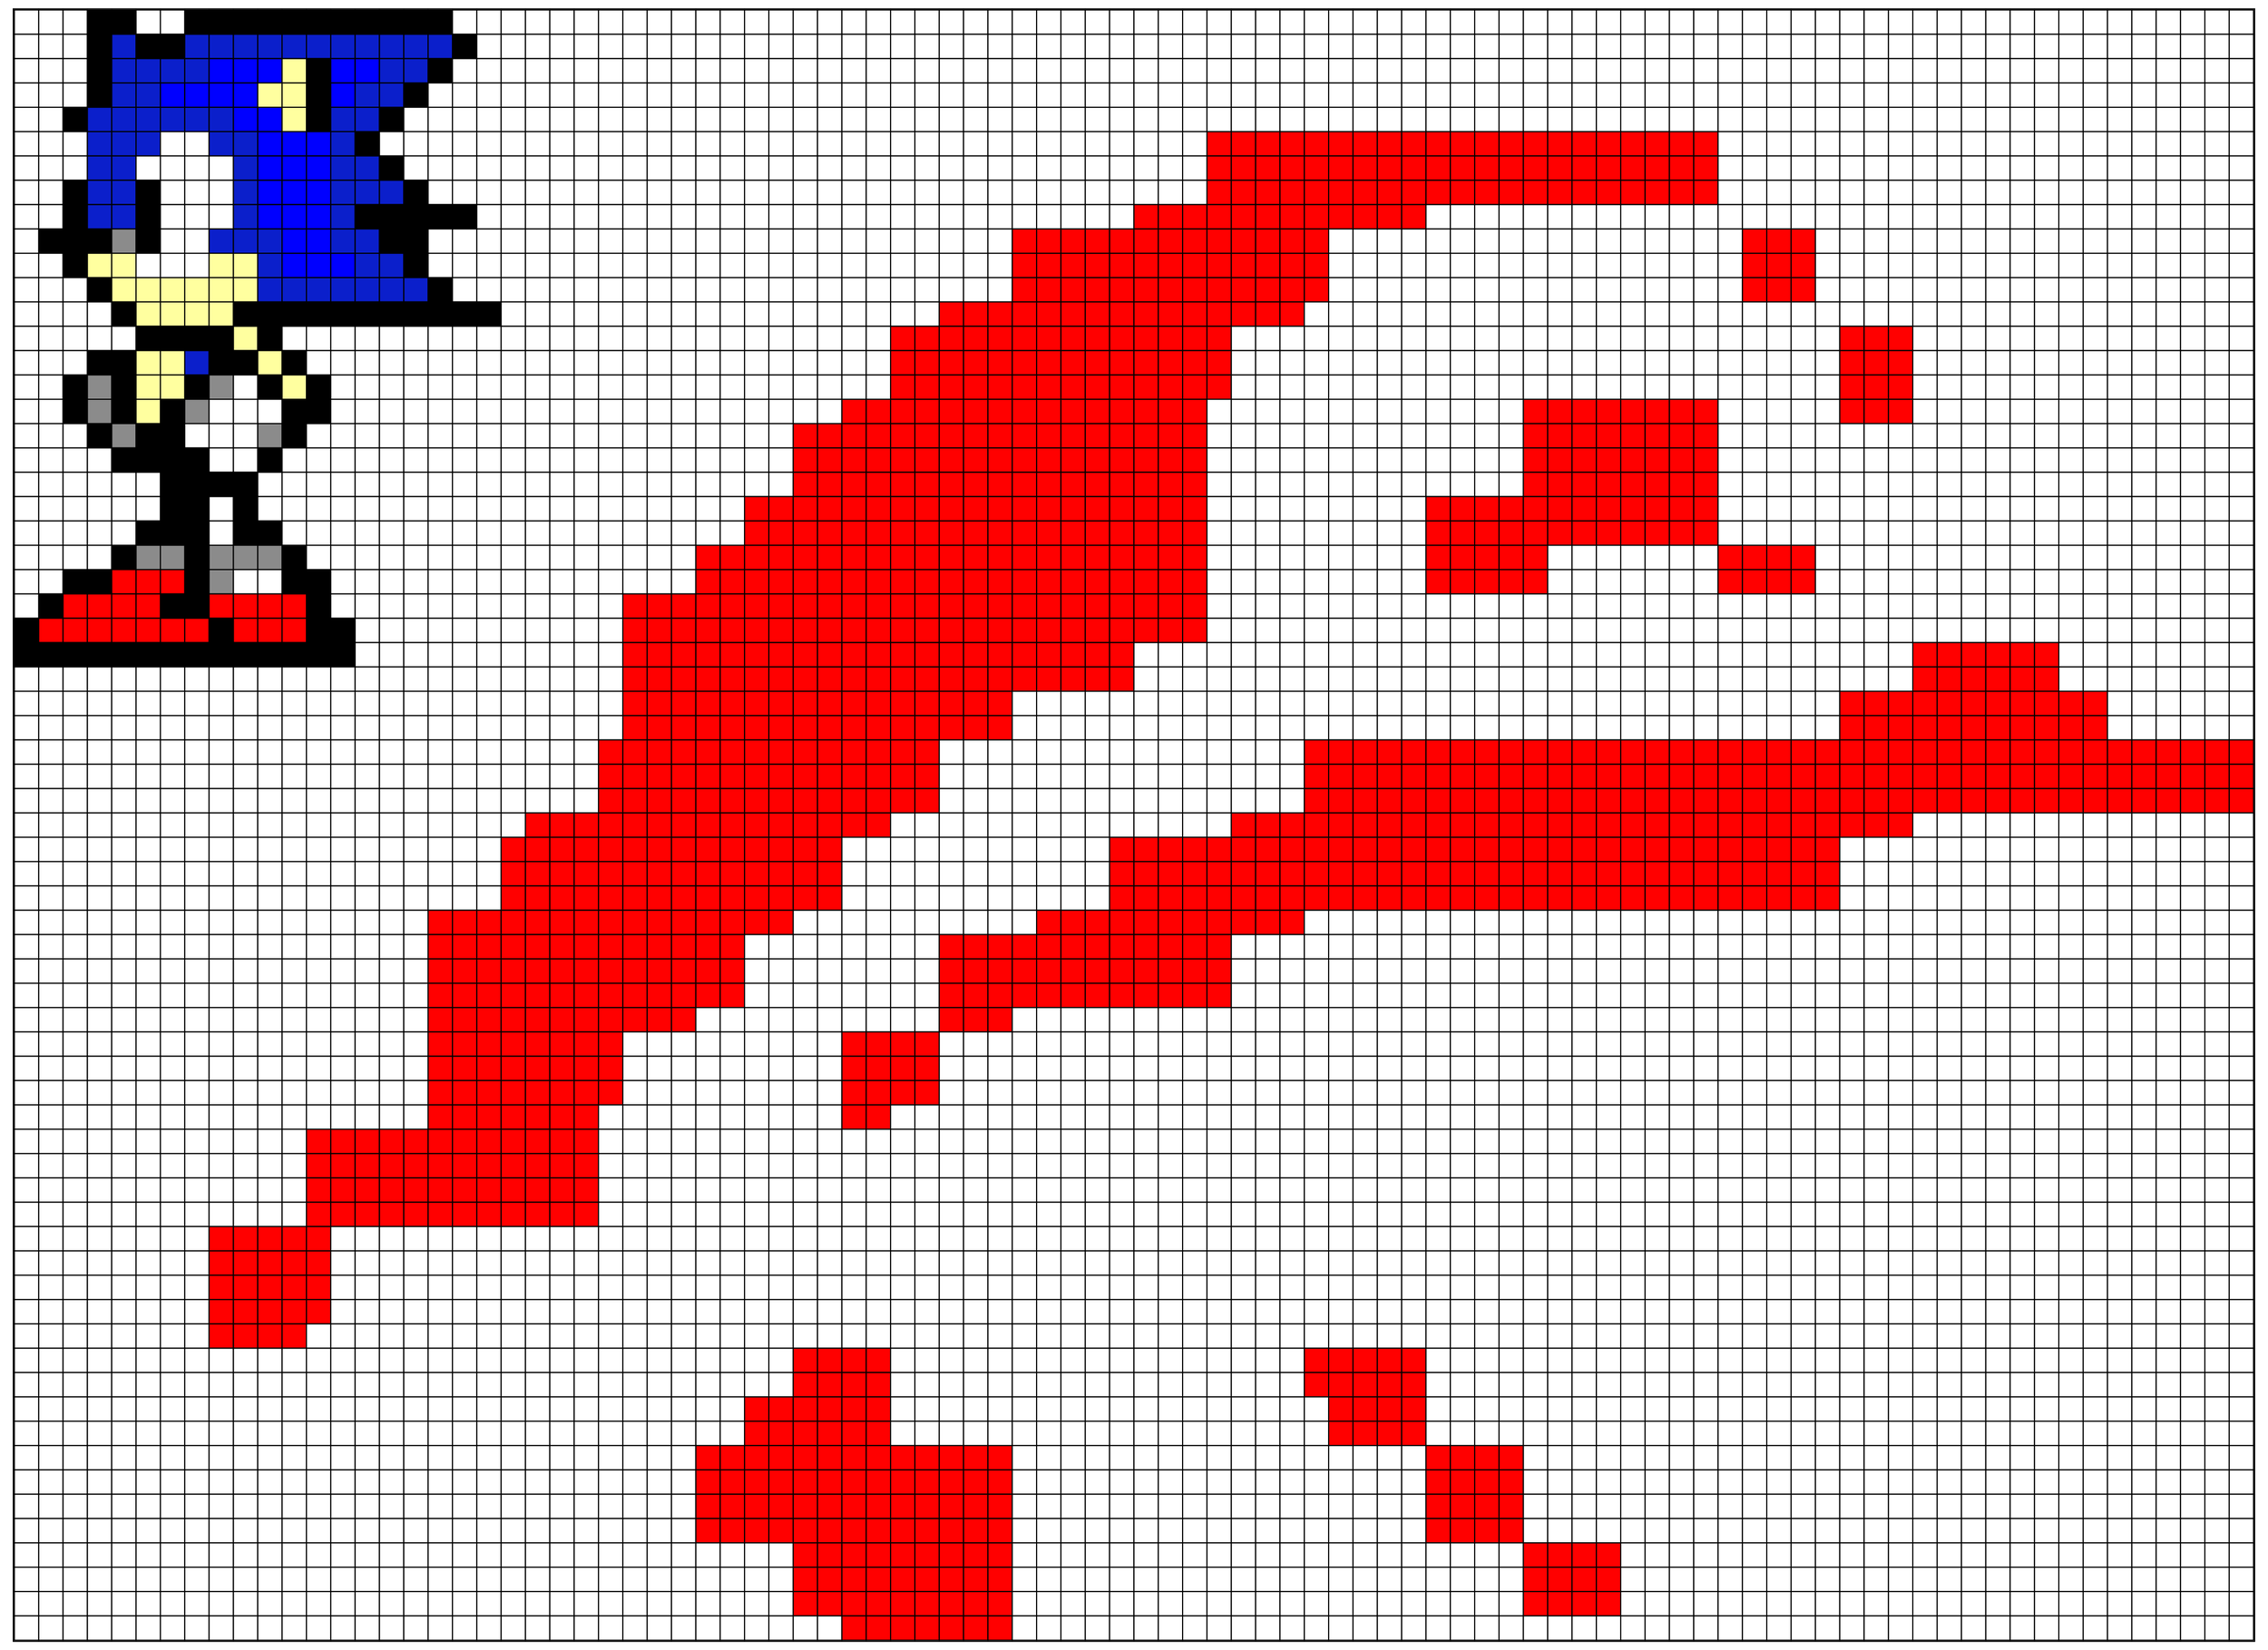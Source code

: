 digraph G {
node[shape = plaintext]
a[ label =<
<TABLE cellspacing="0" cellpadding="10">
<TR>
<TD width="1" height="1" bgcolor="white"></TD>
<TD width="1" height="1" bgcolor="white"></TD>
<TD width="1" height="1" bgcolor="white"></TD>
<TD width="1" height="1" bgcolor="#000000"></TD>
<TD width="1" height="1" bgcolor="#000000"></TD>
<TD width="1" height="1" bgcolor="white"></TD>
<TD width="1" height="1" bgcolor="white"></TD>
<TD width="1" height="1" bgcolor="#000000"></TD>
<TD width="1" height="1" bgcolor="#000000"></TD>
<TD width="1" height="1" bgcolor="#000000"></TD>
<TD width="1" height="1" bgcolor="#000000"></TD>
<TD width="1" height="1" bgcolor="#000000"></TD>
<TD width="1" height="1" bgcolor="#000000"></TD>
<TD width="1" height="1" bgcolor="#000000"></TD>
<TD width="1" height="1" bgcolor="#000000"></TD>
<TD width="1" height="1" bgcolor="#000000"></TD>
<TD width="1" height="1" bgcolor="#000000"></TD>
<TD width="1" height="1" bgcolor="#000000"></TD>
<TD width="1" height="1" bgcolor="white"></TD>
<TD width="1" height="1" bgcolor="white"></TD>
<TD width="1" height="1" bgcolor="white"></TD>
<TD width="1" height="1" bgcolor="white"></TD>
<TD width="1" height="1" bgcolor="white"></TD>
<TD width="1" height="1" bgcolor="white"></TD>
<TD width="1" height="1" bgcolor="white"></TD>
<TD width="1" height="1" bgcolor="white"></TD>
<TD width="1" height="1" bgcolor="white"></TD>
<TD width="1" height="1" bgcolor="white"></TD>
<TD width="1" height="1" bgcolor="white"></TD>
<TD width="1" height="1" bgcolor="white"></TD>
<TD width="1" height="1" bgcolor="white"></TD>
<TD width="1" height="1" bgcolor="white"></TD>
<TD width="1" height="1" bgcolor="white"></TD>
<TD width="1" height="1" bgcolor="white"></TD>
<TD width="1" height="1" bgcolor="white"></TD>
<TD width="1" height="1" bgcolor="white"></TD>
<TD width="1" height="1" bgcolor="white"></TD>
<TD width="1" height="1" bgcolor="white"></TD>
<TD width="1" height="1" bgcolor="white"></TD>
<TD width="1" height="1" bgcolor="white"></TD>
<TD width="1" height="1" bgcolor="white"></TD>
<TD width="1" height="1" bgcolor="white"></TD>
<TD width="1" height="1" bgcolor="white"></TD>
<TD width="1" height="1" bgcolor="white"></TD>
<TD width="1" height="1" bgcolor="white"></TD>
<TD width="1" height="1" bgcolor="white"></TD>
<TD width="1" height="1" bgcolor="white"></TD>
<TD width="1" height="1" bgcolor="white"></TD>
<TD width="1" height="1" bgcolor="white"></TD>
<TD width="1" height="1" bgcolor="white"></TD>
<TD width="1" height="1" bgcolor="white"></TD>
<TD width="1" height="1" bgcolor="white"></TD>
<TD width="1" height="1" bgcolor="white"></TD>
<TD width="1" height="1" bgcolor="white"></TD>
<TD width="1" height="1" bgcolor="white"></TD>
<TD width="1" height="1" bgcolor="white"></TD>
<TD width="1" height="1" bgcolor="white"></TD>
<TD width="1" height="1" bgcolor="white"></TD>
<TD width="1" height="1" bgcolor="white"></TD>
<TD width="1" height="1" bgcolor="white"></TD>
<TD width="1" height="1" bgcolor="white"></TD>
<TD width="1" height="1" bgcolor="white"></TD>
<TD width="1" height="1" bgcolor="white"></TD>
<TD width="1" height="1" bgcolor="white"></TD>
<TD width="1" height="1" bgcolor="white"></TD>
<TD width="1" height="1" bgcolor="white"></TD>
<TD width="1" height="1" bgcolor="white"></TD>
<TD width="1" height="1" bgcolor="white"></TD>
<TD width="1" height="1" bgcolor="white"></TD>
<TD width="1" height="1" bgcolor="white"></TD>
<TD width="1" height="1" bgcolor="white"></TD>
<TD width="1" height="1" bgcolor="white"></TD>
<TD width="1" height="1" bgcolor="white"></TD>
<TD width="1" height="1" bgcolor="white"></TD>
<TD width="1" height="1" bgcolor="white"></TD>
<TD width="1" height="1" bgcolor="white"></TD>
<TD width="1" height="1" bgcolor="white"></TD>
<TD width="1" height="1" bgcolor="white"></TD>
<TD width="1" height="1" bgcolor="white"></TD>
<TD width="1" height="1" bgcolor="white"></TD>
<TD width="1" height="1" bgcolor="white"></TD>
<TD width="1" height="1" bgcolor="white"></TD>
<TD width="1" height="1" bgcolor="white"></TD>
<TD width="1" height="1" bgcolor="white"></TD>
<TD width="1" height="1" bgcolor="white"></TD>
<TD width="1" height="1" bgcolor="white"></TD>
<TD width="1" height="1" bgcolor="white"></TD>
<TD width="1" height="1" bgcolor="white"></TD>
<TD width="1" height="1" bgcolor="white"></TD>
<TD width="1" height="1" bgcolor="white"></TD>
<TD width="1" height="1" bgcolor="white"></TD>
<TD width="1" height="1" bgcolor="white"></TD>
</TR>
<TR>
<TD width="1" height="1" bgcolor="white"></TD>
<TD width="1" height="1" bgcolor="white"></TD>
<TD width="1" height="1" bgcolor="white"></TD>
<TD width="1" height="1" bgcolor="#000000"></TD>
<TD width="1" height="1" bgcolor="#0B1FCB"></TD>
<TD width="1" height="1" bgcolor="#000000"></TD>
<TD width="1" height="1" bgcolor="#000000"></TD>
<TD width="1" height="1" bgcolor="#0B1FCB"></TD>
<TD width="1" height="1" bgcolor="#0B1FCB"></TD>
<TD width="1" height="1" bgcolor="#0B1FCB"></TD>
<TD width="1" height="1" bgcolor="#0B1FCB"></TD>
<TD width="1" height="1" bgcolor="#0B1FCB"></TD>
<TD width="1" height="1" bgcolor="#0B1FCB"></TD>
<TD width="1" height="1" bgcolor="#0B1FCB"></TD>
<TD width="1" height="1" bgcolor="#0B1FCB"></TD>
<TD width="1" height="1" bgcolor="#0B1FCB"></TD>
<TD width="1" height="1" bgcolor="#0B1FCB"></TD>
<TD width="1" height="1" bgcolor="#0B1FCB"></TD>
<TD width="1" height="1" bgcolor="#000000"></TD>
<TD width="1" height="1" bgcolor="white"></TD>
<TD width="1" height="1" bgcolor="white"></TD>
<TD width="1" height="1" bgcolor="white"></TD>
<TD width="1" height="1" bgcolor="white"></TD>
<TD width="1" height="1" bgcolor="white"></TD>
<TD width="1" height="1" bgcolor="white"></TD>
<TD width="1" height="1" bgcolor="white"></TD>
<TD width="1" height="1" bgcolor="white"></TD>
<TD width="1" height="1" bgcolor="white"></TD>
<TD width="1" height="1" bgcolor="white"></TD>
<TD width="1" height="1" bgcolor="white"></TD>
<TD width="1" height="1" bgcolor="white"></TD>
<TD width="1" height="1" bgcolor="white"></TD>
<TD width="1" height="1" bgcolor="white"></TD>
<TD width="1" height="1" bgcolor="white"></TD>
<TD width="1" height="1" bgcolor="white"></TD>
<TD width="1" height="1" bgcolor="white"></TD>
<TD width="1" height="1" bgcolor="white"></TD>
<TD width="1" height="1" bgcolor="white"></TD>
<TD width="1" height="1" bgcolor="white"></TD>
<TD width="1" height="1" bgcolor="white"></TD>
<TD width="1" height="1" bgcolor="white"></TD>
<TD width="1" height="1" bgcolor="white"></TD>
<TD width="1" height="1" bgcolor="white"></TD>
<TD width="1" height="1" bgcolor="white"></TD>
<TD width="1" height="1" bgcolor="white"></TD>
<TD width="1" height="1" bgcolor="white"></TD>
<TD width="1" height="1" bgcolor="white"></TD>
<TD width="1" height="1" bgcolor="white"></TD>
<TD width="1" height="1" bgcolor="white"></TD>
<TD width="1" height="1" bgcolor="white"></TD>
<TD width="1" height="1" bgcolor="white"></TD>
<TD width="1" height="1" bgcolor="white"></TD>
<TD width="1" height="1" bgcolor="white"></TD>
<TD width="1" height="1" bgcolor="white"></TD>
<TD width="1" height="1" bgcolor="white"></TD>
<TD width="1" height="1" bgcolor="white"></TD>
<TD width="1" height="1" bgcolor="white"></TD>
<TD width="1" height="1" bgcolor="white"></TD>
<TD width="1" height="1" bgcolor="white"></TD>
<TD width="1" height="1" bgcolor="white"></TD>
<TD width="1" height="1" bgcolor="white"></TD>
<TD width="1" height="1" bgcolor="white"></TD>
<TD width="1" height="1" bgcolor="white"></TD>
<TD width="1" height="1" bgcolor="white"></TD>
<TD width="1" height="1" bgcolor="white"></TD>
<TD width="1" height="1" bgcolor="white"></TD>
<TD width="1" height="1" bgcolor="white"></TD>
<TD width="1" height="1" bgcolor="white"></TD>
<TD width="1" height="1" bgcolor="white"></TD>
<TD width="1" height="1" bgcolor="white"></TD>
<TD width="1" height="1" bgcolor="white"></TD>
<TD width="1" height="1" bgcolor="white"></TD>
<TD width="1" height="1" bgcolor="white"></TD>
<TD width="1" height="1" bgcolor="white"></TD>
<TD width="1" height="1" bgcolor="white"></TD>
<TD width="1" height="1" bgcolor="white"></TD>
<TD width="1" height="1" bgcolor="white"></TD>
<TD width="1" height="1" bgcolor="white"></TD>
<TD width="1" height="1" bgcolor="white"></TD>
<TD width="1" height="1" bgcolor="white"></TD>
<TD width="1" height="1" bgcolor="white"></TD>
<TD width="1" height="1" bgcolor="white"></TD>
<TD width="1" height="1" bgcolor="white"></TD>
<TD width="1" height="1" bgcolor="white"></TD>
<TD width="1" height="1" bgcolor="white"></TD>
<TD width="1" height="1" bgcolor="white"></TD>
<TD width="1" height="1" bgcolor="white"></TD>
<TD width="1" height="1" bgcolor="white"></TD>
<TD width="1" height="1" bgcolor="white"></TD>
<TD width="1" height="1" bgcolor="white"></TD>
<TD width="1" height="1" bgcolor="white"></TD>
<TD width="1" height="1" bgcolor="white"></TD>
</TR>
<TR>
<TD width="1" height="1" bgcolor="white"></TD>
<TD width="1" height="1" bgcolor="white"></TD>
<TD width="1" height="1" bgcolor="white"></TD>
<TD width="1" height="1" bgcolor="#000000"></TD>
<TD width="1" height="1" bgcolor="#0B1FCB"></TD>
<TD width="1" height="1" bgcolor="#0B1FCB"></TD>
<TD width="1" height="1" bgcolor="#0B1FCB"></TD>
<TD width="1" height="1" bgcolor="#0B1FCB"></TD>
<TD width="1" height="1" bgcolor="#0000FF"></TD>
<TD width="1" height="1" bgcolor="#0000FF"></TD>
<TD width="1" height="1" bgcolor="#0000FF"></TD>
<TD width="1" height="1" bgcolor="#FFFF9F"></TD>
<TD width="1" height="1" bgcolor="#000000"></TD>
<TD width="1" height="1" bgcolor="#0000FF"></TD>
<TD width="1" height="1" bgcolor="#0000FF"></TD>
<TD width="1" height="1" bgcolor="#0B1FCB"></TD>
<TD width="1" height="1" bgcolor="#0B1FCB"></TD>
<TD width="1" height="1" bgcolor="#000000"></TD>
<TD width="1" height="1" bgcolor="white"></TD>
<TD width="1" height="1" bgcolor="white"></TD>
<TD width="1" height="1" bgcolor="white"></TD>
<TD width="1" height="1" bgcolor="white"></TD>
<TD width="1" height="1" bgcolor="white"></TD>
<TD width="1" height="1" bgcolor="white"></TD>
<TD width="1" height="1" bgcolor="white"></TD>
<TD width="1" height="1" bgcolor="white"></TD>
<TD width="1" height="1" bgcolor="white"></TD>
<TD width="1" height="1" bgcolor="white"></TD>
<TD width="1" height="1" bgcolor="white"></TD>
<TD width="1" height="1" bgcolor="white"></TD>
<TD width="1" height="1" bgcolor="white"></TD>
<TD width="1" height="1" bgcolor="white"></TD>
<TD width="1" height="1" bgcolor="white"></TD>
<TD width="1" height="1" bgcolor="white"></TD>
<TD width="1" height="1" bgcolor="white"></TD>
<TD width="1" height="1" bgcolor="white"></TD>
<TD width="1" height="1" bgcolor="white"></TD>
<TD width="1" height="1" bgcolor="white"></TD>
<TD width="1" height="1" bgcolor="white"></TD>
<TD width="1" height="1" bgcolor="white"></TD>
<TD width="1" height="1" bgcolor="white"></TD>
<TD width="1" height="1" bgcolor="white"></TD>
<TD width="1" height="1" bgcolor="white"></TD>
<TD width="1" height="1" bgcolor="white"></TD>
<TD width="1" height="1" bgcolor="white"></TD>
<TD width="1" height="1" bgcolor="white"></TD>
<TD width="1" height="1" bgcolor="white"></TD>
<TD width="1" height="1" bgcolor="white"></TD>
<TD width="1" height="1" bgcolor="white"></TD>
<TD width="1" height="1" bgcolor="white"></TD>
<TD width="1" height="1" bgcolor="white"></TD>
<TD width="1" height="1" bgcolor="white"></TD>
<TD width="1" height="1" bgcolor="white"></TD>
<TD width="1" height="1" bgcolor="white"></TD>
<TD width="1" height="1" bgcolor="white"></TD>
<TD width="1" height="1" bgcolor="white"></TD>
<TD width="1" height="1" bgcolor="white"></TD>
<TD width="1" height="1" bgcolor="white"></TD>
<TD width="1" height="1" bgcolor="white"></TD>
<TD width="1" height="1" bgcolor="white"></TD>
<TD width="1" height="1" bgcolor="white"></TD>
<TD width="1" height="1" bgcolor="white"></TD>
<TD width="1" height="1" bgcolor="white"></TD>
<TD width="1" height="1" bgcolor="white"></TD>
<TD width="1" height="1" bgcolor="white"></TD>
<TD width="1" height="1" bgcolor="white"></TD>
<TD width="1" height="1" bgcolor="white"></TD>
<TD width="1" height="1" bgcolor="white"></TD>
<TD width="1" height="1" bgcolor="white"></TD>
<TD width="1" height="1" bgcolor="white"></TD>
<TD width="1" height="1" bgcolor="white"></TD>
<TD width="1" height="1" bgcolor="white"></TD>
<TD width="1" height="1" bgcolor="white"></TD>
<TD width="1" height="1" bgcolor="white"></TD>
<TD width="1" height="1" bgcolor="white"></TD>
<TD width="1" height="1" bgcolor="white"></TD>
<TD width="1" height="1" bgcolor="white"></TD>
<TD width="1" height="1" bgcolor="white"></TD>
<TD width="1" height="1" bgcolor="white"></TD>
<TD width="1" height="1" bgcolor="white"></TD>
<TD width="1" height="1" bgcolor="white"></TD>
<TD width="1" height="1" bgcolor="white"></TD>
<TD width="1" height="1" bgcolor="white"></TD>
<TD width="1" height="1" bgcolor="white"></TD>
<TD width="1" height="1" bgcolor="white"></TD>
<TD width="1" height="1" bgcolor="white"></TD>
<TD width="1" height="1" bgcolor="white"></TD>
<TD width="1" height="1" bgcolor="white"></TD>
<TD width="1" height="1" bgcolor="white"></TD>
<TD width="1" height="1" bgcolor="white"></TD>
<TD width="1" height="1" bgcolor="white"></TD>
<TD width="1" height="1" bgcolor="white"></TD>
</TR>
<TR>
<TD width="1" height="1" bgcolor="white"></TD>
<TD width="1" height="1" bgcolor="white"></TD>
<TD width="1" height="1" bgcolor="white"></TD>
<TD width="1" height="1" bgcolor="#000000"></TD>
<TD width="1" height="1" bgcolor="#0B1FCB"></TD>
<TD width="1" height="1" bgcolor="#0B1FCB"></TD>
<TD width="1" height="1" bgcolor="#0000FF"></TD>
<TD width="1" height="1" bgcolor="#0000FF"></TD>
<TD width="1" height="1" bgcolor="#0000FF"></TD>
<TD width="1" height="1" bgcolor="#0000FF"></TD>
<TD width="1" height="1" bgcolor="#FFFF9F"></TD>
<TD width="1" height="1" bgcolor="#FFFF9F"></TD>
<TD width="1" height="1" bgcolor="#000000"></TD>
<TD width="1" height="1" bgcolor="#0000FF"></TD>
<TD width="1" height="1" bgcolor="#0B1FCB"></TD>
<TD width="1" height="1" bgcolor="#0B1FCB"></TD>
<TD width="1" height="1" bgcolor="#000000"></TD>
<TD width="1" height="1" bgcolor="white"></TD>
<TD width="1" height="1" bgcolor="white"></TD>
<TD width="1" height="1" bgcolor="white"></TD>
<TD width="1" height="1" bgcolor="white"></TD>
<TD width="1" height="1" bgcolor="white"></TD>
<TD width="1" height="1" bgcolor="white"></TD>
<TD width="1" height="1" bgcolor="white"></TD>
<TD width="1" height="1" bgcolor="white"></TD>
<TD width="1" height="1" bgcolor="white"></TD>
<TD width="1" height="1" bgcolor="white"></TD>
<TD width="1" height="1" bgcolor="white"></TD>
<TD width="1" height="1" bgcolor="white"></TD>
<TD width="1" height="1" bgcolor="white"></TD>
<TD width="1" height="1" bgcolor="white"></TD>
<TD width="1" height="1" bgcolor="white"></TD>
<TD width="1" height="1" bgcolor="white"></TD>
<TD width="1" height="1" bgcolor="white"></TD>
<TD width="1" height="1" bgcolor="white"></TD>
<TD width="1" height="1" bgcolor="white"></TD>
<TD width="1" height="1" bgcolor="white"></TD>
<TD width="1" height="1" bgcolor="white"></TD>
<TD width="1" height="1" bgcolor="white"></TD>
<TD width="1" height="1" bgcolor="white"></TD>
<TD width="1" height="1" bgcolor="white"></TD>
<TD width="1" height="1" bgcolor="white"></TD>
<TD width="1" height="1" bgcolor="white"></TD>
<TD width="1" height="1" bgcolor="white"></TD>
<TD width="1" height="1" bgcolor="white"></TD>
<TD width="1" height="1" bgcolor="white"></TD>
<TD width="1" height="1" bgcolor="white"></TD>
<TD width="1" height="1" bgcolor="white"></TD>
<TD width="1" height="1" bgcolor="white"></TD>
<TD width="1" height="1" bgcolor="white"></TD>
<TD width="1" height="1" bgcolor="white"></TD>
<TD width="1" height="1" bgcolor="white"></TD>
<TD width="1" height="1" bgcolor="white"></TD>
<TD width="1" height="1" bgcolor="white"></TD>
<TD width="1" height="1" bgcolor="white"></TD>
<TD width="1" height="1" bgcolor="white"></TD>
<TD width="1" height="1" bgcolor="white"></TD>
<TD width="1" height="1" bgcolor="white"></TD>
<TD width="1" height="1" bgcolor="white"></TD>
<TD width="1" height="1" bgcolor="white"></TD>
<TD width="1" height="1" bgcolor="white"></TD>
<TD width="1" height="1" bgcolor="white"></TD>
<TD width="1" height="1" bgcolor="white"></TD>
<TD width="1" height="1" bgcolor="white"></TD>
<TD width="1" height="1" bgcolor="white"></TD>
<TD width="1" height="1" bgcolor="white"></TD>
<TD width="1" height="1" bgcolor="white"></TD>
<TD width="1" height="1" bgcolor="white"></TD>
<TD width="1" height="1" bgcolor="white"></TD>
<TD width="1" height="1" bgcolor="white"></TD>
<TD width="1" height="1" bgcolor="white"></TD>
<TD width="1" height="1" bgcolor="white"></TD>
<TD width="1" height="1" bgcolor="white"></TD>
<TD width="1" height="1" bgcolor="white"></TD>
<TD width="1" height="1" bgcolor="white"></TD>
<TD width="1" height="1" bgcolor="white"></TD>
<TD width="1" height="1" bgcolor="white"></TD>
<TD width="1" height="1" bgcolor="white"></TD>
<TD width="1" height="1" bgcolor="white"></TD>
<TD width="1" height="1" bgcolor="white"></TD>
<TD width="1" height="1" bgcolor="white"></TD>
<TD width="1" height="1" bgcolor="white"></TD>
<TD width="1" height="1" bgcolor="white"></TD>
<TD width="1" height="1" bgcolor="white"></TD>
<TD width="1" height="1" bgcolor="white"></TD>
<TD width="1" height="1" bgcolor="white"></TD>
<TD width="1" height="1" bgcolor="white"></TD>
<TD width="1" height="1" bgcolor="white"></TD>
<TD width="1" height="1" bgcolor="white"></TD>
<TD width="1" height="1" bgcolor="white"></TD>
<TD width="1" height="1" bgcolor="white"></TD>
<TD width="1" height="1" bgcolor="white"></TD>
</TR>
<TR>
<TD width="1" height="1" bgcolor="white"></TD>
<TD width="1" height="1" bgcolor="white"></TD>
<TD width="1" height="1" bgcolor="#000000"></TD>
<TD width="1" height="1" bgcolor="#0B1FCB"></TD>
<TD width="1" height="1" bgcolor="#0B1FCB"></TD>
<TD width="1" height="1" bgcolor="#0B1FCB"></TD>
<TD width="1" height="1" bgcolor="#0B1FCB"></TD>
<TD width="1" height="1" bgcolor="#0B1FCB"></TD>
<TD width="1" height="1" bgcolor="#0B1FCB"></TD>
<TD width="1" height="1" bgcolor="#0000FF"></TD>
<TD width="1" height="1" bgcolor="#0000FF"></TD>
<TD width="1" height="1" bgcolor="#FFFF9F"></TD>
<TD width="1" height="1" bgcolor="#000000"></TD>
<TD width="1" height="1" bgcolor="#0B1FCB"></TD>
<TD width="1" height="1" bgcolor="#0B1FCB"></TD>
<TD width="1" height="1" bgcolor="#000000"></TD>
<TD width="1" height="1" bgcolor="white"></TD>
<TD width="1" height="1" bgcolor="white"></TD>
<TD width="1" height="1" bgcolor="white"></TD>
<TD width="1" height="1" bgcolor="white"></TD>
<TD width="1" height="1" bgcolor="white"></TD>
<TD width="1" height="1" bgcolor="white"></TD>
<TD width="1" height="1" bgcolor="white"></TD>
<TD width="1" height="1" bgcolor="white"></TD>
<TD width="1" height="1" bgcolor="white"></TD>
<TD width="1" height="1" bgcolor="white"></TD>
<TD width="1" height="1" bgcolor="white"></TD>
<TD width="1" height="1" bgcolor="white"></TD>
<TD width="1" height="1" bgcolor="white"></TD>
<TD width="1" height="1" bgcolor="white"></TD>
<TD width="1" height="1" bgcolor="white"></TD>
<TD width="1" height="1" bgcolor="white"></TD>
<TD width="1" height="1" bgcolor="white"></TD>
<TD width="1" height="1" bgcolor="white"></TD>
<TD width="1" height="1" bgcolor="white"></TD>
<TD width="1" height="1" bgcolor="white"></TD>
<TD width="1" height="1" bgcolor="white"></TD>
<TD width="1" height="1" bgcolor="white"></TD>
<TD width="1" height="1" bgcolor="white"></TD>
<TD width="1" height="1" bgcolor="white"></TD>
<TD width="1" height="1" bgcolor="white"></TD>
<TD width="1" height="1" bgcolor="white"></TD>
<TD width="1" height="1" bgcolor="white"></TD>
<TD width="1" height="1" bgcolor="white"></TD>
<TD width="1" height="1" bgcolor="white"></TD>
<TD width="1" height="1" bgcolor="white"></TD>
<TD width="1" height="1" bgcolor="white"></TD>
<TD width="1" height="1" bgcolor="white"></TD>
<TD width="1" height="1" bgcolor="white"></TD>
<TD width="1" height="1" bgcolor="white"></TD>
<TD width="1" height="1" bgcolor="white"></TD>
<TD width="1" height="1" bgcolor="white"></TD>
<TD width="1" height="1" bgcolor="white"></TD>
<TD width="1" height="1" bgcolor="white"></TD>
<TD width="1" height="1" bgcolor="white"></TD>
<TD width="1" height="1" bgcolor="white"></TD>
<TD width="1" height="1" bgcolor="white"></TD>
<TD width="1" height="1" bgcolor="white"></TD>
<TD width="1" height="1" bgcolor="white"></TD>
<TD width="1" height="1" bgcolor="white"></TD>
<TD width="1" height="1" bgcolor="white"></TD>
<TD width="1" height="1" bgcolor="white"></TD>
<TD width="1" height="1" bgcolor="white"></TD>
<TD width="1" height="1" bgcolor="white"></TD>
<TD width="1" height="1" bgcolor="white"></TD>
<TD width="1" height="1" bgcolor="white"></TD>
<TD width="1" height="1" bgcolor="white"></TD>
<TD width="1" height="1" bgcolor="white"></TD>
<TD width="1" height="1" bgcolor="white"></TD>
<TD width="1" height="1" bgcolor="white"></TD>
<TD width="1" height="1" bgcolor="white"></TD>
<TD width="1" height="1" bgcolor="white"></TD>
<TD width="1" height="1" bgcolor="white"></TD>
<TD width="1" height="1" bgcolor="white"></TD>
<TD width="1" height="1" bgcolor="white"></TD>
<TD width="1" height="1" bgcolor="white"></TD>
<TD width="1" height="1" bgcolor="white"></TD>
<TD width="1" height="1" bgcolor="white"></TD>
<TD width="1" height="1" bgcolor="white"></TD>
<TD width="1" height="1" bgcolor="white"></TD>
<TD width="1" height="1" bgcolor="white"></TD>
<TD width="1" height="1" bgcolor="white"></TD>
<TD width="1" height="1" bgcolor="white"></TD>
<TD width="1" height="1" bgcolor="white"></TD>
<TD width="1" height="1" bgcolor="white"></TD>
<TD width="1" height="1" bgcolor="white"></TD>
<TD width="1" height="1" bgcolor="white"></TD>
<TD width="1" height="1" bgcolor="white"></TD>
<TD width="1" height="1" bgcolor="white"></TD>
<TD width="1" height="1" bgcolor="white"></TD>
<TD width="1" height="1" bgcolor="white"></TD>
<TD width="1" height="1" bgcolor="white"></TD>
</TR>
<TR>
<TD width="1" height="1" bgcolor="white"></TD>
<TD width="1" height="1" bgcolor="white"></TD>
<TD width="1" height="1" bgcolor="white"></TD>
<TD width="1" height="1" bgcolor="#0B1FCB"></TD>
<TD width="1" height="1" bgcolor="#0B1FCB"></TD>
<TD width="1" height="1" bgcolor="#0B1FCB"></TD>
<TD width="1" height="1" bgcolor="white"></TD>
<TD width="1" height="1" bgcolor="white"></TD>
<TD width="1" height="1" bgcolor="#0B1FCB"></TD>
<TD width="1" height="1" bgcolor="#0B1FCB"></TD>
<TD width="1" height="1" bgcolor="#0000FF"></TD>
<TD width="1" height="1" bgcolor="#0000FF"></TD>
<TD width="1" height="1" bgcolor="#0000FF"></TD>
<TD width="1" height="1" bgcolor="#0B1FCB"></TD>
<TD width="1" height="1" bgcolor="#000000"></TD>
<TD width="1" height="1" bgcolor="white"></TD>
<TD width="1" height="1" bgcolor="white"></TD>
<TD width="1" height="1" bgcolor="white"></TD>
<TD width="1" height="1" bgcolor="white"></TD>
<TD width="1" height="1" bgcolor="white"></TD>
<TD width="1" height="1" bgcolor="white"></TD>
<TD width="1" height="1" bgcolor="white"></TD>
<TD width="1" height="1" bgcolor="white"></TD>
<TD width="1" height="1" bgcolor="white"></TD>
<TD width="1" height="1" bgcolor="white"></TD>
<TD width="1" height="1" bgcolor="white"></TD>
<TD width="1" height="1" bgcolor="white"></TD>
<TD width="1" height="1" bgcolor="white"></TD>
<TD width="1" height="1" bgcolor="white"></TD>
<TD width="1" height="1" bgcolor="white"></TD>
<TD width="1" height="1" bgcolor="white"></TD>
<TD width="1" height="1" bgcolor="white"></TD>
<TD width="1" height="1" bgcolor="white"></TD>
<TD width="1" height="1" bgcolor="white"></TD>
<TD width="1" height="1" bgcolor="white"></TD>
<TD width="1" height="1" bgcolor="white"></TD>
<TD width="1" height="1" bgcolor="white"></TD>
<TD width="1" height="1" bgcolor="white"></TD>
<TD width="1" height="1" bgcolor="white"></TD>
<TD width="1" height="1" bgcolor="white"></TD>
<TD width="1" height="1" bgcolor="white"></TD>
<TD width="1" height="1" bgcolor="white"></TD>
<TD width="1" height="1" bgcolor="white"></TD>
<TD width="1" height="1" bgcolor="white"></TD>
<TD width="1" height="1" bgcolor="white"></TD>
<TD width="1" height="1" bgcolor="white"></TD>
<TD width="1" height="1" bgcolor="white"></TD>
<TD width="1" height="1" bgcolor="white"></TD>
<TD width="1" height="1" bgcolor="white"></TD>
<TD width="1" height="1" bgcolor="#FF0000"></TD>
<TD width="1" height="1" bgcolor="#FF0000"></TD>
<TD width="1" height="1" bgcolor="#FF0000"></TD>
<TD width="1" height="1" bgcolor="#FF0000"></TD>
<TD width="1" height="1" bgcolor="#FF0000"></TD>
<TD width="1" height="1" bgcolor="#FF0000"></TD>
<TD width="1" height="1" bgcolor="#FF0000"></TD>
<TD width="1" height="1" bgcolor="#FF0000"></TD>
<TD width="1" height="1" bgcolor="#FF0000"></TD>
<TD width="1" height="1" bgcolor="#FF0000"></TD>
<TD width="1" height="1" bgcolor="#FF0000"></TD>
<TD width="1" height="1" bgcolor="#FF0000"></TD>
<TD width="1" height="1" bgcolor="#FF0000"></TD>
<TD width="1" height="1" bgcolor="#FF0000"></TD>
<TD width="1" height="1" bgcolor="#FF0000"></TD>
<TD width="1" height="1" bgcolor="#FF0000"></TD>
<TD width="1" height="1" bgcolor="#FF0000"></TD>
<TD width="1" height="1" bgcolor="#FF0000"></TD>
<TD width="1" height="1" bgcolor="#FF0000"></TD>
<TD width="1" height="1" bgcolor="#FF0000"></TD>
<TD width="1" height="1" bgcolor="#FF0000"></TD>
<TD width="1" height="1" bgcolor="white"></TD>
<TD width="1" height="1" bgcolor="white"></TD>
<TD width="1" height="1" bgcolor="white"></TD>
<TD width="1" height="1" bgcolor="white"></TD>
<TD width="1" height="1" bgcolor="white"></TD>
<TD width="1" height="1" bgcolor="white"></TD>
<TD width="1" height="1" bgcolor="white"></TD>
<TD width="1" height="1" bgcolor="white"></TD>
<TD width="1" height="1" bgcolor="white"></TD>
<TD width="1" height="1" bgcolor="white"></TD>
<TD width="1" height="1" bgcolor="white"></TD>
<TD width="1" height="1" bgcolor="white"></TD>
<TD width="1" height="1" bgcolor="white"></TD>
<TD width="1" height="1" bgcolor="white"></TD>
<TD width="1" height="1" bgcolor="white"></TD>
<TD width="1" height="1" bgcolor="white"></TD>
<TD width="1" height="1" bgcolor="white"></TD>
<TD width="1" height="1" bgcolor="white"></TD>
<TD width="1" height="1" bgcolor="white"></TD>
<TD width="1" height="1" bgcolor="white"></TD>
<TD width="1" height="1" bgcolor="white"></TD>
<TD width="1" height="1" bgcolor="white"></TD>
</TR>
<TR>
<TD width="1" height="1" bgcolor="white"></TD>
<TD width="1" height="1" bgcolor="white"></TD>
<TD width="1" height="1" bgcolor="white"></TD>
<TD width="1" height="1" bgcolor="#0B1FCB"></TD>
<TD width="1" height="1" bgcolor="#0B1FCB"></TD>
<TD width="1" height="1" bgcolor="white"></TD>
<TD width="1" height="1" bgcolor="white"></TD>
<TD width="1" height="1" bgcolor="white"></TD>
<TD width="1" height="1" bgcolor="white"></TD>
<TD width="1" height="1" bgcolor="#0B1FCB"></TD>
<TD width="1" height="1" bgcolor="#0000FF"></TD>
<TD width="1" height="1" bgcolor="#0000FF"></TD>
<TD width="1" height="1" bgcolor="#0000FF"></TD>
<TD width="1" height="1" bgcolor="#0B1FCB"></TD>
<TD width="1" height="1" bgcolor="#0B1FCB"></TD>
<TD width="1" height="1" bgcolor="#000000"></TD>
<TD width="1" height="1" bgcolor="white"></TD>
<TD width="1" height="1" bgcolor="white"></TD>
<TD width="1" height="1" bgcolor="white"></TD>
<TD width="1" height="1" bgcolor="white"></TD>
<TD width="1" height="1" bgcolor="white"></TD>
<TD width="1" height="1" bgcolor="white"></TD>
<TD width="1" height="1" bgcolor="white"></TD>
<TD width="1" height="1" bgcolor="white"></TD>
<TD width="1" height="1" bgcolor="white"></TD>
<TD width="1" height="1" bgcolor="white"></TD>
<TD width="1" height="1" bgcolor="white"></TD>
<TD width="1" height="1" bgcolor="white"></TD>
<TD width="1" height="1" bgcolor="white"></TD>
<TD width="1" height="1" bgcolor="white"></TD>
<TD width="1" height="1" bgcolor="white"></TD>
<TD width="1" height="1" bgcolor="white"></TD>
<TD width="1" height="1" bgcolor="white"></TD>
<TD width="1" height="1" bgcolor="white"></TD>
<TD width="1" height="1" bgcolor="white"></TD>
<TD width="1" height="1" bgcolor="white"></TD>
<TD width="1" height="1" bgcolor="white"></TD>
<TD width="1" height="1" bgcolor="white"></TD>
<TD width="1" height="1" bgcolor="white"></TD>
<TD width="1" height="1" bgcolor="white"></TD>
<TD width="1" height="1" bgcolor="white"></TD>
<TD width="1" height="1" bgcolor="white"></TD>
<TD width="1" height="1" bgcolor="white"></TD>
<TD width="1" height="1" bgcolor="white"></TD>
<TD width="1" height="1" bgcolor="white"></TD>
<TD width="1" height="1" bgcolor="white"></TD>
<TD width="1" height="1" bgcolor="white"></TD>
<TD width="1" height="1" bgcolor="white"></TD>
<TD width="1" height="1" bgcolor="white"></TD>
<TD width="1" height="1" bgcolor="#FF0000"></TD>
<TD width="1" height="1" bgcolor="#FF0000"></TD>
<TD width="1" height="1" bgcolor="#FF0000"></TD>
<TD width="1" height="1" bgcolor="#FF0000"></TD>
<TD width="1" height="1" bgcolor="#FF0000"></TD>
<TD width="1" height="1" bgcolor="#FF0000"></TD>
<TD width="1" height="1" bgcolor="#FF0000"></TD>
<TD width="1" height="1" bgcolor="#FF0000"></TD>
<TD width="1" height="1" bgcolor="#FF0000"></TD>
<TD width="1" height="1" bgcolor="#FF0000"></TD>
<TD width="1" height="1" bgcolor="#FF0000"></TD>
<TD width="1" height="1" bgcolor="#FF0000"></TD>
<TD width="1" height="1" bgcolor="#FF0000"></TD>
<TD width="1" height="1" bgcolor="#FF0000"></TD>
<TD width="1" height="1" bgcolor="#FF0000"></TD>
<TD width="1" height="1" bgcolor="#FF0000"></TD>
<TD width="1" height="1" bgcolor="#FF0000"></TD>
<TD width="1" height="1" bgcolor="#FF0000"></TD>
<TD width="1" height="1" bgcolor="#FF0000"></TD>
<TD width="1" height="1" bgcolor="#FF0000"></TD>
<TD width="1" height="1" bgcolor="#FF0000"></TD>
<TD width="1" height="1" bgcolor="white"></TD>
<TD width="1" height="1" bgcolor="white"></TD>
<TD width="1" height="1" bgcolor="white"></TD>
<TD width="1" height="1" bgcolor="white"></TD>
<TD width="1" height="1" bgcolor="white"></TD>
<TD width="1" height="1" bgcolor="white"></TD>
<TD width="1" height="1" bgcolor="white"></TD>
<TD width="1" height="1" bgcolor="white"></TD>
<TD width="1" height="1" bgcolor="white"></TD>
<TD width="1" height="1" bgcolor="white"></TD>
<TD width="1" height="1" bgcolor="white"></TD>
<TD width="1" height="1" bgcolor="white"></TD>
<TD width="1" height="1" bgcolor="white"></TD>
<TD width="1" height="1" bgcolor="white"></TD>
<TD width="1" height="1" bgcolor="white"></TD>
<TD width="1" height="1" bgcolor="white"></TD>
<TD width="1" height="1" bgcolor="white"></TD>
<TD width="1" height="1" bgcolor="white"></TD>
<TD width="1" height="1" bgcolor="white"></TD>
<TD width="1" height="1" bgcolor="white"></TD>
<TD width="1" height="1" bgcolor="white"></TD>
<TD width="1" height="1" bgcolor="white"></TD>
</TR>
<TR>
<TD width="1" height="1" bgcolor="white"></TD>
<TD width="1" height="1" bgcolor="white"></TD>
<TD width="1" height="1" bgcolor="#000000"></TD>
<TD width="1" height="1" bgcolor="#0B1FCB"></TD>
<TD width="1" height="1" bgcolor="#0B1FCB"></TD>
<TD width="1" height="1" bgcolor="#000000"></TD>
<TD width="1" height="1" bgcolor="white"></TD>
<TD width="1" height="1" bgcolor="white"></TD>
<TD width="1" height="1" bgcolor="white"></TD>
<TD width="1" height="1" bgcolor="#0B1FCB"></TD>
<TD width="1" height="1" bgcolor="#0000FF"></TD>
<TD width="1" height="1" bgcolor="#0000FF"></TD>
<TD width="1" height="1" bgcolor="#0000FF"></TD>
<TD width="1" height="1" bgcolor="#0B1FCB"></TD>
<TD width="1" height="1" bgcolor="#0B1FCB"></TD>
<TD width="1" height="1" bgcolor="#0B1FCB"></TD>
<TD width="1" height="1" bgcolor="#000000"></TD>
<TD width="1" height="1" bgcolor="white"></TD>
<TD width="1" height="1" bgcolor="white"></TD>
<TD width="1" height="1" bgcolor="white"></TD>
<TD width="1" height="1" bgcolor="white"></TD>
<TD width="1" height="1" bgcolor="white"></TD>
<TD width="1" height="1" bgcolor="white"></TD>
<TD width="1" height="1" bgcolor="white"></TD>
<TD width="1" height="1" bgcolor="white"></TD>
<TD width="1" height="1" bgcolor="white"></TD>
<TD width="1" height="1" bgcolor="white"></TD>
<TD width="1" height="1" bgcolor="white"></TD>
<TD width="1" height="1" bgcolor="white"></TD>
<TD width="1" height="1" bgcolor="white"></TD>
<TD width="1" height="1" bgcolor="white"></TD>
<TD width="1" height="1" bgcolor="white"></TD>
<TD width="1" height="1" bgcolor="white"></TD>
<TD width="1" height="1" bgcolor="white"></TD>
<TD width="1" height="1" bgcolor="white"></TD>
<TD width="1" height="1" bgcolor="white"></TD>
<TD width="1" height="1" bgcolor="white"></TD>
<TD width="1" height="1" bgcolor="white"></TD>
<TD width="1" height="1" bgcolor="white"></TD>
<TD width="1" height="1" bgcolor="white"></TD>
<TD width="1" height="1" bgcolor="white"></TD>
<TD width="1" height="1" bgcolor="white"></TD>
<TD width="1" height="1" bgcolor="white"></TD>
<TD width="1" height="1" bgcolor="white"></TD>
<TD width="1" height="1" bgcolor="white"></TD>
<TD width="1" height="1" bgcolor="white"></TD>
<TD width="1" height="1" bgcolor="white"></TD>
<TD width="1" height="1" bgcolor="white"></TD>
<TD width="1" height="1" bgcolor="white"></TD>
<TD width="1" height="1" bgcolor="#FF0000"></TD>
<TD width="1" height="1" bgcolor="#FF0000"></TD>
<TD width="1" height="1" bgcolor="#FF0000"></TD>
<TD width="1" height="1" bgcolor="#FF0000"></TD>
<TD width="1" height="1" bgcolor="#FF0000"></TD>
<TD width="1" height="1" bgcolor="#FF0000"></TD>
<TD width="1" height="1" bgcolor="#FF0000"></TD>
<TD width="1" height="1" bgcolor="#FF0000"></TD>
<TD width="1" height="1" bgcolor="#FF0000"></TD>
<TD width="1" height="1" bgcolor="#FF0000"></TD>
<TD width="1" height="1" bgcolor="#FF0000"></TD>
<TD width="1" height="1" bgcolor="#FF0000"></TD>
<TD width="1" height="1" bgcolor="#FF0000"></TD>
<TD width="1" height="1" bgcolor="#FF0000"></TD>
<TD width="1" height="1" bgcolor="#FF0000"></TD>
<TD width="1" height="1" bgcolor="#FF0000"></TD>
<TD width="1" height="1" bgcolor="#FF0000"></TD>
<TD width="1" height="1" bgcolor="#FF0000"></TD>
<TD width="1" height="1" bgcolor="#FF0000"></TD>
<TD width="1" height="1" bgcolor="#FF0000"></TD>
<TD width="1" height="1" bgcolor="#FF0000"></TD>
<TD width="1" height="1" bgcolor="white"></TD>
<TD width="1" height="1" bgcolor="white"></TD>
<TD width="1" height="1" bgcolor="white"></TD>
<TD width="1" height="1" bgcolor="white"></TD>
<TD width="1" height="1" bgcolor="white"></TD>
<TD width="1" height="1" bgcolor="white"></TD>
<TD width="1" height="1" bgcolor="white"></TD>
<TD width="1" height="1" bgcolor="white"></TD>
<TD width="1" height="1" bgcolor="white"></TD>
<TD width="1" height="1" bgcolor="white"></TD>
<TD width="1" height="1" bgcolor="white"></TD>
<TD width="1" height="1" bgcolor="white"></TD>
<TD width="1" height="1" bgcolor="white"></TD>
<TD width="1" height="1" bgcolor="white"></TD>
<TD width="1" height="1" bgcolor="white"></TD>
<TD width="1" height="1" bgcolor="white"></TD>
<TD width="1" height="1" bgcolor="white"></TD>
<TD width="1" height="1" bgcolor="white"></TD>
<TD width="1" height="1" bgcolor="white"></TD>
<TD width="1" height="1" bgcolor="white"></TD>
<TD width="1" height="1" bgcolor="white"></TD>
<TD width="1" height="1" bgcolor="white"></TD>
</TR>
<TR>
<TD width="1" height="1" bgcolor="white"></TD>
<TD width="1" height="1" bgcolor="white"></TD>
<TD width="1" height="1" bgcolor="#000000"></TD>
<TD width="1" height="1" bgcolor="#0B1FCB"></TD>
<TD width="1" height="1" bgcolor="#0B1FCB"></TD>
<TD width="1" height="1" bgcolor="#000000"></TD>
<TD width="1" height="1" bgcolor="white"></TD>
<TD width="1" height="1" bgcolor="white"></TD>
<TD width="1" height="1" bgcolor="white"></TD>
<TD width="1" height="1" bgcolor="#0B1FCB"></TD>
<TD width="1" height="1" bgcolor="#0000FF"></TD>
<TD width="1" height="1" bgcolor="#0000FF"></TD>
<TD width="1" height="1" bgcolor="#0000FF"></TD>
<TD width="1" height="1" bgcolor="#0B1FCB"></TD>
<TD width="1" height="1" bgcolor="#000000"></TD>
<TD width="1" height="1" bgcolor="#000000"></TD>
<TD width="1" height="1" bgcolor="#000000"></TD>
<TD width="1" height="1" bgcolor="#000000"></TD>
<TD width="1" height="1" bgcolor="#000000"></TD>
<TD width="1" height="1" bgcolor="white"></TD>
<TD width="1" height="1" bgcolor="white"></TD>
<TD width="1" height="1" bgcolor="white"></TD>
<TD width="1" height="1" bgcolor="white"></TD>
<TD width="1" height="1" bgcolor="white"></TD>
<TD width="1" height="1" bgcolor="white"></TD>
<TD width="1" height="1" bgcolor="white"></TD>
<TD width="1" height="1" bgcolor="white"></TD>
<TD width="1" height="1" bgcolor="white"></TD>
<TD width="1" height="1" bgcolor="white"></TD>
<TD width="1" height="1" bgcolor="white"></TD>
<TD width="1" height="1" bgcolor="white"></TD>
<TD width="1" height="1" bgcolor="white"></TD>
<TD width="1" height="1" bgcolor="white"></TD>
<TD width="1" height="1" bgcolor="white"></TD>
<TD width="1" height="1" bgcolor="white"></TD>
<TD width="1" height="1" bgcolor="white"></TD>
<TD width="1" height="1" bgcolor="white"></TD>
<TD width="1" height="1" bgcolor="white"></TD>
<TD width="1" height="1" bgcolor="white"></TD>
<TD width="1" height="1" bgcolor="white"></TD>
<TD width="1" height="1" bgcolor="white"></TD>
<TD width="1" height="1" bgcolor="white"></TD>
<TD width="1" height="1" bgcolor="white"></TD>
<TD width="1" height="1" bgcolor="white"></TD>
<TD width="1" height="1" bgcolor="white"></TD>
<TD width="1" height="1" bgcolor="white"></TD>
<TD width="1" height="1" bgcolor="#FF0000"></TD>
<TD width="1" height="1" bgcolor="#FF0000"></TD>
<TD width="1" height="1" bgcolor="#FF0000"></TD>
<TD width="1" height="1" bgcolor="#FF0000"></TD>
<TD width="1" height="1" bgcolor="#FF0000"></TD>
<TD width="1" height="1" bgcolor="#FF0000"></TD>
<TD width="1" height="1" bgcolor="#FF0000"></TD>
<TD width="1" height="1" bgcolor="#FF0000"></TD>
<TD width="1" height="1" bgcolor="#FF0000"></TD>
<TD width="1" height="1" bgcolor="#FF0000"></TD>
<TD width="1" height="1" bgcolor="#FF0000"></TD>
<TD width="1" height="1" bgcolor="#FF0000"></TD>
<TD width="1" height="1" bgcolor="white"></TD>
<TD width="1" height="1" bgcolor="white"></TD>
<TD width="1" height="1" bgcolor="white"></TD>
<TD width="1" height="1" bgcolor="white"></TD>
<TD width="1" height="1" bgcolor="white"></TD>
<TD width="1" height="1" bgcolor="white"></TD>
<TD width="1" height="1" bgcolor="white"></TD>
<TD width="1" height="1" bgcolor="white"></TD>
<TD width="1" height="1" bgcolor="white"></TD>
<TD width="1" height="1" bgcolor="white"></TD>
<TD width="1" height="1" bgcolor="white"></TD>
<TD width="1" height="1" bgcolor="white"></TD>
<TD width="1" height="1" bgcolor="white"></TD>
<TD width="1" height="1" bgcolor="white"></TD>
<TD width="1" height="1" bgcolor="white"></TD>
<TD width="1" height="1" bgcolor="white"></TD>
<TD width="1" height="1" bgcolor="white"></TD>
<TD width="1" height="1" bgcolor="white"></TD>
<TD width="1" height="1" bgcolor="white"></TD>
<TD width="1" height="1" bgcolor="white"></TD>
<TD width="1" height="1" bgcolor="white"></TD>
<TD width="1" height="1" bgcolor="white"></TD>
<TD width="1" height="1" bgcolor="white"></TD>
<TD width="1" height="1" bgcolor="white"></TD>
<TD width="1" height="1" bgcolor="white"></TD>
<TD width="1" height="1" bgcolor="white"></TD>
<TD width="1" height="1" bgcolor="white"></TD>
<TD width="1" height="1" bgcolor="white"></TD>
<TD width="1" height="1" bgcolor="white"></TD>
<TD width="1" height="1" bgcolor="white"></TD>
<TD width="1" height="1" bgcolor="white"></TD>
<TD width="1" height="1" bgcolor="white"></TD>
<TD width="1" height="1" bgcolor="white"></TD>
<TD width="1" height="1" bgcolor="white"></TD>
</TR>
<TR>
<TD width="1" height="1" bgcolor="white"></TD>
<TD width="1" height="1" bgcolor="#000000"></TD>
<TD width="1" height="1" bgcolor="#000000"></TD>
<TD width="1" height="1" bgcolor="#000000"></TD>
<TD width="1" height="1" bgcolor="#8B8B8B"></TD>
<TD width="1" height="1" bgcolor="#000000"></TD>
<TD width="1" height="1" bgcolor="white"></TD>
<TD width="1" height="1" bgcolor="white"></TD>
<TD width="1" height="1" bgcolor="#0B1FCB"></TD>
<TD width="1" height="1" bgcolor="#0B1FCB"></TD>
<TD width="1" height="1" bgcolor="#0B1FCB"></TD>
<TD width="1" height="1" bgcolor="#0000FF"></TD>
<TD width="1" height="1" bgcolor="#0000FF"></TD>
<TD width="1" height="1" bgcolor="#0B1FCB"></TD>
<TD width="1" height="1" bgcolor="#0B1FCB"></TD>
<TD width="1" height="1" bgcolor="#000000"></TD>
<TD width="1" height="1" bgcolor="#000000"></TD>
<TD width="1" height="1" bgcolor="white"></TD>
<TD width="1" height="1" bgcolor="white"></TD>
<TD width="1" height="1" bgcolor="white"></TD>
<TD width="1" height="1" bgcolor="white"></TD>
<TD width="1" height="1" bgcolor="white"></TD>
<TD width="1" height="1" bgcolor="white"></TD>
<TD width="1" height="1" bgcolor="white"></TD>
<TD width="1" height="1" bgcolor="white"></TD>
<TD width="1" height="1" bgcolor="white"></TD>
<TD width="1" height="1" bgcolor="white"></TD>
<TD width="1" height="1" bgcolor="white"></TD>
<TD width="1" height="1" bgcolor="white"></TD>
<TD width="1" height="1" bgcolor="white"></TD>
<TD width="1" height="1" bgcolor="white"></TD>
<TD width="1" height="1" bgcolor="white"></TD>
<TD width="1" height="1" bgcolor="white"></TD>
<TD width="1" height="1" bgcolor="white"></TD>
<TD width="1" height="1" bgcolor="white"></TD>
<TD width="1" height="1" bgcolor="white"></TD>
<TD width="1" height="1" bgcolor="white"></TD>
<TD width="1" height="1" bgcolor="white"></TD>
<TD width="1" height="1" bgcolor="white"></TD>
<TD width="1" height="1" bgcolor="white"></TD>
<TD width="1" height="1" bgcolor="white"></TD>
<TD width="1" height="1" bgcolor="#FF0000"></TD>
<TD width="1" height="1" bgcolor="#FF0000"></TD>
<TD width="1" height="1" bgcolor="#FF0000"></TD>
<TD width="1" height="1" bgcolor="#FF0000"></TD>
<TD width="1" height="1" bgcolor="#FF0000"></TD>
<TD width="1" height="1" bgcolor="#FF0000"></TD>
<TD width="1" height="1" bgcolor="#FF0000"></TD>
<TD width="1" height="1" bgcolor="#FF0000"></TD>
<TD width="1" height="1" bgcolor="#FF0000"></TD>
<TD width="1" height="1" bgcolor="#FF0000"></TD>
<TD width="1" height="1" bgcolor="#FF0000"></TD>
<TD width="1" height="1" bgcolor="#FF0000"></TD>
<TD width="1" height="1" bgcolor="#FF0000"></TD>
<TD width="1" height="1" bgcolor="white"></TD>
<TD width="1" height="1" bgcolor="white"></TD>
<TD width="1" height="1" bgcolor="white"></TD>
<TD width="1" height="1" bgcolor="white"></TD>
<TD width="1" height="1" bgcolor="white"></TD>
<TD width="1" height="1" bgcolor="white"></TD>
<TD width="1" height="1" bgcolor="white"></TD>
<TD width="1" height="1" bgcolor="white"></TD>
<TD width="1" height="1" bgcolor="white"></TD>
<TD width="1" height="1" bgcolor="white"></TD>
<TD width="1" height="1" bgcolor="white"></TD>
<TD width="1" height="1" bgcolor="white"></TD>
<TD width="1" height="1" bgcolor="white"></TD>
<TD width="1" height="1" bgcolor="white"></TD>
<TD width="1" height="1" bgcolor="white"></TD>
<TD width="1" height="1" bgcolor="white"></TD>
<TD width="1" height="1" bgcolor="white"></TD>
<TD width="1" height="1" bgcolor="#FF0000"></TD>
<TD width="1" height="1" bgcolor="#FF0000"></TD>
<TD width="1" height="1" bgcolor="#FF0000"></TD>
<TD width="1" height="1" bgcolor="white"></TD>
<TD width="1" height="1" bgcolor="white"></TD>
<TD width="1" height="1" bgcolor="white"></TD>
<TD width="1" height="1" bgcolor="white"></TD>
<TD width="1" height="1" bgcolor="white"></TD>
<TD width="1" height="1" bgcolor="white"></TD>
<TD width="1" height="1" bgcolor="white"></TD>
<TD width="1" height="1" bgcolor="white"></TD>
<TD width="1" height="1" bgcolor="white"></TD>
<TD width="1" height="1" bgcolor="white"></TD>
<TD width="1" height="1" bgcolor="white"></TD>
<TD width="1" height="1" bgcolor="white"></TD>
<TD width="1" height="1" bgcolor="white"></TD>
<TD width="1" height="1" bgcolor="white"></TD>
<TD width="1" height="1" bgcolor="white"></TD>
<TD width="1" height="1" bgcolor="white"></TD>
<TD width="1" height="1" bgcolor="white"></TD>
<TD width="1" height="1" bgcolor="white"></TD>
</TR>
<TR>
<TD width="1" height="1" bgcolor="white"></TD>
<TD width="1" height="1" bgcolor="white"></TD>
<TD width="1" height="1" bgcolor="#000000"></TD>
<TD width="1" height="1" bgcolor="#FFFF9F"></TD>
<TD width="1" height="1" bgcolor="#FFFF9F"></TD>
<TD width="1" height="1" bgcolor="white"></TD>
<TD width="1" height="1" bgcolor="white"></TD>
<TD width="1" height="1" bgcolor="white"></TD>
<TD width="1" height="1" bgcolor="#FFFF9F"></TD>
<TD width="1" height="1" bgcolor="#FFFF9F"></TD>
<TD width="1" height="1" bgcolor="#0B1FCB"></TD>
<TD width="1" height="1" bgcolor="#0000FF"></TD>
<TD width="1" height="1" bgcolor="#0000FF"></TD>
<TD width="1" height="1" bgcolor="#0000FF"></TD>
<TD width="1" height="1" bgcolor="#0B1FCB"></TD>
<TD width="1" height="1" bgcolor="#0B1FCB"></TD>
<TD width="1" height="1" bgcolor="#000000"></TD>
<TD width="1" height="1" bgcolor="white"></TD>
<TD width="1" height="1" bgcolor="white"></TD>
<TD width="1" height="1" bgcolor="white"></TD>
<TD width="1" height="1" bgcolor="white"></TD>
<TD width="1" height="1" bgcolor="white"></TD>
<TD width="1" height="1" bgcolor="white"></TD>
<TD width="1" height="1" bgcolor="white"></TD>
<TD width="1" height="1" bgcolor="white"></TD>
<TD width="1" height="1" bgcolor="white"></TD>
<TD width="1" height="1" bgcolor="white"></TD>
<TD width="1" height="1" bgcolor="white"></TD>
<TD width="1" height="1" bgcolor="white"></TD>
<TD width="1" height="1" bgcolor="white"></TD>
<TD width="1" height="1" bgcolor="white"></TD>
<TD width="1" height="1" bgcolor="white"></TD>
<TD width="1" height="1" bgcolor="white"></TD>
<TD width="1" height="1" bgcolor="white"></TD>
<TD width="1" height="1" bgcolor="white"></TD>
<TD width="1" height="1" bgcolor="white"></TD>
<TD width="1" height="1" bgcolor="white"></TD>
<TD width="1" height="1" bgcolor="white"></TD>
<TD width="1" height="1" bgcolor="white"></TD>
<TD width="1" height="1" bgcolor="white"></TD>
<TD width="1" height="1" bgcolor="white"></TD>
<TD width="1" height="1" bgcolor="#FF0000"></TD>
<TD width="1" height="1" bgcolor="#FF0000"></TD>
<TD width="1" height="1" bgcolor="#FF0000"></TD>
<TD width="1" height="1" bgcolor="#FF0000"></TD>
<TD width="1" height="1" bgcolor="#FF0000"></TD>
<TD width="1" height="1" bgcolor="#FF0000"></TD>
<TD width="1" height="1" bgcolor="#FF0000"></TD>
<TD width="1" height="1" bgcolor="#FF0000"></TD>
<TD width="1" height="1" bgcolor="#FF0000"></TD>
<TD width="1" height="1" bgcolor="#FF0000"></TD>
<TD width="1" height="1" bgcolor="#FF0000"></TD>
<TD width="1" height="1" bgcolor="#FF0000"></TD>
<TD width="1" height="1" bgcolor="#FF0000"></TD>
<TD width="1" height="1" bgcolor="white"></TD>
<TD width="1" height="1" bgcolor="white"></TD>
<TD width="1" height="1" bgcolor="white"></TD>
<TD width="1" height="1" bgcolor="white"></TD>
<TD width="1" height="1" bgcolor="white"></TD>
<TD width="1" height="1" bgcolor="white"></TD>
<TD width="1" height="1" bgcolor="white"></TD>
<TD width="1" height="1" bgcolor="white"></TD>
<TD width="1" height="1" bgcolor="white"></TD>
<TD width="1" height="1" bgcolor="white"></TD>
<TD width="1" height="1" bgcolor="white"></TD>
<TD width="1" height="1" bgcolor="white"></TD>
<TD width="1" height="1" bgcolor="white"></TD>
<TD width="1" height="1" bgcolor="white"></TD>
<TD width="1" height="1" bgcolor="white"></TD>
<TD width="1" height="1" bgcolor="white"></TD>
<TD width="1" height="1" bgcolor="white"></TD>
<TD width="1" height="1" bgcolor="#FF0000"></TD>
<TD width="1" height="1" bgcolor="#FF0000"></TD>
<TD width="1" height="1" bgcolor="#FF0000"></TD>
<TD width="1" height="1" bgcolor="white"></TD>
<TD width="1" height="1" bgcolor="white"></TD>
<TD width="1" height="1" bgcolor="white"></TD>
<TD width="1" height="1" bgcolor="white"></TD>
<TD width="1" height="1" bgcolor="white"></TD>
<TD width="1" height="1" bgcolor="white"></TD>
<TD width="1" height="1" bgcolor="white"></TD>
<TD width="1" height="1" bgcolor="white"></TD>
<TD width="1" height="1" bgcolor="white"></TD>
<TD width="1" height="1" bgcolor="white"></TD>
<TD width="1" height="1" bgcolor="white"></TD>
<TD width="1" height="1" bgcolor="white"></TD>
<TD width="1" height="1" bgcolor="white"></TD>
<TD width="1" height="1" bgcolor="white"></TD>
<TD width="1" height="1" bgcolor="white"></TD>
<TD width="1" height="1" bgcolor="white"></TD>
<TD width="1" height="1" bgcolor="white"></TD>
<TD width="1" height="1" bgcolor="white"></TD>
</TR>
<TR>
<TD width="1" height="1" bgcolor="white"></TD>
<TD width="1" height="1" bgcolor="white"></TD>
<TD width="1" height="1" bgcolor="white"></TD>
<TD width="1" height="1" bgcolor="#000000"></TD>
<TD width="1" height="1" bgcolor="#FFFF9F"></TD>
<TD width="1" height="1" bgcolor="#FFFF9F"></TD>
<TD width="1" height="1" bgcolor="#FFFF9F"></TD>
<TD width="1" height="1" bgcolor="#FFFF9F"></TD>
<TD width="1" height="1" bgcolor="#FFFF9F"></TD>
<TD width="1" height="1" bgcolor="#FFFF9F"></TD>
<TD width="1" height="1" bgcolor="#0B1FCB"></TD>
<TD width="1" height="1" bgcolor="#0B1FCB"></TD>
<TD width="1" height="1" bgcolor="#0B1FCB"></TD>
<TD width="1" height="1" bgcolor="#0B1FCB"></TD>
<TD width="1" height="1" bgcolor="#0B1FCB"></TD>
<TD width="1" height="1" bgcolor="#0B1FCB"></TD>
<TD width="1" height="1" bgcolor="#0B1FCB"></TD>
<TD width="1" height="1" bgcolor="#000000"></TD>
<TD width="1" height="1" bgcolor="white"></TD>
<TD width="1" height="1" bgcolor="white"></TD>
<TD width="1" height="1" bgcolor="white"></TD>
<TD width="1" height="1" bgcolor="white"></TD>
<TD width="1" height="1" bgcolor="white"></TD>
<TD width="1" height="1" bgcolor="white"></TD>
<TD width="1" height="1" bgcolor="white"></TD>
<TD width="1" height="1" bgcolor="white"></TD>
<TD width="1" height="1" bgcolor="white"></TD>
<TD width="1" height="1" bgcolor="white"></TD>
<TD width="1" height="1" bgcolor="white"></TD>
<TD width="1" height="1" bgcolor="white"></TD>
<TD width="1" height="1" bgcolor="white"></TD>
<TD width="1" height="1" bgcolor="white"></TD>
<TD width="1" height="1" bgcolor="white"></TD>
<TD width="1" height="1" bgcolor="white"></TD>
<TD width="1" height="1" bgcolor="white"></TD>
<TD width="1" height="1" bgcolor="white"></TD>
<TD width="1" height="1" bgcolor="white"></TD>
<TD width="1" height="1" bgcolor="white"></TD>
<TD width="1" height="1" bgcolor="white"></TD>
<TD width="1" height="1" bgcolor="white"></TD>
<TD width="1" height="1" bgcolor="white"></TD>
<TD width="1" height="1" bgcolor="#FF0000"></TD>
<TD width="1" height="1" bgcolor="#FF0000"></TD>
<TD width="1" height="1" bgcolor="#FF0000"></TD>
<TD width="1" height="1" bgcolor="#FF0000"></TD>
<TD width="1" height="1" bgcolor="#FF0000"></TD>
<TD width="1" height="1" bgcolor="#FF0000"></TD>
<TD width="1" height="1" bgcolor="#FF0000"></TD>
<TD width="1" height="1" bgcolor="#FF0000"></TD>
<TD width="1" height="1" bgcolor="#FF0000"></TD>
<TD width="1" height="1" bgcolor="#FF0000"></TD>
<TD width="1" height="1" bgcolor="#FF0000"></TD>
<TD width="1" height="1" bgcolor="#FF0000"></TD>
<TD width="1" height="1" bgcolor="#FF0000"></TD>
<TD width="1" height="1" bgcolor="white"></TD>
<TD width="1" height="1" bgcolor="white"></TD>
<TD width="1" height="1" bgcolor="white"></TD>
<TD width="1" height="1" bgcolor="white"></TD>
<TD width="1" height="1" bgcolor="white"></TD>
<TD width="1" height="1" bgcolor="white"></TD>
<TD width="1" height="1" bgcolor="white"></TD>
<TD width="1" height="1" bgcolor="white"></TD>
<TD width="1" height="1" bgcolor="white"></TD>
<TD width="1" height="1" bgcolor="white"></TD>
<TD width="1" height="1" bgcolor="white"></TD>
<TD width="1" height="1" bgcolor="white"></TD>
<TD width="1" height="1" bgcolor="white"></TD>
<TD width="1" height="1" bgcolor="white"></TD>
<TD width="1" height="1" bgcolor="white"></TD>
<TD width="1" height="1" bgcolor="white"></TD>
<TD width="1" height="1" bgcolor="white"></TD>
<TD width="1" height="1" bgcolor="#FF0000"></TD>
<TD width="1" height="1" bgcolor="#FF0000"></TD>
<TD width="1" height="1" bgcolor="#FF0000"></TD>
<TD width="1" height="1" bgcolor="white"></TD>
<TD width="1" height="1" bgcolor="white"></TD>
<TD width="1" height="1" bgcolor="white"></TD>
<TD width="1" height="1" bgcolor="white"></TD>
<TD width="1" height="1" bgcolor="white"></TD>
<TD width="1" height="1" bgcolor="white"></TD>
<TD width="1" height="1" bgcolor="white"></TD>
<TD width="1" height="1" bgcolor="white"></TD>
<TD width="1" height="1" bgcolor="white"></TD>
<TD width="1" height="1" bgcolor="white"></TD>
<TD width="1" height="1" bgcolor="white"></TD>
<TD width="1" height="1" bgcolor="white"></TD>
<TD width="1" height="1" bgcolor="white"></TD>
<TD width="1" height="1" bgcolor="white"></TD>
<TD width="1" height="1" bgcolor="white"></TD>
<TD width="1" height="1" bgcolor="white"></TD>
<TD width="1" height="1" bgcolor="white"></TD>
<TD width="1" height="1" bgcolor="white"></TD>
</TR>
<TR>
<TD width="1" height="1" bgcolor="white"></TD>
<TD width="1" height="1" bgcolor="white"></TD>
<TD width="1" height="1" bgcolor="white"></TD>
<TD width="1" height="1" bgcolor="white"></TD>
<TD width="1" height="1" bgcolor="#000000"></TD>
<TD width="1" height="1" bgcolor="#FFFF9F"></TD>
<TD width="1" height="1" bgcolor="#FFFF9F"></TD>
<TD width="1" height="1" bgcolor="#FFFF9F"></TD>
<TD width="1" height="1" bgcolor="#FFFF9F"></TD>
<TD width="1" height="1" bgcolor="#000000"></TD>
<TD width="1" height="1" bgcolor="#000000"></TD>
<TD width="1" height="1" bgcolor="#000000"></TD>
<TD width="1" height="1" bgcolor="#000000"></TD>
<TD width="1" height="1" bgcolor="#000000"></TD>
<TD width="1" height="1" bgcolor="#000000"></TD>
<TD width="1" height="1" bgcolor="#000000"></TD>
<TD width="1" height="1" bgcolor="#000000"></TD>
<TD width="1" height="1" bgcolor="#000000"></TD>
<TD width="1" height="1" bgcolor="#000000"></TD>
<TD width="1" height="1" bgcolor="#000000"></TD>
<TD width="1" height="1" bgcolor="white"></TD>
<TD width="1" height="1" bgcolor="white"></TD>
<TD width="1" height="1" bgcolor="white"></TD>
<TD width="1" height="1" bgcolor="white"></TD>
<TD width="1" height="1" bgcolor="white"></TD>
<TD width="1" height="1" bgcolor="white"></TD>
<TD width="1" height="1" bgcolor="white"></TD>
<TD width="1" height="1" bgcolor="white"></TD>
<TD width="1" height="1" bgcolor="white"></TD>
<TD width="1" height="1" bgcolor="white"></TD>
<TD width="1" height="1" bgcolor="white"></TD>
<TD width="1" height="1" bgcolor="white"></TD>
<TD width="1" height="1" bgcolor="white"></TD>
<TD width="1" height="1" bgcolor="white"></TD>
<TD width="1" height="1" bgcolor="white"></TD>
<TD width="1" height="1" bgcolor="white"></TD>
<TD width="1" height="1" bgcolor="white"></TD>
<TD width="1" height="1" bgcolor="white"></TD>
<TD width="1" height="1" bgcolor="#FF0000"></TD>
<TD width="1" height="1" bgcolor="#FF0000"></TD>
<TD width="1" height="1" bgcolor="#FF0000"></TD>
<TD width="1" height="1" bgcolor="#FF0000"></TD>
<TD width="1" height="1" bgcolor="#FF0000"></TD>
<TD width="1" height="1" bgcolor="#FF0000"></TD>
<TD width="1" height="1" bgcolor="#FF0000"></TD>
<TD width="1" height="1" bgcolor="#FF0000"></TD>
<TD width="1" height="1" bgcolor="#FF0000"></TD>
<TD width="1" height="1" bgcolor="#FF0000"></TD>
<TD width="1" height="1" bgcolor="#FF0000"></TD>
<TD width="1" height="1" bgcolor="#FF0000"></TD>
<TD width="1" height="1" bgcolor="#FF0000"></TD>
<TD width="1" height="1" bgcolor="#FF0000"></TD>
<TD width="1" height="1" bgcolor="#FF0000"></TD>
<TD width="1" height="1" bgcolor="white"></TD>
<TD width="1" height="1" bgcolor="white"></TD>
<TD width="1" height="1" bgcolor="white"></TD>
<TD width="1" height="1" bgcolor="white"></TD>
<TD width="1" height="1" bgcolor="white"></TD>
<TD width="1" height="1" bgcolor="white"></TD>
<TD width="1" height="1" bgcolor="white"></TD>
<TD width="1" height="1" bgcolor="white"></TD>
<TD width="1" height="1" bgcolor="white"></TD>
<TD width="1" height="1" bgcolor="white"></TD>
<TD width="1" height="1" bgcolor="white"></TD>
<TD width="1" height="1" bgcolor="white"></TD>
<TD width="1" height="1" bgcolor="white"></TD>
<TD width="1" height="1" bgcolor="white"></TD>
<TD width="1" height="1" bgcolor="white"></TD>
<TD width="1" height="1" bgcolor="white"></TD>
<TD width="1" height="1" bgcolor="white"></TD>
<TD width="1" height="1" bgcolor="white"></TD>
<TD width="1" height="1" bgcolor="white"></TD>
<TD width="1" height="1" bgcolor="white"></TD>
<TD width="1" height="1" bgcolor="white"></TD>
<TD width="1" height="1" bgcolor="white"></TD>
<TD width="1" height="1" bgcolor="white"></TD>
<TD width="1" height="1" bgcolor="white"></TD>
<TD width="1" height="1" bgcolor="white"></TD>
<TD width="1" height="1" bgcolor="white"></TD>
<TD width="1" height="1" bgcolor="white"></TD>
<TD width="1" height="1" bgcolor="white"></TD>
<TD width="1" height="1" bgcolor="white"></TD>
<TD width="1" height="1" bgcolor="white"></TD>
<TD width="1" height="1" bgcolor="white"></TD>
<TD width="1" height="1" bgcolor="white"></TD>
<TD width="1" height="1" bgcolor="white"></TD>
<TD width="1" height="1" bgcolor="white"></TD>
<TD width="1" height="1" bgcolor="white"></TD>
<TD width="1" height="1" bgcolor="white"></TD>
<TD width="1" height="1" bgcolor="white"></TD>
<TD width="1" height="1" bgcolor="white"></TD>
<TD width="1" height="1" bgcolor="white"></TD>
</TR>
<TR>
<TD width="1" height="1" bgcolor="white"></TD>
<TD width="1" height="1" bgcolor="white"></TD>
<TD width="1" height="1" bgcolor="white"></TD>
<TD width="1" height="1" bgcolor="white"></TD>
<TD width="1" height="1" bgcolor="white"></TD>
<TD width="1" height="1" bgcolor="#000000"></TD>
<TD width="1" height="1" bgcolor="#000000"></TD>
<TD width="1" height="1" bgcolor="#000000"></TD>
<TD width="1" height="1" bgcolor="#000000"></TD>
<TD width="1" height="1" bgcolor="#FFFF9F"></TD>
<TD width="1" height="1" bgcolor="#000000"></TD>
<TD width="1" height="1" bgcolor="white"></TD>
<TD width="1" height="1" bgcolor="white"></TD>
<TD width="1" height="1" bgcolor="white"></TD>
<TD width="1" height="1" bgcolor="white"></TD>
<TD width="1" height="1" bgcolor="white"></TD>
<TD width="1" height="1" bgcolor="white"></TD>
<TD width="1" height="1" bgcolor="white"></TD>
<TD width="1" height="1" bgcolor="white"></TD>
<TD width="1" height="1" bgcolor="white"></TD>
<TD width="1" height="1" bgcolor="white"></TD>
<TD width="1" height="1" bgcolor="white"></TD>
<TD width="1" height="1" bgcolor="white"></TD>
<TD width="1" height="1" bgcolor="white"></TD>
<TD width="1" height="1" bgcolor="white"></TD>
<TD width="1" height="1" bgcolor="white"></TD>
<TD width="1" height="1" bgcolor="white"></TD>
<TD width="1" height="1" bgcolor="white"></TD>
<TD width="1" height="1" bgcolor="white"></TD>
<TD width="1" height="1" bgcolor="white"></TD>
<TD width="1" height="1" bgcolor="white"></TD>
<TD width="1" height="1" bgcolor="white"></TD>
<TD width="1" height="1" bgcolor="white"></TD>
<TD width="1" height="1" bgcolor="white"></TD>
<TD width="1" height="1" bgcolor="white"></TD>
<TD width="1" height="1" bgcolor="white"></TD>
<TD width="1" height="1" bgcolor="#FF0000"></TD>
<TD width="1" height="1" bgcolor="#FF0000"></TD>
<TD width="1" height="1" bgcolor="#FF0000"></TD>
<TD width="1" height="1" bgcolor="#FF0000"></TD>
<TD width="1" height="1" bgcolor="#FF0000"></TD>
<TD width="1" height="1" bgcolor="#FF0000"></TD>
<TD width="1" height="1" bgcolor="#FF0000"></TD>
<TD width="1" height="1" bgcolor="#FF0000"></TD>
<TD width="1" height="1" bgcolor="#FF0000"></TD>
<TD width="1" height="1" bgcolor="#FF0000"></TD>
<TD width="1" height="1" bgcolor="#FF0000"></TD>
<TD width="1" height="1" bgcolor="#FF0000"></TD>
<TD width="1" height="1" bgcolor="#FF0000"></TD>
<TD width="1" height="1" bgcolor="#FF0000"></TD>
<TD width="1" height="1" bgcolor="white"></TD>
<TD width="1" height="1" bgcolor="white"></TD>
<TD width="1" height="1" bgcolor="white"></TD>
<TD width="1" height="1" bgcolor="white"></TD>
<TD width="1" height="1" bgcolor="white"></TD>
<TD width="1" height="1" bgcolor="white"></TD>
<TD width="1" height="1" bgcolor="white"></TD>
<TD width="1" height="1" bgcolor="white"></TD>
<TD width="1" height="1" bgcolor="white"></TD>
<TD width="1" height="1" bgcolor="white"></TD>
<TD width="1" height="1" bgcolor="white"></TD>
<TD width="1" height="1" bgcolor="white"></TD>
<TD width="1" height="1" bgcolor="white"></TD>
<TD width="1" height="1" bgcolor="white"></TD>
<TD width="1" height="1" bgcolor="white"></TD>
<TD width="1" height="1" bgcolor="white"></TD>
<TD width="1" height="1" bgcolor="white"></TD>
<TD width="1" height="1" bgcolor="white"></TD>
<TD width="1" height="1" bgcolor="white"></TD>
<TD width="1" height="1" bgcolor="white"></TD>
<TD width="1" height="1" bgcolor="white"></TD>
<TD width="1" height="1" bgcolor="white"></TD>
<TD width="1" height="1" bgcolor="white"></TD>
<TD width="1" height="1" bgcolor="white"></TD>
<TD width="1" height="1" bgcolor="white"></TD>
<TD width="1" height="1" bgcolor="#FF0000"></TD>
<TD width="1" height="1" bgcolor="#FF0000"></TD>
<TD width="1" height="1" bgcolor="#FF0000"></TD>
<TD width="1" height="1" bgcolor="white"></TD>
<TD width="1" height="1" bgcolor="white"></TD>
<TD width="1" height="1" bgcolor="white"></TD>
<TD width="1" height="1" bgcolor="white"></TD>
<TD width="1" height="1" bgcolor="white"></TD>
<TD width="1" height="1" bgcolor="white"></TD>
<TD width="1" height="1" bgcolor="white"></TD>
<TD width="1" height="1" bgcolor="white"></TD>
<TD width="1" height="1" bgcolor="white"></TD>
<TD width="1" height="1" bgcolor="white"></TD>
<TD width="1" height="1" bgcolor="white"></TD>
<TD width="1" height="1" bgcolor="white"></TD>
<TD width="1" height="1" bgcolor="white"></TD>
<TD width="1" height="1" bgcolor="white"></TD>
</TR>
<TR>
<TD width="1" height="1" bgcolor="white"></TD>
<TD width="1" height="1" bgcolor="white"></TD>
<TD width="1" height="1" bgcolor="white"></TD>
<TD width="1" height="1" bgcolor="#000000"></TD>
<TD width="1" height="1" bgcolor="#000000"></TD>
<TD width="1" height="1" bgcolor="#FFFF9F"></TD>
<TD width="1" height="1" bgcolor="#FFFF9F"></TD>
<TD width="1" height="1" bgcolor="#0B1FCB"></TD>
<TD width="1" height="1" bgcolor="#000000"></TD>
<TD width="1" height="1" bgcolor="#000000"></TD>
<TD width="1" height="1" bgcolor="#FFFF9F"></TD>
<TD width="1" height="1" bgcolor="#000000"></TD>
<TD width="1" height="1" bgcolor="white"></TD>
<TD width="1" height="1" bgcolor="white"></TD>
<TD width="1" height="1" bgcolor="white"></TD>
<TD width="1" height="1" bgcolor="white"></TD>
<TD width="1" height="1" bgcolor="white"></TD>
<TD width="1" height="1" bgcolor="white"></TD>
<TD width="1" height="1" bgcolor="white"></TD>
<TD width="1" height="1" bgcolor="white"></TD>
<TD width="1" height="1" bgcolor="white"></TD>
<TD width="1" height="1" bgcolor="white"></TD>
<TD width="1" height="1" bgcolor="white"></TD>
<TD width="1" height="1" bgcolor="white"></TD>
<TD width="1" height="1" bgcolor="white"></TD>
<TD width="1" height="1" bgcolor="white"></TD>
<TD width="1" height="1" bgcolor="white"></TD>
<TD width="1" height="1" bgcolor="white"></TD>
<TD width="1" height="1" bgcolor="white"></TD>
<TD width="1" height="1" bgcolor="white"></TD>
<TD width="1" height="1" bgcolor="white"></TD>
<TD width="1" height="1" bgcolor="white"></TD>
<TD width="1" height="1" bgcolor="white"></TD>
<TD width="1" height="1" bgcolor="white"></TD>
<TD width="1" height="1" bgcolor="white"></TD>
<TD width="1" height="1" bgcolor="white"></TD>
<TD width="1" height="1" bgcolor="#FF0000"></TD>
<TD width="1" height="1" bgcolor="#FF0000"></TD>
<TD width="1" height="1" bgcolor="#FF0000"></TD>
<TD width="1" height="1" bgcolor="#FF0000"></TD>
<TD width="1" height="1" bgcolor="#FF0000"></TD>
<TD width="1" height="1" bgcolor="#FF0000"></TD>
<TD width="1" height="1" bgcolor="#FF0000"></TD>
<TD width="1" height="1" bgcolor="#FF0000"></TD>
<TD width="1" height="1" bgcolor="#FF0000"></TD>
<TD width="1" height="1" bgcolor="#FF0000"></TD>
<TD width="1" height="1" bgcolor="#FF0000"></TD>
<TD width="1" height="1" bgcolor="#FF0000"></TD>
<TD width="1" height="1" bgcolor="#FF0000"></TD>
<TD width="1" height="1" bgcolor="#FF0000"></TD>
<TD width="1" height="1" bgcolor="white"></TD>
<TD width="1" height="1" bgcolor="white"></TD>
<TD width="1" height="1" bgcolor="white"></TD>
<TD width="1" height="1" bgcolor="white"></TD>
<TD width="1" height="1" bgcolor="white"></TD>
<TD width="1" height="1" bgcolor="white"></TD>
<TD width="1" height="1" bgcolor="white"></TD>
<TD width="1" height="1" bgcolor="white"></TD>
<TD width="1" height="1" bgcolor="white"></TD>
<TD width="1" height="1" bgcolor="white"></TD>
<TD width="1" height="1" bgcolor="white"></TD>
<TD width="1" height="1" bgcolor="white"></TD>
<TD width="1" height="1" bgcolor="white"></TD>
<TD width="1" height="1" bgcolor="white"></TD>
<TD width="1" height="1" bgcolor="white"></TD>
<TD width="1" height="1" bgcolor="white"></TD>
<TD width="1" height="1" bgcolor="white"></TD>
<TD width="1" height="1" bgcolor="white"></TD>
<TD width="1" height="1" bgcolor="white"></TD>
<TD width="1" height="1" bgcolor="white"></TD>
<TD width="1" height="1" bgcolor="white"></TD>
<TD width="1" height="1" bgcolor="white"></TD>
<TD width="1" height="1" bgcolor="white"></TD>
<TD width="1" height="1" bgcolor="white"></TD>
<TD width="1" height="1" bgcolor="white"></TD>
<TD width="1" height="1" bgcolor="#FF0000"></TD>
<TD width="1" height="1" bgcolor="#FF0000"></TD>
<TD width="1" height="1" bgcolor="#FF0000"></TD>
<TD width="1" height="1" bgcolor="white"></TD>
<TD width="1" height="1" bgcolor="white"></TD>
<TD width="1" height="1" bgcolor="white"></TD>
<TD width="1" height="1" bgcolor="white"></TD>
<TD width="1" height="1" bgcolor="white"></TD>
<TD width="1" height="1" bgcolor="white"></TD>
<TD width="1" height="1" bgcolor="white"></TD>
<TD width="1" height="1" bgcolor="white"></TD>
<TD width="1" height="1" bgcolor="white"></TD>
<TD width="1" height="1" bgcolor="white"></TD>
<TD width="1" height="1" bgcolor="white"></TD>
<TD width="1" height="1" bgcolor="white"></TD>
<TD width="1" height="1" bgcolor="white"></TD>
<TD width="1" height="1" bgcolor="white"></TD>
</TR>
<TR>
<TD width="1" height="1" bgcolor="white"></TD>
<TD width="1" height="1" bgcolor="white"></TD>
<TD width="1" height="1" bgcolor="#000000"></TD>
<TD width="1" height="1" bgcolor="#8B8B8B"></TD>
<TD width="1" height="1" bgcolor="#000000"></TD>
<TD width="1" height="1" bgcolor="#FFFF9F"></TD>
<TD width="1" height="1" bgcolor="#FFFF9F"></TD>
<TD width="1" height="1" bgcolor="#000000"></TD>
<TD width="1" height="1" bgcolor="#8B8B8B"></TD>
<TD width="1" height="1" bgcolor="white"></TD>
<TD width="1" height="1" bgcolor="#000000"></TD>
<TD width="1" height="1" bgcolor="#FFFF9F"></TD>
<TD width="1" height="1" bgcolor="#000000"></TD>
<TD width="1" height="1" bgcolor="white"></TD>
<TD width="1" height="1" bgcolor="white"></TD>
<TD width="1" height="1" bgcolor="white"></TD>
<TD width="1" height="1" bgcolor="white"></TD>
<TD width="1" height="1" bgcolor="white"></TD>
<TD width="1" height="1" bgcolor="white"></TD>
<TD width="1" height="1" bgcolor="white"></TD>
<TD width="1" height="1" bgcolor="white"></TD>
<TD width="1" height="1" bgcolor="white"></TD>
<TD width="1" height="1" bgcolor="white"></TD>
<TD width="1" height="1" bgcolor="white"></TD>
<TD width="1" height="1" bgcolor="white"></TD>
<TD width="1" height="1" bgcolor="white"></TD>
<TD width="1" height="1" bgcolor="white"></TD>
<TD width="1" height="1" bgcolor="white"></TD>
<TD width="1" height="1" bgcolor="white"></TD>
<TD width="1" height="1" bgcolor="white"></TD>
<TD width="1" height="1" bgcolor="white"></TD>
<TD width="1" height="1" bgcolor="white"></TD>
<TD width="1" height="1" bgcolor="white"></TD>
<TD width="1" height="1" bgcolor="white"></TD>
<TD width="1" height="1" bgcolor="white"></TD>
<TD width="1" height="1" bgcolor="white"></TD>
<TD width="1" height="1" bgcolor="#FF0000"></TD>
<TD width="1" height="1" bgcolor="#FF0000"></TD>
<TD width="1" height="1" bgcolor="#FF0000"></TD>
<TD width="1" height="1" bgcolor="#FF0000"></TD>
<TD width="1" height="1" bgcolor="#FF0000"></TD>
<TD width="1" height="1" bgcolor="#FF0000"></TD>
<TD width="1" height="1" bgcolor="#FF0000"></TD>
<TD width="1" height="1" bgcolor="#FF0000"></TD>
<TD width="1" height="1" bgcolor="#FF0000"></TD>
<TD width="1" height="1" bgcolor="#FF0000"></TD>
<TD width="1" height="1" bgcolor="#FF0000"></TD>
<TD width="1" height="1" bgcolor="#FF0000"></TD>
<TD width="1" height="1" bgcolor="#FF0000"></TD>
<TD width="1" height="1" bgcolor="#FF0000"></TD>
<TD width="1" height="1" bgcolor="white"></TD>
<TD width="1" height="1" bgcolor="white"></TD>
<TD width="1" height="1" bgcolor="white"></TD>
<TD width="1" height="1" bgcolor="white"></TD>
<TD width="1" height="1" bgcolor="white"></TD>
<TD width="1" height="1" bgcolor="white"></TD>
<TD width="1" height="1" bgcolor="white"></TD>
<TD width="1" height="1" bgcolor="white"></TD>
<TD width="1" height="1" bgcolor="white"></TD>
<TD width="1" height="1" bgcolor="white"></TD>
<TD width="1" height="1" bgcolor="white"></TD>
<TD width="1" height="1" bgcolor="white"></TD>
<TD width="1" height="1" bgcolor="white"></TD>
<TD width="1" height="1" bgcolor="white"></TD>
<TD width="1" height="1" bgcolor="white"></TD>
<TD width="1" height="1" bgcolor="white"></TD>
<TD width="1" height="1" bgcolor="white"></TD>
<TD width="1" height="1" bgcolor="white"></TD>
<TD width="1" height="1" bgcolor="white"></TD>
<TD width="1" height="1" bgcolor="white"></TD>
<TD width="1" height="1" bgcolor="white"></TD>
<TD width="1" height="1" bgcolor="white"></TD>
<TD width="1" height="1" bgcolor="white"></TD>
<TD width="1" height="1" bgcolor="white"></TD>
<TD width="1" height="1" bgcolor="white"></TD>
<TD width="1" height="1" bgcolor="#FF0000"></TD>
<TD width="1" height="1" bgcolor="#FF0000"></TD>
<TD width="1" height="1" bgcolor="#FF0000"></TD>
<TD width="1" height="1" bgcolor="white"></TD>
<TD width="1" height="1" bgcolor="white"></TD>
<TD width="1" height="1" bgcolor="white"></TD>
<TD width="1" height="1" bgcolor="white"></TD>
<TD width="1" height="1" bgcolor="white"></TD>
<TD width="1" height="1" bgcolor="white"></TD>
<TD width="1" height="1" bgcolor="white"></TD>
<TD width="1" height="1" bgcolor="white"></TD>
<TD width="1" height="1" bgcolor="white"></TD>
<TD width="1" height="1" bgcolor="white"></TD>
<TD width="1" height="1" bgcolor="white"></TD>
<TD width="1" height="1" bgcolor="white"></TD>
<TD width="1" height="1" bgcolor="white"></TD>
<TD width="1" height="1" bgcolor="white"></TD>
</TR>
<TR>
<TD width="1" height="1" bgcolor="white"></TD>
<TD width="1" height="1" bgcolor="white"></TD>
<TD width="1" height="1" bgcolor="#000000"></TD>
<TD width="1" height="1" bgcolor="#8B8B8B"></TD>
<TD width="1" height="1" bgcolor="#000000"></TD>
<TD width="1" height="1" bgcolor="#FFFF9F"></TD>
<TD width="1" height="1" bgcolor="#000000"></TD>
<TD width="1" height="1" bgcolor="#8B8B8B"></TD>
<TD width="1" height="1" bgcolor="white"></TD>
<TD width="1" height="1" bgcolor="white"></TD>
<TD width="1" height="1" bgcolor="white"></TD>
<TD width="1" height="1" bgcolor="#000000"></TD>
<TD width="1" height="1" bgcolor="#000000"></TD>
<TD width="1" height="1" bgcolor="white"></TD>
<TD width="1" height="1" bgcolor="white"></TD>
<TD width="1" height="1" bgcolor="white"></TD>
<TD width="1" height="1" bgcolor="white"></TD>
<TD width="1" height="1" bgcolor="white"></TD>
<TD width="1" height="1" bgcolor="white"></TD>
<TD width="1" height="1" bgcolor="white"></TD>
<TD width="1" height="1" bgcolor="white"></TD>
<TD width="1" height="1" bgcolor="white"></TD>
<TD width="1" height="1" bgcolor="white"></TD>
<TD width="1" height="1" bgcolor="white"></TD>
<TD width="1" height="1" bgcolor="white"></TD>
<TD width="1" height="1" bgcolor="white"></TD>
<TD width="1" height="1" bgcolor="white"></TD>
<TD width="1" height="1" bgcolor="white"></TD>
<TD width="1" height="1" bgcolor="white"></TD>
<TD width="1" height="1" bgcolor="white"></TD>
<TD width="1" height="1" bgcolor="white"></TD>
<TD width="1" height="1" bgcolor="white"></TD>
<TD width="1" height="1" bgcolor="white"></TD>
<TD width="1" height="1" bgcolor="white"></TD>
<TD width="1" height="1" bgcolor="#FF0000"></TD>
<TD width="1" height="1" bgcolor="#FF0000"></TD>
<TD width="1" height="1" bgcolor="#FF0000"></TD>
<TD width="1" height="1" bgcolor="#FF0000"></TD>
<TD width="1" height="1" bgcolor="#FF0000"></TD>
<TD width="1" height="1" bgcolor="#FF0000"></TD>
<TD width="1" height="1" bgcolor="#FF0000"></TD>
<TD width="1" height="1" bgcolor="#FF0000"></TD>
<TD width="1" height="1" bgcolor="#FF0000"></TD>
<TD width="1" height="1" bgcolor="#FF0000"></TD>
<TD width="1" height="1" bgcolor="#FF0000"></TD>
<TD width="1" height="1" bgcolor="#FF0000"></TD>
<TD width="1" height="1" bgcolor="#FF0000"></TD>
<TD width="1" height="1" bgcolor="#FF0000"></TD>
<TD width="1" height="1" bgcolor="#FF0000"></TD>
<TD width="1" height="1" bgcolor="white"></TD>
<TD width="1" height="1" bgcolor="white"></TD>
<TD width="1" height="1" bgcolor="white"></TD>
<TD width="1" height="1" bgcolor="white"></TD>
<TD width="1" height="1" bgcolor="white"></TD>
<TD width="1" height="1" bgcolor="white"></TD>
<TD width="1" height="1" bgcolor="white"></TD>
<TD width="1" height="1" bgcolor="white"></TD>
<TD width="1" height="1" bgcolor="white"></TD>
<TD width="1" height="1" bgcolor="white"></TD>
<TD width="1" height="1" bgcolor="white"></TD>
<TD width="1" height="1" bgcolor="white"></TD>
<TD width="1" height="1" bgcolor="white"></TD>
<TD width="1" height="1" bgcolor="#FF0000"></TD>
<TD width="1" height="1" bgcolor="#FF0000"></TD>
<TD width="1" height="1" bgcolor="#FF0000"></TD>
<TD width="1" height="1" bgcolor="#FF0000"></TD>
<TD width="1" height="1" bgcolor="#FF0000"></TD>
<TD width="1" height="1" bgcolor="#FF0000"></TD>
<TD width="1" height="1" bgcolor="#FF0000"></TD>
<TD width="1" height="1" bgcolor="#FF0000"></TD>
<TD width="1" height="1" bgcolor="white"></TD>
<TD width="1" height="1" bgcolor="white"></TD>
<TD width="1" height="1" bgcolor="white"></TD>
<TD width="1" height="1" bgcolor="white"></TD>
<TD width="1" height="1" bgcolor="white"></TD>
<TD width="1" height="1" bgcolor="#FF0000"></TD>
<TD width="1" height="1" bgcolor="#FF0000"></TD>
<TD width="1" height="1" bgcolor="#FF0000"></TD>
<TD width="1" height="1" bgcolor="white"></TD>
<TD width="1" height="1" bgcolor="white"></TD>
<TD width="1" height="1" bgcolor="white"></TD>
<TD width="1" height="1" bgcolor="white"></TD>
<TD width="1" height="1" bgcolor="white"></TD>
<TD width="1" height="1" bgcolor="white"></TD>
<TD width="1" height="1" bgcolor="white"></TD>
<TD width="1" height="1" bgcolor="white"></TD>
<TD width="1" height="1" bgcolor="white"></TD>
<TD width="1" height="1" bgcolor="white"></TD>
<TD width="1" height="1" bgcolor="white"></TD>
<TD width="1" height="1" bgcolor="white"></TD>
<TD width="1" height="1" bgcolor="white"></TD>
<TD width="1" height="1" bgcolor="white"></TD>
</TR>
<TR>
<TD width="1" height="1" bgcolor="white"></TD>
<TD width="1" height="1" bgcolor="white"></TD>
<TD width="1" height="1" bgcolor="white"></TD>
<TD width="1" height="1" bgcolor="#000000"></TD>
<TD width="1" height="1" bgcolor="#8B8B8B"></TD>
<TD width="1" height="1" bgcolor="#000000"></TD>
<TD width="1" height="1" bgcolor="#000000"></TD>
<TD width="1" height="1" bgcolor="white"></TD>
<TD width="1" height="1" bgcolor="white"></TD>
<TD width="1" height="1" bgcolor="white"></TD>
<TD width="1" height="1" bgcolor="#8B8B8B"></TD>
<TD width="1" height="1" bgcolor="#000000"></TD>
<TD width="1" height="1" bgcolor="white"></TD>
<TD width="1" height="1" bgcolor="white"></TD>
<TD width="1" height="1" bgcolor="white"></TD>
<TD width="1" height="1" bgcolor="white"></TD>
<TD width="1" height="1" bgcolor="white"></TD>
<TD width="1" height="1" bgcolor="white"></TD>
<TD width="1" height="1" bgcolor="white"></TD>
<TD width="1" height="1" bgcolor="white"></TD>
<TD width="1" height="1" bgcolor="white"></TD>
<TD width="1" height="1" bgcolor="white"></TD>
<TD width="1" height="1" bgcolor="white"></TD>
<TD width="1" height="1" bgcolor="white"></TD>
<TD width="1" height="1" bgcolor="white"></TD>
<TD width="1" height="1" bgcolor="white"></TD>
<TD width="1" height="1" bgcolor="white"></TD>
<TD width="1" height="1" bgcolor="white"></TD>
<TD width="1" height="1" bgcolor="white"></TD>
<TD width="1" height="1" bgcolor="white"></TD>
<TD width="1" height="1" bgcolor="white"></TD>
<TD width="1" height="1" bgcolor="white"></TD>
<TD width="1" height="1" bgcolor="#FF0000"></TD>
<TD width="1" height="1" bgcolor="#FF0000"></TD>
<TD width="1" height="1" bgcolor="#FF0000"></TD>
<TD width="1" height="1" bgcolor="#FF0000"></TD>
<TD width="1" height="1" bgcolor="#FF0000"></TD>
<TD width="1" height="1" bgcolor="#FF0000"></TD>
<TD width="1" height="1" bgcolor="#FF0000"></TD>
<TD width="1" height="1" bgcolor="#FF0000"></TD>
<TD width="1" height="1" bgcolor="#FF0000"></TD>
<TD width="1" height="1" bgcolor="#FF0000"></TD>
<TD width="1" height="1" bgcolor="#FF0000"></TD>
<TD width="1" height="1" bgcolor="#FF0000"></TD>
<TD width="1" height="1" bgcolor="#FF0000"></TD>
<TD width="1" height="1" bgcolor="#FF0000"></TD>
<TD width="1" height="1" bgcolor="#FF0000"></TD>
<TD width="1" height="1" bgcolor="#FF0000"></TD>
<TD width="1" height="1" bgcolor="#FF0000"></TD>
<TD width="1" height="1" bgcolor="white"></TD>
<TD width="1" height="1" bgcolor="white"></TD>
<TD width="1" height="1" bgcolor="white"></TD>
<TD width="1" height="1" bgcolor="white"></TD>
<TD width="1" height="1" bgcolor="white"></TD>
<TD width="1" height="1" bgcolor="white"></TD>
<TD width="1" height="1" bgcolor="white"></TD>
<TD width="1" height="1" bgcolor="white"></TD>
<TD width="1" height="1" bgcolor="white"></TD>
<TD width="1" height="1" bgcolor="white"></TD>
<TD width="1" height="1" bgcolor="white"></TD>
<TD width="1" height="1" bgcolor="white"></TD>
<TD width="1" height="1" bgcolor="white"></TD>
<TD width="1" height="1" bgcolor="#FF0000"></TD>
<TD width="1" height="1" bgcolor="#FF0000"></TD>
<TD width="1" height="1" bgcolor="#FF0000"></TD>
<TD width="1" height="1" bgcolor="#FF0000"></TD>
<TD width="1" height="1" bgcolor="#FF0000"></TD>
<TD width="1" height="1" bgcolor="#FF0000"></TD>
<TD width="1" height="1" bgcolor="#FF0000"></TD>
<TD width="1" height="1" bgcolor="#FF0000"></TD>
<TD width="1" height="1" bgcolor="white"></TD>
<TD width="1" height="1" bgcolor="white"></TD>
<TD width="1" height="1" bgcolor="white"></TD>
<TD width="1" height="1" bgcolor="white"></TD>
<TD width="1" height="1" bgcolor="white"></TD>
<TD width="1" height="1" bgcolor="white"></TD>
<TD width="1" height="1" bgcolor="white"></TD>
<TD width="1" height="1" bgcolor="white"></TD>
<TD width="1" height="1" bgcolor="white"></TD>
<TD width="1" height="1" bgcolor="white"></TD>
<TD width="1" height="1" bgcolor="white"></TD>
<TD width="1" height="1" bgcolor="white"></TD>
<TD width="1" height="1" bgcolor="white"></TD>
<TD width="1" height="1" bgcolor="white"></TD>
<TD width="1" height="1" bgcolor="white"></TD>
<TD width="1" height="1" bgcolor="white"></TD>
<TD width="1" height="1" bgcolor="white"></TD>
<TD width="1" height="1" bgcolor="white"></TD>
<TD width="1" height="1" bgcolor="white"></TD>
<TD width="1" height="1" bgcolor="white"></TD>
<TD width="1" height="1" bgcolor="white"></TD>
<TD width="1" height="1" bgcolor="white"></TD>
</TR>
<TR>
<TD width="1" height="1" bgcolor="white"></TD>
<TD width="1" height="1" bgcolor="white"></TD>
<TD width="1" height="1" bgcolor="white"></TD>
<TD width="1" height="1" bgcolor="white"></TD>
<TD width="1" height="1" bgcolor="#000000"></TD>
<TD width="1" height="1" bgcolor="#000000"></TD>
<TD width="1" height="1" bgcolor="#000000"></TD>
<TD width="1" height="1" bgcolor="#000000"></TD>
<TD width="1" height="1" bgcolor="white"></TD>
<TD width="1" height="1" bgcolor="white"></TD>
<TD width="1" height="1" bgcolor="#000000"></TD>
<TD width="1" height="1" bgcolor="white"></TD>
<TD width="1" height="1" bgcolor="white"></TD>
<TD width="1" height="1" bgcolor="white"></TD>
<TD width="1" height="1" bgcolor="white"></TD>
<TD width="1" height="1" bgcolor="white"></TD>
<TD width="1" height="1" bgcolor="white"></TD>
<TD width="1" height="1" bgcolor="white"></TD>
<TD width="1" height="1" bgcolor="white"></TD>
<TD width="1" height="1" bgcolor="white"></TD>
<TD width="1" height="1" bgcolor="white"></TD>
<TD width="1" height="1" bgcolor="white"></TD>
<TD width="1" height="1" bgcolor="white"></TD>
<TD width="1" height="1" bgcolor="white"></TD>
<TD width="1" height="1" bgcolor="white"></TD>
<TD width="1" height="1" bgcolor="white"></TD>
<TD width="1" height="1" bgcolor="white"></TD>
<TD width="1" height="1" bgcolor="white"></TD>
<TD width="1" height="1" bgcolor="white"></TD>
<TD width="1" height="1" bgcolor="white"></TD>
<TD width="1" height="1" bgcolor="white"></TD>
<TD width="1" height="1" bgcolor="white"></TD>
<TD width="1" height="1" bgcolor="#FF0000"></TD>
<TD width="1" height="1" bgcolor="#FF0000"></TD>
<TD width="1" height="1" bgcolor="#FF0000"></TD>
<TD width="1" height="1" bgcolor="#FF0000"></TD>
<TD width="1" height="1" bgcolor="#FF0000"></TD>
<TD width="1" height="1" bgcolor="#FF0000"></TD>
<TD width="1" height="1" bgcolor="#FF0000"></TD>
<TD width="1" height="1" bgcolor="#FF0000"></TD>
<TD width="1" height="1" bgcolor="#FF0000"></TD>
<TD width="1" height="1" bgcolor="#FF0000"></TD>
<TD width="1" height="1" bgcolor="#FF0000"></TD>
<TD width="1" height="1" bgcolor="#FF0000"></TD>
<TD width="1" height="1" bgcolor="#FF0000"></TD>
<TD width="1" height="1" bgcolor="#FF0000"></TD>
<TD width="1" height="1" bgcolor="#FF0000"></TD>
<TD width="1" height="1" bgcolor="#FF0000"></TD>
<TD width="1" height="1" bgcolor="#FF0000"></TD>
<TD width="1" height="1" bgcolor="white"></TD>
<TD width="1" height="1" bgcolor="white"></TD>
<TD width="1" height="1" bgcolor="white"></TD>
<TD width="1" height="1" bgcolor="white"></TD>
<TD width="1" height="1" bgcolor="white"></TD>
<TD width="1" height="1" bgcolor="white"></TD>
<TD width="1" height="1" bgcolor="white"></TD>
<TD width="1" height="1" bgcolor="white"></TD>
<TD width="1" height="1" bgcolor="white"></TD>
<TD width="1" height="1" bgcolor="white"></TD>
<TD width="1" height="1" bgcolor="white"></TD>
<TD width="1" height="1" bgcolor="white"></TD>
<TD width="1" height="1" bgcolor="white"></TD>
<TD width="1" height="1" bgcolor="#FF0000"></TD>
<TD width="1" height="1" bgcolor="#FF0000"></TD>
<TD width="1" height="1" bgcolor="#FF0000"></TD>
<TD width="1" height="1" bgcolor="#FF0000"></TD>
<TD width="1" height="1" bgcolor="#FF0000"></TD>
<TD width="1" height="1" bgcolor="#FF0000"></TD>
<TD width="1" height="1" bgcolor="#FF0000"></TD>
<TD width="1" height="1" bgcolor="#FF0000"></TD>
<TD width="1" height="1" bgcolor="white"></TD>
<TD width="1" height="1" bgcolor="white"></TD>
<TD width="1" height="1" bgcolor="white"></TD>
<TD width="1" height="1" bgcolor="white"></TD>
<TD width="1" height="1" bgcolor="white"></TD>
<TD width="1" height="1" bgcolor="white"></TD>
<TD width="1" height="1" bgcolor="white"></TD>
<TD width="1" height="1" bgcolor="white"></TD>
<TD width="1" height="1" bgcolor="white"></TD>
<TD width="1" height="1" bgcolor="white"></TD>
<TD width="1" height="1" bgcolor="white"></TD>
<TD width="1" height="1" bgcolor="white"></TD>
<TD width="1" height="1" bgcolor="white"></TD>
<TD width="1" height="1" bgcolor="white"></TD>
<TD width="1" height="1" bgcolor="white"></TD>
<TD width="1" height="1" bgcolor="white"></TD>
<TD width="1" height="1" bgcolor="white"></TD>
<TD width="1" height="1" bgcolor="white"></TD>
<TD width="1" height="1" bgcolor="white"></TD>
<TD width="1" height="1" bgcolor="white"></TD>
<TD width="1" height="1" bgcolor="white"></TD>
<TD width="1" height="1" bgcolor="white"></TD>
</TR>
<TR>
<TD width="1" height="1" bgcolor="white"></TD>
<TD width="1" height="1" bgcolor="white"></TD>
<TD width="1" height="1" bgcolor="white"></TD>
<TD width="1" height="1" bgcolor="white"></TD>
<TD width="1" height="1" bgcolor="white"></TD>
<TD width="1" height="1" bgcolor="white"></TD>
<TD width="1" height="1" bgcolor="#000000"></TD>
<TD width="1" height="1" bgcolor="#000000"></TD>
<TD width="1" height="1" bgcolor="#000000"></TD>
<TD width="1" height="1" bgcolor="#000000"></TD>
<TD width="1" height="1" bgcolor="white"></TD>
<TD width="1" height="1" bgcolor="white"></TD>
<TD width="1" height="1" bgcolor="white"></TD>
<TD width="1" height="1" bgcolor="white"></TD>
<TD width="1" height="1" bgcolor="white"></TD>
<TD width="1" height="1" bgcolor="white"></TD>
<TD width="1" height="1" bgcolor="white"></TD>
<TD width="1" height="1" bgcolor="white"></TD>
<TD width="1" height="1" bgcolor="white"></TD>
<TD width="1" height="1" bgcolor="white"></TD>
<TD width="1" height="1" bgcolor="white"></TD>
<TD width="1" height="1" bgcolor="white"></TD>
<TD width="1" height="1" bgcolor="white"></TD>
<TD width="1" height="1" bgcolor="white"></TD>
<TD width="1" height="1" bgcolor="white"></TD>
<TD width="1" height="1" bgcolor="white"></TD>
<TD width="1" height="1" bgcolor="white"></TD>
<TD width="1" height="1" bgcolor="white"></TD>
<TD width="1" height="1" bgcolor="white"></TD>
<TD width="1" height="1" bgcolor="white"></TD>
<TD width="1" height="1" bgcolor="white"></TD>
<TD width="1" height="1" bgcolor="white"></TD>
<TD width="1" height="1" bgcolor="#FF0000"></TD>
<TD width="1" height="1" bgcolor="#FF0000"></TD>
<TD width="1" height="1" bgcolor="#FF0000"></TD>
<TD width="1" height="1" bgcolor="#FF0000"></TD>
<TD width="1" height="1" bgcolor="#FF0000"></TD>
<TD width="1" height="1" bgcolor="#FF0000"></TD>
<TD width="1" height="1" bgcolor="#FF0000"></TD>
<TD width="1" height="1" bgcolor="#FF0000"></TD>
<TD width="1" height="1" bgcolor="#FF0000"></TD>
<TD width="1" height="1" bgcolor="#FF0000"></TD>
<TD width="1" height="1" bgcolor="#FF0000"></TD>
<TD width="1" height="1" bgcolor="#FF0000"></TD>
<TD width="1" height="1" bgcolor="#FF0000"></TD>
<TD width="1" height="1" bgcolor="#FF0000"></TD>
<TD width="1" height="1" bgcolor="#FF0000"></TD>
<TD width="1" height="1" bgcolor="#FF0000"></TD>
<TD width="1" height="1" bgcolor="#FF0000"></TD>
<TD width="1" height="1" bgcolor="white"></TD>
<TD width="1" height="1" bgcolor="white"></TD>
<TD width="1" height="1" bgcolor="white"></TD>
<TD width="1" height="1" bgcolor="white"></TD>
<TD width="1" height="1" bgcolor="white"></TD>
<TD width="1" height="1" bgcolor="white"></TD>
<TD width="1" height="1" bgcolor="white"></TD>
<TD width="1" height="1" bgcolor="white"></TD>
<TD width="1" height="1" bgcolor="white"></TD>
<TD width="1" height="1" bgcolor="white"></TD>
<TD width="1" height="1" bgcolor="white"></TD>
<TD width="1" height="1" bgcolor="white"></TD>
<TD width="1" height="1" bgcolor="white"></TD>
<TD width="1" height="1" bgcolor="#FF0000"></TD>
<TD width="1" height="1" bgcolor="#FF0000"></TD>
<TD width="1" height="1" bgcolor="#FF0000"></TD>
<TD width="1" height="1" bgcolor="#FF0000"></TD>
<TD width="1" height="1" bgcolor="#FF0000"></TD>
<TD width="1" height="1" bgcolor="#FF0000"></TD>
<TD width="1" height="1" bgcolor="#FF0000"></TD>
<TD width="1" height="1" bgcolor="#FF0000"></TD>
<TD width="1" height="1" bgcolor="white"></TD>
<TD width="1" height="1" bgcolor="white"></TD>
<TD width="1" height="1" bgcolor="white"></TD>
<TD width="1" height="1" bgcolor="white"></TD>
<TD width="1" height="1" bgcolor="white"></TD>
<TD width="1" height="1" bgcolor="white"></TD>
<TD width="1" height="1" bgcolor="white"></TD>
<TD width="1" height="1" bgcolor="white"></TD>
<TD width="1" height="1" bgcolor="white"></TD>
<TD width="1" height="1" bgcolor="white"></TD>
<TD width="1" height="1" bgcolor="white"></TD>
<TD width="1" height="1" bgcolor="white"></TD>
<TD width="1" height="1" bgcolor="white"></TD>
<TD width="1" height="1" bgcolor="white"></TD>
<TD width="1" height="1" bgcolor="white"></TD>
<TD width="1" height="1" bgcolor="white"></TD>
<TD width="1" height="1" bgcolor="white"></TD>
<TD width="1" height="1" bgcolor="white"></TD>
<TD width="1" height="1" bgcolor="white"></TD>
<TD width="1" height="1" bgcolor="white"></TD>
<TD width="1" height="1" bgcolor="white"></TD>
<TD width="1" height="1" bgcolor="white"></TD>
</TR>
<TR>
<TD width="1" height="1" bgcolor="white"></TD>
<TD width="1" height="1" bgcolor="white"></TD>
<TD width="1" height="1" bgcolor="white"></TD>
<TD width="1" height="1" bgcolor="white"></TD>
<TD width="1" height="1" bgcolor="white"></TD>
<TD width="1" height="1" bgcolor="white"></TD>
<TD width="1" height="1" bgcolor="#000000"></TD>
<TD width="1" height="1" bgcolor="#000000"></TD>
<TD width="1" height="1" bgcolor="white"></TD>
<TD width="1" height="1" bgcolor="#000000"></TD>
<TD width="1" height="1" bgcolor="white"></TD>
<TD width="1" height="1" bgcolor="white"></TD>
<TD width="1" height="1" bgcolor="white"></TD>
<TD width="1" height="1" bgcolor="white"></TD>
<TD width="1" height="1" bgcolor="white"></TD>
<TD width="1" height="1" bgcolor="white"></TD>
<TD width="1" height="1" bgcolor="white"></TD>
<TD width="1" height="1" bgcolor="white"></TD>
<TD width="1" height="1" bgcolor="white"></TD>
<TD width="1" height="1" bgcolor="white"></TD>
<TD width="1" height="1" bgcolor="white"></TD>
<TD width="1" height="1" bgcolor="white"></TD>
<TD width="1" height="1" bgcolor="white"></TD>
<TD width="1" height="1" bgcolor="white"></TD>
<TD width="1" height="1" bgcolor="white"></TD>
<TD width="1" height="1" bgcolor="white"></TD>
<TD width="1" height="1" bgcolor="white"></TD>
<TD width="1" height="1" bgcolor="white"></TD>
<TD width="1" height="1" bgcolor="white"></TD>
<TD width="1" height="1" bgcolor="white"></TD>
<TD width="1" height="1" bgcolor="#FF0000"></TD>
<TD width="1" height="1" bgcolor="#FF0000"></TD>
<TD width="1" height="1" bgcolor="#FF0000"></TD>
<TD width="1" height="1" bgcolor="#FF0000"></TD>
<TD width="1" height="1" bgcolor="#FF0000"></TD>
<TD width="1" height="1" bgcolor="#FF0000"></TD>
<TD width="1" height="1" bgcolor="#FF0000"></TD>
<TD width="1" height="1" bgcolor="#FF0000"></TD>
<TD width="1" height="1" bgcolor="#FF0000"></TD>
<TD width="1" height="1" bgcolor="#FF0000"></TD>
<TD width="1" height="1" bgcolor="#FF0000"></TD>
<TD width="1" height="1" bgcolor="#FF0000"></TD>
<TD width="1" height="1" bgcolor="#FF0000"></TD>
<TD width="1" height="1" bgcolor="#FF0000"></TD>
<TD width="1" height="1" bgcolor="#FF0000"></TD>
<TD width="1" height="1" bgcolor="#FF0000"></TD>
<TD width="1" height="1" bgcolor="#FF0000"></TD>
<TD width="1" height="1" bgcolor="#FF0000"></TD>
<TD width="1" height="1" bgcolor="#FF0000"></TD>
<TD width="1" height="1" bgcolor="white"></TD>
<TD width="1" height="1" bgcolor="white"></TD>
<TD width="1" height="1" bgcolor="white"></TD>
<TD width="1" height="1" bgcolor="white"></TD>
<TD width="1" height="1" bgcolor="white"></TD>
<TD width="1" height="1" bgcolor="white"></TD>
<TD width="1" height="1" bgcolor="white"></TD>
<TD width="1" height="1" bgcolor="white"></TD>
<TD width="1" height="1" bgcolor="white"></TD>
<TD width="1" height="1" bgcolor="#FF0000"></TD>
<TD width="1" height="1" bgcolor="#FF0000"></TD>
<TD width="1" height="1" bgcolor="#FF0000"></TD>
<TD width="1" height="1" bgcolor="#FF0000"></TD>
<TD width="1" height="1" bgcolor="#FF0000"></TD>
<TD width="1" height="1" bgcolor="#FF0000"></TD>
<TD width="1" height="1" bgcolor="#FF0000"></TD>
<TD width="1" height="1" bgcolor="#FF0000"></TD>
<TD width="1" height="1" bgcolor="#FF0000"></TD>
<TD width="1" height="1" bgcolor="#FF0000"></TD>
<TD width="1" height="1" bgcolor="#FF0000"></TD>
<TD width="1" height="1" bgcolor="#FF0000"></TD>
<TD width="1" height="1" bgcolor="white"></TD>
<TD width="1" height="1" bgcolor="white"></TD>
<TD width="1" height="1" bgcolor="white"></TD>
<TD width="1" height="1" bgcolor="white"></TD>
<TD width="1" height="1" bgcolor="white"></TD>
<TD width="1" height="1" bgcolor="white"></TD>
<TD width="1" height="1" bgcolor="white"></TD>
<TD width="1" height="1" bgcolor="white"></TD>
<TD width="1" height="1" bgcolor="white"></TD>
<TD width="1" height="1" bgcolor="white"></TD>
<TD width="1" height="1" bgcolor="white"></TD>
<TD width="1" height="1" bgcolor="white"></TD>
<TD width="1" height="1" bgcolor="white"></TD>
<TD width="1" height="1" bgcolor="white"></TD>
<TD width="1" height="1" bgcolor="white"></TD>
<TD width="1" height="1" bgcolor="white"></TD>
<TD width="1" height="1" bgcolor="white"></TD>
<TD width="1" height="1" bgcolor="white"></TD>
<TD width="1" height="1" bgcolor="white"></TD>
<TD width="1" height="1" bgcolor="white"></TD>
<TD width="1" height="1" bgcolor="white"></TD>
<TD width="1" height="1" bgcolor="white"></TD>
</TR>
<TR>
<TD width="1" height="1" bgcolor="white"></TD>
<TD width="1" height="1" bgcolor="white"></TD>
<TD width="1" height="1" bgcolor="white"></TD>
<TD width="1" height="1" bgcolor="white"></TD>
<TD width="1" height="1" bgcolor="white"></TD>
<TD width="1" height="1" bgcolor="#000000"></TD>
<TD width="1" height="1" bgcolor="#000000"></TD>
<TD width="1" height="1" bgcolor="#000000"></TD>
<TD width="1" height="1" bgcolor="white"></TD>
<TD width="1" height="1" bgcolor="#000000"></TD>
<TD width="1" height="1" bgcolor="#000000"></TD>
<TD width="1" height="1" bgcolor="white"></TD>
<TD width="1" height="1" bgcolor="white"></TD>
<TD width="1" height="1" bgcolor="white"></TD>
<TD width="1" height="1" bgcolor="white"></TD>
<TD width="1" height="1" bgcolor="white"></TD>
<TD width="1" height="1" bgcolor="white"></TD>
<TD width="1" height="1" bgcolor="white"></TD>
<TD width="1" height="1" bgcolor="white"></TD>
<TD width="1" height="1" bgcolor="white"></TD>
<TD width="1" height="1" bgcolor="white"></TD>
<TD width="1" height="1" bgcolor="white"></TD>
<TD width="1" height="1" bgcolor="white"></TD>
<TD width="1" height="1" bgcolor="white"></TD>
<TD width="1" height="1" bgcolor="white"></TD>
<TD width="1" height="1" bgcolor="white"></TD>
<TD width="1" height="1" bgcolor="white"></TD>
<TD width="1" height="1" bgcolor="white"></TD>
<TD width="1" height="1" bgcolor="white"></TD>
<TD width="1" height="1" bgcolor="white"></TD>
<TD width="1" height="1" bgcolor="#FF0000"></TD>
<TD width="1" height="1" bgcolor="#FF0000"></TD>
<TD width="1" height="1" bgcolor="#FF0000"></TD>
<TD width="1" height="1" bgcolor="#FF0000"></TD>
<TD width="1" height="1" bgcolor="#FF0000"></TD>
<TD width="1" height="1" bgcolor="#FF0000"></TD>
<TD width="1" height="1" bgcolor="#FF0000"></TD>
<TD width="1" height="1" bgcolor="#FF0000"></TD>
<TD width="1" height="1" bgcolor="#FF0000"></TD>
<TD width="1" height="1" bgcolor="#FF0000"></TD>
<TD width="1" height="1" bgcolor="#FF0000"></TD>
<TD width="1" height="1" bgcolor="#FF0000"></TD>
<TD width="1" height="1" bgcolor="#FF0000"></TD>
<TD width="1" height="1" bgcolor="#FF0000"></TD>
<TD width="1" height="1" bgcolor="#FF0000"></TD>
<TD width="1" height="1" bgcolor="#FF0000"></TD>
<TD width="1" height="1" bgcolor="#FF0000"></TD>
<TD width="1" height="1" bgcolor="#FF0000"></TD>
<TD width="1" height="1" bgcolor="#FF0000"></TD>
<TD width="1" height="1" bgcolor="white"></TD>
<TD width="1" height="1" bgcolor="white"></TD>
<TD width="1" height="1" bgcolor="white"></TD>
<TD width="1" height="1" bgcolor="white"></TD>
<TD width="1" height="1" bgcolor="white"></TD>
<TD width="1" height="1" bgcolor="white"></TD>
<TD width="1" height="1" bgcolor="white"></TD>
<TD width="1" height="1" bgcolor="white"></TD>
<TD width="1" height="1" bgcolor="white"></TD>
<TD width="1" height="1" bgcolor="#FF0000"></TD>
<TD width="1" height="1" bgcolor="#FF0000"></TD>
<TD width="1" height="1" bgcolor="#FF0000"></TD>
<TD width="1" height="1" bgcolor="#FF0000"></TD>
<TD width="1" height="1" bgcolor="#FF0000"></TD>
<TD width="1" height="1" bgcolor="#FF0000"></TD>
<TD width="1" height="1" bgcolor="#FF0000"></TD>
<TD width="1" height="1" bgcolor="#FF0000"></TD>
<TD width="1" height="1" bgcolor="#FF0000"></TD>
<TD width="1" height="1" bgcolor="#FF0000"></TD>
<TD width="1" height="1" bgcolor="#FF0000"></TD>
<TD width="1" height="1" bgcolor="#FF0000"></TD>
<TD width="1" height="1" bgcolor="white"></TD>
<TD width="1" height="1" bgcolor="white"></TD>
<TD width="1" height="1" bgcolor="white"></TD>
<TD width="1" height="1" bgcolor="white"></TD>
<TD width="1" height="1" bgcolor="white"></TD>
<TD width="1" height="1" bgcolor="white"></TD>
<TD width="1" height="1" bgcolor="white"></TD>
<TD width="1" height="1" bgcolor="white"></TD>
<TD width="1" height="1" bgcolor="white"></TD>
<TD width="1" height="1" bgcolor="white"></TD>
<TD width="1" height="1" bgcolor="white"></TD>
<TD width="1" height="1" bgcolor="white"></TD>
<TD width="1" height="1" bgcolor="white"></TD>
<TD width="1" height="1" bgcolor="white"></TD>
<TD width="1" height="1" bgcolor="white"></TD>
<TD width="1" height="1" bgcolor="white"></TD>
<TD width="1" height="1" bgcolor="white"></TD>
<TD width="1" height="1" bgcolor="white"></TD>
<TD width="1" height="1" bgcolor="white"></TD>
<TD width="1" height="1" bgcolor="white"></TD>
<TD width="1" height="1" bgcolor="white"></TD>
<TD width="1" height="1" bgcolor="white"></TD>
</TR>
<TR>
<TD width="1" height="1" bgcolor="white"></TD>
<TD width="1" height="1" bgcolor="white"></TD>
<TD width="1" height="1" bgcolor="white"></TD>
<TD width="1" height="1" bgcolor="white"></TD>
<TD width="1" height="1" bgcolor="#000000"></TD>
<TD width="1" height="1" bgcolor="#8B8B8B"></TD>
<TD width="1" height="1" bgcolor="#8B8B8B"></TD>
<TD width="1" height="1" bgcolor="#000000"></TD>
<TD width="1" height="1" bgcolor="#8B8B8B"></TD>
<TD width="1" height="1" bgcolor="#8B8B8B"></TD>
<TD width="1" height="1" bgcolor="#8B8B8B"></TD>
<TD width="1" height="1" bgcolor="#000000"></TD>
<TD width="1" height="1" bgcolor="white"></TD>
<TD width="1" height="1" bgcolor="white"></TD>
<TD width="1" height="1" bgcolor="white"></TD>
<TD width="1" height="1" bgcolor="white"></TD>
<TD width="1" height="1" bgcolor="white"></TD>
<TD width="1" height="1" bgcolor="white"></TD>
<TD width="1" height="1" bgcolor="white"></TD>
<TD width="1" height="1" bgcolor="white"></TD>
<TD width="1" height="1" bgcolor="white"></TD>
<TD width="1" height="1" bgcolor="white"></TD>
<TD width="1" height="1" bgcolor="white"></TD>
<TD width="1" height="1" bgcolor="white"></TD>
<TD width="1" height="1" bgcolor="white"></TD>
<TD width="1" height="1" bgcolor="white"></TD>
<TD width="1" height="1" bgcolor="white"></TD>
<TD width="1" height="1" bgcolor="white"></TD>
<TD width="1" height="1" bgcolor="#FF0000"></TD>
<TD width="1" height="1" bgcolor="#FF0000"></TD>
<TD width="1" height="1" bgcolor="#FF0000"></TD>
<TD width="1" height="1" bgcolor="#FF0000"></TD>
<TD width="1" height="1" bgcolor="#FF0000"></TD>
<TD width="1" height="1" bgcolor="#FF0000"></TD>
<TD width="1" height="1" bgcolor="#FF0000"></TD>
<TD width="1" height="1" bgcolor="#FF0000"></TD>
<TD width="1" height="1" bgcolor="#FF0000"></TD>
<TD width="1" height="1" bgcolor="#FF0000"></TD>
<TD width="1" height="1" bgcolor="#FF0000"></TD>
<TD width="1" height="1" bgcolor="#FF0000"></TD>
<TD width="1" height="1" bgcolor="#FF0000"></TD>
<TD width="1" height="1" bgcolor="#FF0000"></TD>
<TD width="1" height="1" bgcolor="#FF0000"></TD>
<TD width="1" height="1" bgcolor="#FF0000"></TD>
<TD width="1" height="1" bgcolor="#FF0000"></TD>
<TD width="1" height="1" bgcolor="#FF0000"></TD>
<TD width="1" height="1" bgcolor="#FF0000"></TD>
<TD width="1" height="1" bgcolor="#FF0000"></TD>
<TD width="1" height="1" bgcolor="#FF0000"></TD>
<TD width="1" height="1" bgcolor="white"></TD>
<TD width="1" height="1" bgcolor="white"></TD>
<TD width="1" height="1" bgcolor="white"></TD>
<TD width="1" height="1" bgcolor="white"></TD>
<TD width="1" height="1" bgcolor="white"></TD>
<TD width="1" height="1" bgcolor="white"></TD>
<TD width="1" height="1" bgcolor="white"></TD>
<TD width="1" height="1" bgcolor="white"></TD>
<TD width="1" height="1" bgcolor="white"></TD>
<TD width="1" height="1" bgcolor="#FF0000"></TD>
<TD width="1" height="1" bgcolor="#FF0000"></TD>
<TD width="1" height="1" bgcolor="#FF0000"></TD>
<TD width="1" height="1" bgcolor="#FF0000"></TD>
<TD width="1" height="1" bgcolor="#FF0000"></TD>
<TD width="1" height="1" bgcolor="white"></TD>
<TD width="1" height="1" bgcolor="white"></TD>
<TD width="1" height="1" bgcolor="white"></TD>
<TD width="1" height="1" bgcolor="white"></TD>
<TD width="1" height="1" bgcolor="white"></TD>
<TD width="1" height="1" bgcolor="white"></TD>
<TD width="1" height="1" bgcolor="white"></TD>
<TD width="1" height="1" bgcolor="#FF0000"></TD>
<TD width="1" height="1" bgcolor="#FF0000"></TD>
<TD width="1" height="1" bgcolor="#FF0000"></TD>
<TD width="1" height="1" bgcolor="#FF0000"></TD>
<TD width="1" height="1" bgcolor="white"></TD>
<TD width="1" height="1" bgcolor="white"></TD>
<TD width="1" height="1" bgcolor="white"></TD>
<TD width="1" height="1" bgcolor="white"></TD>
<TD width="1" height="1" bgcolor="white"></TD>
<TD width="1" height="1" bgcolor="white"></TD>
<TD width="1" height="1" bgcolor="white"></TD>
<TD width="1" height="1" bgcolor="white"></TD>
<TD width="1" height="1" bgcolor="white"></TD>
<TD width="1" height="1" bgcolor="white"></TD>
<TD width="1" height="1" bgcolor="white"></TD>
<TD width="1" height="1" bgcolor="white"></TD>
<TD width="1" height="1" bgcolor="white"></TD>
<TD width="1" height="1" bgcolor="white"></TD>
<TD width="1" height="1" bgcolor="white"></TD>
<TD width="1" height="1" bgcolor="white"></TD>
<TD width="1" height="1" bgcolor="white"></TD>
<TD width="1" height="1" bgcolor="white"></TD>
</TR>
<TR>
<TD width="1" height="1" bgcolor="white"></TD>
<TD width="1" height="1" bgcolor="white"></TD>
<TD width="1" height="1" bgcolor="#000000"></TD>
<TD width="1" height="1" bgcolor="#000000"></TD>
<TD width="1" height="1" bgcolor="#FF0000"></TD>
<TD width="1" height="1" bgcolor="#FF0000"></TD>
<TD width="1" height="1" bgcolor="#FF0000"></TD>
<TD width="1" height="1" bgcolor="#000000"></TD>
<TD width="1" height="1" bgcolor="#8B8B8B"></TD>
<TD width="1" height="1" bgcolor="white"></TD>
<TD width="1" height="1" bgcolor="white"></TD>
<TD width="1" height="1" bgcolor="#000000"></TD>
<TD width="1" height="1" bgcolor="#000000"></TD>
<TD width="1" height="1" bgcolor="white"></TD>
<TD width="1" height="1" bgcolor="white"></TD>
<TD width="1" height="1" bgcolor="white"></TD>
<TD width="1" height="1" bgcolor="white"></TD>
<TD width="1" height="1" bgcolor="white"></TD>
<TD width="1" height="1" bgcolor="white"></TD>
<TD width="1" height="1" bgcolor="white"></TD>
<TD width="1" height="1" bgcolor="white"></TD>
<TD width="1" height="1" bgcolor="white"></TD>
<TD width="1" height="1" bgcolor="white"></TD>
<TD width="1" height="1" bgcolor="white"></TD>
<TD width="1" height="1" bgcolor="white"></TD>
<TD width="1" height="1" bgcolor="white"></TD>
<TD width="1" height="1" bgcolor="white"></TD>
<TD width="1" height="1" bgcolor="white"></TD>
<TD width="1" height="1" bgcolor="#FF0000"></TD>
<TD width="1" height="1" bgcolor="#FF0000"></TD>
<TD width="1" height="1" bgcolor="#FF0000"></TD>
<TD width="1" height="1" bgcolor="#FF0000"></TD>
<TD width="1" height="1" bgcolor="#FF0000"></TD>
<TD width="1" height="1" bgcolor="#FF0000"></TD>
<TD width="1" height="1" bgcolor="#FF0000"></TD>
<TD width="1" height="1" bgcolor="#FF0000"></TD>
<TD width="1" height="1" bgcolor="#FF0000"></TD>
<TD width="1" height="1" bgcolor="#FF0000"></TD>
<TD width="1" height="1" bgcolor="#FF0000"></TD>
<TD width="1" height="1" bgcolor="#FF0000"></TD>
<TD width="1" height="1" bgcolor="#FF0000"></TD>
<TD width="1" height="1" bgcolor="#FF0000"></TD>
<TD width="1" height="1" bgcolor="#FF0000"></TD>
<TD width="1" height="1" bgcolor="#FF0000"></TD>
<TD width="1" height="1" bgcolor="#FF0000"></TD>
<TD width="1" height="1" bgcolor="#FF0000"></TD>
<TD width="1" height="1" bgcolor="#FF0000"></TD>
<TD width="1" height="1" bgcolor="#FF0000"></TD>
<TD width="1" height="1" bgcolor="#FF0000"></TD>
<TD width="1" height="1" bgcolor="white"></TD>
<TD width="1" height="1" bgcolor="white"></TD>
<TD width="1" height="1" bgcolor="white"></TD>
<TD width="1" height="1" bgcolor="white"></TD>
<TD width="1" height="1" bgcolor="white"></TD>
<TD width="1" height="1" bgcolor="white"></TD>
<TD width="1" height="1" bgcolor="white"></TD>
<TD width="1" height="1" bgcolor="white"></TD>
<TD width="1" height="1" bgcolor="white"></TD>
<TD width="1" height="1" bgcolor="#FF0000"></TD>
<TD width="1" height="1" bgcolor="#FF0000"></TD>
<TD width="1" height="1" bgcolor="#FF0000"></TD>
<TD width="1" height="1" bgcolor="#FF0000"></TD>
<TD width="1" height="1" bgcolor="#FF0000"></TD>
<TD width="1" height="1" bgcolor="white"></TD>
<TD width="1" height="1" bgcolor="white"></TD>
<TD width="1" height="1" bgcolor="white"></TD>
<TD width="1" height="1" bgcolor="white"></TD>
<TD width="1" height="1" bgcolor="white"></TD>
<TD width="1" height="1" bgcolor="white"></TD>
<TD width="1" height="1" bgcolor="white"></TD>
<TD width="1" height="1" bgcolor="#FF0000"></TD>
<TD width="1" height="1" bgcolor="#FF0000"></TD>
<TD width="1" height="1" bgcolor="#FF0000"></TD>
<TD width="1" height="1" bgcolor="#FF0000"></TD>
<TD width="1" height="1" bgcolor="white"></TD>
<TD width="1" height="1" bgcolor="white"></TD>
<TD width="1" height="1" bgcolor="white"></TD>
<TD width="1" height="1" bgcolor="white"></TD>
<TD width="1" height="1" bgcolor="white"></TD>
<TD width="1" height="1" bgcolor="white"></TD>
<TD width="1" height="1" bgcolor="white"></TD>
<TD width="1" height="1" bgcolor="white"></TD>
<TD width="1" height="1" bgcolor="white"></TD>
<TD width="1" height="1" bgcolor="white"></TD>
<TD width="1" height="1" bgcolor="white"></TD>
<TD width="1" height="1" bgcolor="white"></TD>
<TD width="1" height="1" bgcolor="white"></TD>
<TD width="1" height="1" bgcolor="white"></TD>
<TD width="1" height="1" bgcolor="white"></TD>
<TD width="1" height="1" bgcolor="white"></TD>
<TD width="1" height="1" bgcolor="white"></TD>
<TD width="1" height="1" bgcolor="white"></TD>
</TR>
<TR>
<TD width="1" height="1" bgcolor="white"></TD>
<TD width="1" height="1" bgcolor="#000000"></TD>
<TD width="1" height="1" bgcolor="#FF0000"></TD>
<TD width="1" height="1" bgcolor="#FF0000"></TD>
<TD width="1" height="1" bgcolor="#FF0000"></TD>
<TD width="1" height="1" bgcolor="#FF0000"></TD>
<TD width="1" height="1" bgcolor="#000000"></TD>
<TD width="1" height="1" bgcolor="#000000"></TD>
<TD width="1" height="1" bgcolor="#FF0000"></TD>
<TD width="1" height="1" bgcolor="#FF0000"></TD>
<TD width="1" height="1" bgcolor="#FF0000"></TD>
<TD width="1" height="1" bgcolor="#FF0000"></TD>
<TD width="1" height="1" bgcolor="#000000"></TD>
<TD width="1" height="1" bgcolor="white"></TD>
<TD width="1" height="1" bgcolor="white"></TD>
<TD width="1" height="1" bgcolor="white"></TD>
<TD width="1" height="1" bgcolor="white"></TD>
<TD width="1" height="1" bgcolor="white"></TD>
<TD width="1" height="1" bgcolor="white"></TD>
<TD width="1" height="1" bgcolor="white"></TD>
<TD width="1" height="1" bgcolor="white"></TD>
<TD width="1" height="1" bgcolor="white"></TD>
<TD width="1" height="1" bgcolor="white"></TD>
<TD width="1" height="1" bgcolor="white"></TD>
<TD width="1" height="1" bgcolor="white"></TD>
<TD width="1" height="1" bgcolor="#FF0000"></TD>
<TD width="1" height="1" bgcolor="#FF0000"></TD>
<TD width="1" height="1" bgcolor="#FF0000"></TD>
<TD width="1" height="1" bgcolor="#FF0000"></TD>
<TD width="1" height="1" bgcolor="#FF0000"></TD>
<TD width="1" height="1" bgcolor="#FF0000"></TD>
<TD width="1" height="1" bgcolor="#FF0000"></TD>
<TD width="1" height="1" bgcolor="#FF0000"></TD>
<TD width="1" height="1" bgcolor="#FF0000"></TD>
<TD width="1" height="1" bgcolor="#FF0000"></TD>
<TD width="1" height="1" bgcolor="#FF0000"></TD>
<TD width="1" height="1" bgcolor="#FF0000"></TD>
<TD width="1" height="1" bgcolor="#FF0000"></TD>
<TD width="1" height="1" bgcolor="#FF0000"></TD>
<TD width="1" height="1" bgcolor="#FF0000"></TD>
<TD width="1" height="1" bgcolor="#FF0000"></TD>
<TD width="1" height="1" bgcolor="#FF0000"></TD>
<TD width="1" height="1" bgcolor="#FF0000"></TD>
<TD width="1" height="1" bgcolor="#FF0000"></TD>
<TD width="1" height="1" bgcolor="#FF0000"></TD>
<TD width="1" height="1" bgcolor="#FF0000"></TD>
<TD width="1" height="1" bgcolor="#FF0000"></TD>
<TD width="1" height="1" bgcolor="#FF0000"></TD>
<TD width="1" height="1" bgcolor="#FF0000"></TD>
<TD width="1" height="1" bgcolor="white"></TD>
<TD width="1" height="1" bgcolor="white"></TD>
<TD width="1" height="1" bgcolor="white"></TD>
<TD width="1" height="1" bgcolor="white"></TD>
<TD width="1" height="1" bgcolor="white"></TD>
<TD width="1" height="1" bgcolor="white"></TD>
<TD width="1" height="1" bgcolor="white"></TD>
<TD width="1" height="1" bgcolor="white"></TD>
<TD width="1" height="1" bgcolor="white"></TD>
<TD width="1" height="1" bgcolor="white"></TD>
<TD width="1" height="1" bgcolor="white"></TD>
<TD width="1" height="1" bgcolor="white"></TD>
<TD width="1" height="1" bgcolor="white"></TD>
<TD width="1" height="1" bgcolor="white"></TD>
<TD width="1" height="1" bgcolor="white"></TD>
<TD width="1" height="1" bgcolor="white"></TD>
<TD width="1" height="1" bgcolor="white"></TD>
<TD width="1" height="1" bgcolor="white"></TD>
<TD width="1" height="1" bgcolor="white"></TD>
<TD width="1" height="1" bgcolor="white"></TD>
<TD width="1" height="1" bgcolor="white"></TD>
<TD width="1" height="1" bgcolor="white"></TD>
<TD width="1" height="1" bgcolor="white"></TD>
<TD width="1" height="1" bgcolor="white"></TD>
<TD width="1" height="1" bgcolor="white"></TD>
<TD width="1" height="1" bgcolor="white"></TD>
<TD width="1" height="1" bgcolor="white"></TD>
<TD width="1" height="1" bgcolor="white"></TD>
<TD width="1" height="1" bgcolor="white"></TD>
<TD width="1" height="1" bgcolor="white"></TD>
<TD width="1" height="1" bgcolor="white"></TD>
<TD width="1" height="1" bgcolor="white"></TD>
<TD width="1" height="1" bgcolor="white"></TD>
<TD width="1" height="1" bgcolor="white"></TD>
<TD width="1" height="1" bgcolor="white"></TD>
<TD width="1" height="1" bgcolor="white"></TD>
<TD width="1" height="1" bgcolor="white"></TD>
<TD width="1" height="1" bgcolor="white"></TD>
<TD width="1" height="1" bgcolor="white"></TD>
<TD width="1" height="1" bgcolor="white"></TD>
<TD width="1" height="1" bgcolor="white"></TD>
<TD width="1" height="1" bgcolor="white"></TD>
<TD width="1" height="1" bgcolor="white"></TD>
</TR>
<TR>
<TD width="1" height="1" bgcolor="#000000"></TD>
<TD width="1" height="1" bgcolor="#FF0000"></TD>
<TD width="1" height="1" bgcolor="#FF0000"></TD>
<TD width="1" height="1" bgcolor="#FF0000"></TD>
<TD width="1" height="1" bgcolor="#FF0000"></TD>
<TD width="1" height="1" bgcolor="#FF0000"></TD>
<TD width="1" height="1" bgcolor="#FF0000"></TD>
<TD width="1" height="1" bgcolor="#FF0000"></TD>
<TD width="1" height="1" bgcolor="#000000"></TD>
<TD width="1" height="1" bgcolor="#FF0000"></TD>
<TD width="1" height="1" bgcolor="#FF0000"></TD>
<TD width="1" height="1" bgcolor="#FF0000"></TD>
<TD width="1" height="1" bgcolor="#000000"></TD>
<TD width="1" height="1" bgcolor="#000000"></TD>
<TD width="1" height="1" bgcolor="white"></TD>
<TD width="1" height="1" bgcolor="white"></TD>
<TD width="1" height="1" bgcolor="white"></TD>
<TD width="1" height="1" bgcolor="white"></TD>
<TD width="1" height="1" bgcolor="white"></TD>
<TD width="1" height="1" bgcolor="white"></TD>
<TD width="1" height="1" bgcolor="white"></TD>
<TD width="1" height="1" bgcolor="white"></TD>
<TD width="1" height="1" bgcolor="white"></TD>
<TD width="1" height="1" bgcolor="white"></TD>
<TD width="1" height="1" bgcolor="white"></TD>
<TD width="1" height="1" bgcolor="#FF0000"></TD>
<TD width="1" height="1" bgcolor="#FF0000"></TD>
<TD width="1" height="1" bgcolor="#FF0000"></TD>
<TD width="1" height="1" bgcolor="#FF0000"></TD>
<TD width="1" height="1" bgcolor="#FF0000"></TD>
<TD width="1" height="1" bgcolor="#FF0000"></TD>
<TD width="1" height="1" bgcolor="#FF0000"></TD>
<TD width="1" height="1" bgcolor="#FF0000"></TD>
<TD width="1" height="1" bgcolor="#FF0000"></TD>
<TD width="1" height="1" bgcolor="#FF0000"></TD>
<TD width="1" height="1" bgcolor="#FF0000"></TD>
<TD width="1" height="1" bgcolor="#FF0000"></TD>
<TD width="1" height="1" bgcolor="#FF0000"></TD>
<TD width="1" height="1" bgcolor="#FF0000"></TD>
<TD width="1" height="1" bgcolor="#FF0000"></TD>
<TD width="1" height="1" bgcolor="#FF0000"></TD>
<TD width="1" height="1" bgcolor="#FF0000"></TD>
<TD width="1" height="1" bgcolor="#FF0000"></TD>
<TD width="1" height="1" bgcolor="#FF0000"></TD>
<TD width="1" height="1" bgcolor="#FF0000"></TD>
<TD width="1" height="1" bgcolor="#FF0000"></TD>
<TD width="1" height="1" bgcolor="#FF0000"></TD>
<TD width="1" height="1" bgcolor="#FF0000"></TD>
<TD width="1" height="1" bgcolor="#FF0000"></TD>
<TD width="1" height="1" bgcolor="white"></TD>
<TD width="1" height="1" bgcolor="white"></TD>
<TD width="1" height="1" bgcolor="white"></TD>
<TD width="1" height="1" bgcolor="white"></TD>
<TD width="1" height="1" bgcolor="white"></TD>
<TD width="1" height="1" bgcolor="white"></TD>
<TD width="1" height="1" bgcolor="white"></TD>
<TD width="1" height="1" bgcolor="white"></TD>
<TD width="1" height="1" bgcolor="white"></TD>
<TD width="1" height="1" bgcolor="white"></TD>
<TD width="1" height="1" bgcolor="white"></TD>
<TD width="1" height="1" bgcolor="white"></TD>
<TD width="1" height="1" bgcolor="white"></TD>
<TD width="1" height="1" bgcolor="white"></TD>
<TD width="1" height="1" bgcolor="white"></TD>
<TD width="1" height="1" bgcolor="white"></TD>
<TD width="1" height="1" bgcolor="white"></TD>
<TD width="1" height="1" bgcolor="white"></TD>
<TD width="1" height="1" bgcolor="white"></TD>
<TD width="1" height="1" bgcolor="white"></TD>
<TD width="1" height="1" bgcolor="white"></TD>
<TD width="1" height="1" bgcolor="white"></TD>
<TD width="1" height="1" bgcolor="white"></TD>
<TD width="1" height="1" bgcolor="white"></TD>
<TD width="1" height="1" bgcolor="white"></TD>
<TD width="1" height="1" bgcolor="white"></TD>
<TD width="1" height="1" bgcolor="white"></TD>
<TD width="1" height="1" bgcolor="white"></TD>
<TD width="1" height="1" bgcolor="white"></TD>
<TD width="1" height="1" bgcolor="white"></TD>
<TD width="1" height="1" bgcolor="white"></TD>
<TD width="1" height="1" bgcolor="white"></TD>
<TD width="1" height="1" bgcolor="white"></TD>
<TD width="1" height="1" bgcolor="white"></TD>
<TD width="1" height="1" bgcolor="white"></TD>
<TD width="1" height="1" bgcolor="white"></TD>
<TD width="1" height="1" bgcolor="white"></TD>
<TD width="1" height="1" bgcolor="white"></TD>
<TD width="1" height="1" bgcolor="white"></TD>
<TD width="1" height="1" bgcolor="white"></TD>
<TD width="1" height="1" bgcolor="white"></TD>
<TD width="1" height="1" bgcolor="white"></TD>
<TD width="1" height="1" bgcolor="white"></TD>
</TR>
<TR>
<TD width="1" height="1" bgcolor="#000000"></TD>
<TD width="1" height="1" bgcolor="#000000"></TD>
<TD width="1" height="1" bgcolor="#000000"></TD>
<TD width="1" height="1" bgcolor="#000000"></TD>
<TD width="1" height="1" bgcolor="#000000"></TD>
<TD width="1" height="1" bgcolor="#000000"></TD>
<TD width="1" height="1" bgcolor="#000000"></TD>
<TD width="1" height="1" bgcolor="#000000"></TD>
<TD width="1" height="1" bgcolor="#000000"></TD>
<TD width="1" height="1" bgcolor="#000000"></TD>
<TD width="1" height="1" bgcolor="#000000"></TD>
<TD width="1" height="1" bgcolor="#000000"></TD>
<TD width="1" height="1" bgcolor="#000000"></TD>
<TD width="1" height="1" bgcolor="#000000"></TD>
<TD width="1" height="1" bgcolor="white"></TD>
<TD width="1" height="1" bgcolor="white"></TD>
<TD width="1" height="1" bgcolor="white"></TD>
<TD width="1" height="1" bgcolor="white"></TD>
<TD width="1" height="1" bgcolor="white"></TD>
<TD width="1" height="1" bgcolor="white"></TD>
<TD width="1" height="1" bgcolor="white"></TD>
<TD width="1" height="1" bgcolor="white"></TD>
<TD width="1" height="1" bgcolor="white"></TD>
<TD width="1" height="1" bgcolor="white"></TD>
<TD width="1" height="1" bgcolor="white"></TD>
<TD width="1" height="1" bgcolor="#FF0000"></TD>
<TD width="1" height="1" bgcolor="#FF0000"></TD>
<TD width="1" height="1" bgcolor="#FF0000"></TD>
<TD width="1" height="1" bgcolor="#FF0000"></TD>
<TD width="1" height="1" bgcolor="#FF0000"></TD>
<TD width="1" height="1" bgcolor="#FF0000"></TD>
<TD width="1" height="1" bgcolor="#FF0000"></TD>
<TD width="1" height="1" bgcolor="#FF0000"></TD>
<TD width="1" height="1" bgcolor="#FF0000"></TD>
<TD width="1" height="1" bgcolor="#FF0000"></TD>
<TD width="1" height="1" bgcolor="#FF0000"></TD>
<TD width="1" height="1" bgcolor="#FF0000"></TD>
<TD width="1" height="1" bgcolor="#FF0000"></TD>
<TD width="1" height="1" bgcolor="#FF0000"></TD>
<TD width="1" height="1" bgcolor="#FF0000"></TD>
<TD width="1" height="1" bgcolor="#FF0000"></TD>
<TD width="1" height="1" bgcolor="#FF0000"></TD>
<TD width="1" height="1" bgcolor="#FF0000"></TD>
<TD width="1" height="1" bgcolor="#FF0000"></TD>
<TD width="1" height="1" bgcolor="#FF0000"></TD>
<TD width="1" height="1" bgcolor="#FF0000"></TD>
<TD width="1" height="1" bgcolor="white"></TD>
<TD width="1" height="1" bgcolor="white"></TD>
<TD width="1" height="1" bgcolor="white"></TD>
<TD width="1" height="1" bgcolor="white"></TD>
<TD width="1" height="1" bgcolor="white"></TD>
<TD width="1" height="1" bgcolor="white"></TD>
<TD width="1" height="1" bgcolor="white"></TD>
<TD width="1" height="1" bgcolor="white"></TD>
<TD width="1" height="1" bgcolor="white"></TD>
<TD width="1" height="1" bgcolor="white"></TD>
<TD width="1" height="1" bgcolor="white"></TD>
<TD width="1" height="1" bgcolor="white"></TD>
<TD width="1" height="1" bgcolor="white"></TD>
<TD width="1" height="1" bgcolor="white"></TD>
<TD width="1" height="1" bgcolor="white"></TD>
<TD width="1" height="1" bgcolor="white"></TD>
<TD width="1" height="1" bgcolor="white"></TD>
<TD width="1" height="1" bgcolor="white"></TD>
<TD width="1" height="1" bgcolor="white"></TD>
<TD width="1" height="1" bgcolor="white"></TD>
<TD width="1" height="1" bgcolor="white"></TD>
<TD width="1" height="1" bgcolor="white"></TD>
<TD width="1" height="1" bgcolor="white"></TD>
<TD width="1" height="1" bgcolor="white"></TD>
<TD width="1" height="1" bgcolor="white"></TD>
<TD width="1" height="1" bgcolor="white"></TD>
<TD width="1" height="1" bgcolor="white"></TD>
<TD width="1" height="1" bgcolor="white"></TD>
<TD width="1" height="1" bgcolor="white"></TD>
<TD width="1" height="1" bgcolor="white"></TD>
<TD width="1" height="1" bgcolor="white"></TD>
<TD width="1" height="1" bgcolor="white"></TD>
<TD width="1" height="1" bgcolor="#FF0000"></TD>
<TD width="1" height="1" bgcolor="#FF0000"></TD>
<TD width="1" height="1" bgcolor="#FF0000"></TD>
<TD width="1" height="1" bgcolor="#FF0000"></TD>
<TD width="1" height="1" bgcolor="#FF0000"></TD>
<TD width="1" height="1" bgcolor="#FF0000"></TD>
<TD width="1" height="1" bgcolor="white"></TD>
<TD width="1" height="1" bgcolor="white"></TD>
<TD width="1" height="1" bgcolor="white"></TD>
<TD width="1" height="1" bgcolor="white"></TD>
<TD width="1" height="1" bgcolor="white"></TD>
<TD width="1" height="1" bgcolor="white"></TD>
<TD width="1" height="1" bgcolor="white"></TD>
<TD width="1" height="1" bgcolor="white"></TD>
</TR>
<TR>
<TD width="1" height="1" bgcolor="white"></TD>
<TD width="1" height="1" bgcolor="white"></TD>
<TD width="1" height="1" bgcolor="white"></TD>
<TD width="1" height="1" bgcolor="white"></TD>
<TD width="1" height="1" bgcolor="white"></TD>
<TD width="1" height="1" bgcolor="white"></TD>
<TD width="1" height="1" bgcolor="white"></TD>
<TD width="1" height="1" bgcolor="white"></TD>
<TD width="1" height="1" bgcolor="white"></TD>
<TD width="1" height="1" bgcolor="white"></TD>
<TD width="1" height="1" bgcolor="white"></TD>
<TD width="1" height="1" bgcolor="white"></TD>
<TD width="1" height="1" bgcolor="white"></TD>
<TD width="1" height="1" bgcolor="white"></TD>
<TD width="1" height="1" bgcolor="white"></TD>
<TD width="1" height="1" bgcolor="white"></TD>
<TD width="1" height="1" bgcolor="white"></TD>
<TD width="1" height="1" bgcolor="white"></TD>
<TD width="1" height="1" bgcolor="white"></TD>
<TD width="1" height="1" bgcolor="white"></TD>
<TD width="1" height="1" bgcolor="white"></TD>
<TD width="1" height="1" bgcolor="white"></TD>
<TD width="1" height="1" bgcolor="white"></TD>
<TD width="1" height="1" bgcolor="white"></TD>
<TD width="1" height="1" bgcolor="white"></TD>
<TD width="1" height="1" bgcolor="#FF0000"></TD>
<TD width="1" height="1" bgcolor="#FF0000"></TD>
<TD width="1" height="1" bgcolor="#FF0000"></TD>
<TD width="1" height="1" bgcolor="#FF0000"></TD>
<TD width="1" height="1" bgcolor="#FF0000"></TD>
<TD width="1" height="1" bgcolor="#FF0000"></TD>
<TD width="1" height="1" bgcolor="#FF0000"></TD>
<TD width="1" height="1" bgcolor="#FF0000"></TD>
<TD width="1" height="1" bgcolor="#FF0000"></TD>
<TD width="1" height="1" bgcolor="#FF0000"></TD>
<TD width="1" height="1" bgcolor="#FF0000"></TD>
<TD width="1" height="1" bgcolor="#FF0000"></TD>
<TD width="1" height="1" bgcolor="#FF0000"></TD>
<TD width="1" height="1" bgcolor="#FF0000"></TD>
<TD width="1" height="1" bgcolor="#FF0000"></TD>
<TD width="1" height="1" bgcolor="#FF0000"></TD>
<TD width="1" height="1" bgcolor="#FF0000"></TD>
<TD width="1" height="1" bgcolor="#FF0000"></TD>
<TD width="1" height="1" bgcolor="#FF0000"></TD>
<TD width="1" height="1" bgcolor="#FF0000"></TD>
<TD width="1" height="1" bgcolor="#FF0000"></TD>
<TD width="1" height="1" bgcolor="white"></TD>
<TD width="1" height="1" bgcolor="white"></TD>
<TD width="1" height="1" bgcolor="white"></TD>
<TD width="1" height="1" bgcolor="white"></TD>
<TD width="1" height="1" bgcolor="white"></TD>
<TD width="1" height="1" bgcolor="white"></TD>
<TD width="1" height="1" bgcolor="white"></TD>
<TD width="1" height="1" bgcolor="white"></TD>
<TD width="1" height="1" bgcolor="white"></TD>
<TD width="1" height="1" bgcolor="white"></TD>
<TD width="1" height="1" bgcolor="white"></TD>
<TD width="1" height="1" bgcolor="white"></TD>
<TD width="1" height="1" bgcolor="white"></TD>
<TD width="1" height="1" bgcolor="white"></TD>
<TD width="1" height="1" bgcolor="white"></TD>
<TD width="1" height="1" bgcolor="white"></TD>
<TD width="1" height="1" bgcolor="white"></TD>
<TD width="1" height="1" bgcolor="white"></TD>
<TD width="1" height="1" bgcolor="white"></TD>
<TD width="1" height="1" bgcolor="white"></TD>
<TD width="1" height="1" bgcolor="white"></TD>
<TD width="1" height="1" bgcolor="white"></TD>
<TD width="1" height="1" bgcolor="white"></TD>
<TD width="1" height="1" bgcolor="white"></TD>
<TD width="1" height="1" bgcolor="white"></TD>
<TD width="1" height="1" bgcolor="white"></TD>
<TD width="1" height="1" bgcolor="white"></TD>
<TD width="1" height="1" bgcolor="white"></TD>
<TD width="1" height="1" bgcolor="white"></TD>
<TD width="1" height="1" bgcolor="white"></TD>
<TD width="1" height="1" bgcolor="white"></TD>
<TD width="1" height="1" bgcolor="white"></TD>
<TD width="1" height="1" bgcolor="#FF0000"></TD>
<TD width="1" height="1" bgcolor="#FF0000"></TD>
<TD width="1" height="1" bgcolor="#FF0000"></TD>
<TD width="1" height="1" bgcolor="#FF0000"></TD>
<TD width="1" height="1" bgcolor="#FF0000"></TD>
<TD width="1" height="1" bgcolor="#FF0000"></TD>
<TD width="1" height="1" bgcolor="white"></TD>
<TD width="1" height="1" bgcolor="white"></TD>
<TD width="1" height="1" bgcolor="white"></TD>
<TD width="1" height="1" bgcolor="white"></TD>
<TD width="1" height="1" bgcolor="white"></TD>
<TD width="1" height="1" bgcolor="white"></TD>
<TD width="1" height="1" bgcolor="white"></TD>
<TD width="1" height="1" bgcolor="white"></TD>
</TR>
<TR>
<TD width="1" height="1" bgcolor="white"></TD>
<TD width="1" height="1" bgcolor="white"></TD>
<TD width="1" height="1" bgcolor="white"></TD>
<TD width="1" height="1" bgcolor="white"></TD>
<TD width="1" height="1" bgcolor="white"></TD>
<TD width="1" height="1" bgcolor="white"></TD>
<TD width="1" height="1" bgcolor="white"></TD>
<TD width="1" height="1" bgcolor="white"></TD>
<TD width="1" height="1" bgcolor="white"></TD>
<TD width="1" height="1" bgcolor="white"></TD>
<TD width="1" height="1" bgcolor="white"></TD>
<TD width="1" height="1" bgcolor="white"></TD>
<TD width="1" height="1" bgcolor="white"></TD>
<TD width="1" height="1" bgcolor="white"></TD>
<TD width="1" height="1" bgcolor="white"></TD>
<TD width="1" height="1" bgcolor="white"></TD>
<TD width="1" height="1" bgcolor="white"></TD>
<TD width="1" height="1" bgcolor="white"></TD>
<TD width="1" height="1" bgcolor="white"></TD>
<TD width="1" height="1" bgcolor="white"></TD>
<TD width="1" height="1" bgcolor="white"></TD>
<TD width="1" height="1" bgcolor="white"></TD>
<TD width="1" height="1" bgcolor="white"></TD>
<TD width="1" height="1" bgcolor="white"></TD>
<TD width="1" height="1" bgcolor="white"></TD>
<TD width="1" height="1" bgcolor="#FF0000"></TD>
<TD width="1" height="1" bgcolor="#FF0000"></TD>
<TD width="1" height="1" bgcolor="#FF0000"></TD>
<TD width="1" height="1" bgcolor="#FF0000"></TD>
<TD width="1" height="1" bgcolor="#FF0000"></TD>
<TD width="1" height="1" bgcolor="#FF0000"></TD>
<TD width="1" height="1" bgcolor="#FF0000"></TD>
<TD width="1" height="1" bgcolor="#FF0000"></TD>
<TD width="1" height="1" bgcolor="#FF0000"></TD>
<TD width="1" height="1" bgcolor="#FF0000"></TD>
<TD width="1" height="1" bgcolor="#FF0000"></TD>
<TD width="1" height="1" bgcolor="#FF0000"></TD>
<TD width="1" height="1" bgcolor="#FF0000"></TD>
<TD width="1" height="1" bgcolor="#FF0000"></TD>
<TD width="1" height="1" bgcolor="#FF0000"></TD>
<TD width="1" height="1" bgcolor="#FF0000"></TD>
<TD width="1" height="1" bgcolor="white"></TD>
<TD width="1" height="1" bgcolor="white"></TD>
<TD width="1" height="1" bgcolor="white"></TD>
<TD width="1" height="1" bgcolor="white"></TD>
<TD width="1" height="1" bgcolor="white"></TD>
<TD width="1" height="1" bgcolor="white"></TD>
<TD width="1" height="1" bgcolor="white"></TD>
<TD width="1" height="1" bgcolor="white"></TD>
<TD width="1" height="1" bgcolor="white"></TD>
<TD width="1" height="1" bgcolor="white"></TD>
<TD width="1" height="1" bgcolor="white"></TD>
<TD width="1" height="1" bgcolor="white"></TD>
<TD width="1" height="1" bgcolor="white"></TD>
<TD width="1" height="1" bgcolor="white"></TD>
<TD width="1" height="1" bgcolor="white"></TD>
<TD width="1" height="1" bgcolor="white"></TD>
<TD width="1" height="1" bgcolor="white"></TD>
<TD width="1" height="1" bgcolor="white"></TD>
<TD width="1" height="1" bgcolor="white"></TD>
<TD width="1" height="1" bgcolor="white"></TD>
<TD width="1" height="1" bgcolor="white"></TD>
<TD width="1" height="1" bgcolor="white"></TD>
<TD width="1" height="1" bgcolor="white"></TD>
<TD width="1" height="1" bgcolor="white"></TD>
<TD width="1" height="1" bgcolor="white"></TD>
<TD width="1" height="1" bgcolor="white"></TD>
<TD width="1" height="1" bgcolor="white"></TD>
<TD width="1" height="1" bgcolor="white"></TD>
<TD width="1" height="1" bgcolor="white"></TD>
<TD width="1" height="1" bgcolor="white"></TD>
<TD width="1" height="1" bgcolor="white"></TD>
<TD width="1" height="1" bgcolor="white"></TD>
<TD width="1" height="1" bgcolor="white"></TD>
<TD width="1" height="1" bgcolor="white"></TD>
<TD width="1" height="1" bgcolor="#FF0000"></TD>
<TD width="1" height="1" bgcolor="#FF0000"></TD>
<TD width="1" height="1" bgcolor="#FF0000"></TD>
<TD width="1" height="1" bgcolor="#FF0000"></TD>
<TD width="1" height="1" bgcolor="#FF0000"></TD>
<TD width="1" height="1" bgcolor="#FF0000"></TD>
<TD width="1" height="1" bgcolor="#FF0000"></TD>
<TD width="1" height="1" bgcolor="#FF0000"></TD>
<TD width="1" height="1" bgcolor="#FF0000"></TD>
<TD width="1" height="1" bgcolor="#FF0000"></TD>
<TD width="1" height="1" bgcolor="#FF0000"></TD>
<TD width="1" height="1" bgcolor="white"></TD>
<TD width="1" height="1" bgcolor="white"></TD>
<TD width="1" height="1" bgcolor="white"></TD>
<TD width="1" height="1" bgcolor="white"></TD>
<TD width="1" height="1" bgcolor="white"></TD>
<TD width="1" height="1" bgcolor="white"></TD>
</TR>
<TR>
<TD width="1" height="1" bgcolor="white"></TD>
<TD width="1" height="1" bgcolor="white"></TD>
<TD width="1" height="1" bgcolor="white"></TD>
<TD width="1" height="1" bgcolor="white"></TD>
<TD width="1" height="1" bgcolor="white"></TD>
<TD width="1" height="1" bgcolor="white"></TD>
<TD width="1" height="1" bgcolor="white"></TD>
<TD width="1" height="1" bgcolor="white"></TD>
<TD width="1" height="1" bgcolor="white"></TD>
<TD width="1" height="1" bgcolor="white"></TD>
<TD width="1" height="1" bgcolor="white"></TD>
<TD width="1" height="1" bgcolor="white"></TD>
<TD width="1" height="1" bgcolor="white"></TD>
<TD width="1" height="1" bgcolor="white"></TD>
<TD width="1" height="1" bgcolor="white"></TD>
<TD width="1" height="1" bgcolor="white"></TD>
<TD width="1" height="1" bgcolor="white"></TD>
<TD width="1" height="1" bgcolor="white"></TD>
<TD width="1" height="1" bgcolor="white"></TD>
<TD width="1" height="1" bgcolor="white"></TD>
<TD width="1" height="1" bgcolor="white"></TD>
<TD width="1" height="1" bgcolor="white"></TD>
<TD width="1" height="1" bgcolor="white"></TD>
<TD width="1" height="1" bgcolor="white"></TD>
<TD width="1" height="1" bgcolor="white"></TD>
<TD width="1" height="1" bgcolor="#FF0000"></TD>
<TD width="1" height="1" bgcolor="#FF0000"></TD>
<TD width="1" height="1" bgcolor="#FF0000"></TD>
<TD width="1" height="1" bgcolor="#FF0000"></TD>
<TD width="1" height="1" bgcolor="#FF0000"></TD>
<TD width="1" height="1" bgcolor="#FF0000"></TD>
<TD width="1" height="1" bgcolor="#FF0000"></TD>
<TD width="1" height="1" bgcolor="#FF0000"></TD>
<TD width="1" height="1" bgcolor="#FF0000"></TD>
<TD width="1" height="1" bgcolor="#FF0000"></TD>
<TD width="1" height="1" bgcolor="#FF0000"></TD>
<TD width="1" height="1" bgcolor="#FF0000"></TD>
<TD width="1" height="1" bgcolor="#FF0000"></TD>
<TD width="1" height="1" bgcolor="#FF0000"></TD>
<TD width="1" height="1" bgcolor="#FF0000"></TD>
<TD width="1" height="1" bgcolor="#FF0000"></TD>
<TD width="1" height="1" bgcolor="white"></TD>
<TD width="1" height="1" bgcolor="white"></TD>
<TD width="1" height="1" bgcolor="white"></TD>
<TD width="1" height="1" bgcolor="white"></TD>
<TD width="1" height="1" bgcolor="white"></TD>
<TD width="1" height="1" bgcolor="white"></TD>
<TD width="1" height="1" bgcolor="white"></TD>
<TD width="1" height="1" bgcolor="white"></TD>
<TD width="1" height="1" bgcolor="white"></TD>
<TD width="1" height="1" bgcolor="white"></TD>
<TD width="1" height="1" bgcolor="white"></TD>
<TD width="1" height="1" bgcolor="white"></TD>
<TD width="1" height="1" bgcolor="white"></TD>
<TD width="1" height="1" bgcolor="white"></TD>
<TD width="1" height="1" bgcolor="white"></TD>
<TD width="1" height="1" bgcolor="white"></TD>
<TD width="1" height="1" bgcolor="white"></TD>
<TD width="1" height="1" bgcolor="white"></TD>
<TD width="1" height="1" bgcolor="white"></TD>
<TD width="1" height="1" bgcolor="white"></TD>
<TD width="1" height="1" bgcolor="white"></TD>
<TD width="1" height="1" bgcolor="white"></TD>
<TD width="1" height="1" bgcolor="white"></TD>
<TD width="1" height="1" bgcolor="white"></TD>
<TD width="1" height="1" bgcolor="white"></TD>
<TD width="1" height="1" bgcolor="white"></TD>
<TD width="1" height="1" bgcolor="white"></TD>
<TD width="1" height="1" bgcolor="white"></TD>
<TD width="1" height="1" bgcolor="white"></TD>
<TD width="1" height="1" bgcolor="white"></TD>
<TD width="1" height="1" bgcolor="white"></TD>
<TD width="1" height="1" bgcolor="white"></TD>
<TD width="1" height="1" bgcolor="white"></TD>
<TD width="1" height="1" bgcolor="white"></TD>
<TD width="1" height="1" bgcolor="#FF0000"></TD>
<TD width="1" height="1" bgcolor="#FF0000"></TD>
<TD width="1" height="1" bgcolor="#FF0000"></TD>
<TD width="1" height="1" bgcolor="#FF0000"></TD>
<TD width="1" height="1" bgcolor="#FF0000"></TD>
<TD width="1" height="1" bgcolor="#FF0000"></TD>
<TD width="1" height="1" bgcolor="#FF0000"></TD>
<TD width="1" height="1" bgcolor="#FF0000"></TD>
<TD width="1" height="1" bgcolor="#FF0000"></TD>
<TD width="1" height="1" bgcolor="#FF0000"></TD>
<TD width="1" height="1" bgcolor="#FF0000"></TD>
<TD width="1" height="1" bgcolor="white"></TD>
<TD width="1" height="1" bgcolor="white"></TD>
<TD width="1" height="1" bgcolor="white"></TD>
<TD width="1" height="1" bgcolor="white"></TD>
<TD width="1" height="1" bgcolor="white"></TD>
<TD width="1" height="1" bgcolor="white"></TD>
</TR>
<TR>
<TD width="1" height="1" bgcolor="white"></TD>
<TD width="1" height="1" bgcolor="white"></TD>
<TD width="1" height="1" bgcolor="white"></TD>
<TD width="1" height="1" bgcolor="white"></TD>
<TD width="1" height="1" bgcolor="white"></TD>
<TD width="1" height="1" bgcolor="white"></TD>
<TD width="1" height="1" bgcolor="white"></TD>
<TD width="1" height="1" bgcolor="white"></TD>
<TD width="1" height="1" bgcolor="white"></TD>
<TD width="1" height="1" bgcolor="white"></TD>
<TD width="1" height="1" bgcolor="white"></TD>
<TD width="1" height="1" bgcolor="white"></TD>
<TD width="1" height="1" bgcolor="white"></TD>
<TD width="1" height="1" bgcolor="white"></TD>
<TD width="1" height="1" bgcolor="white"></TD>
<TD width="1" height="1" bgcolor="white"></TD>
<TD width="1" height="1" bgcolor="white"></TD>
<TD width="1" height="1" bgcolor="white"></TD>
<TD width="1" height="1" bgcolor="white"></TD>
<TD width="1" height="1" bgcolor="white"></TD>
<TD width="1" height="1" bgcolor="white"></TD>
<TD width="1" height="1" bgcolor="white"></TD>
<TD width="1" height="1" bgcolor="white"></TD>
<TD width="1" height="1" bgcolor="white"></TD>
<TD width="1" height="1" bgcolor="#FF0000"></TD>
<TD width="1" height="1" bgcolor="#FF0000"></TD>
<TD width="1" height="1" bgcolor="#FF0000"></TD>
<TD width="1" height="1" bgcolor="#FF0000"></TD>
<TD width="1" height="1" bgcolor="#FF0000"></TD>
<TD width="1" height="1" bgcolor="#FF0000"></TD>
<TD width="1" height="1" bgcolor="#FF0000"></TD>
<TD width="1" height="1" bgcolor="#FF0000"></TD>
<TD width="1" height="1" bgcolor="#FF0000"></TD>
<TD width="1" height="1" bgcolor="#FF0000"></TD>
<TD width="1" height="1" bgcolor="#FF0000"></TD>
<TD width="1" height="1" bgcolor="#FF0000"></TD>
<TD width="1" height="1" bgcolor="#FF0000"></TD>
<TD width="1" height="1" bgcolor="#FF0000"></TD>
<TD width="1" height="1" bgcolor="white"></TD>
<TD width="1" height="1" bgcolor="white"></TD>
<TD width="1" height="1" bgcolor="white"></TD>
<TD width="1" height="1" bgcolor="white"></TD>
<TD width="1" height="1" bgcolor="white"></TD>
<TD width="1" height="1" bgcolor="white"></TD>
<TD width="1" height="1" bgcolor="white"></TD>
<TD width="1" height="1" bgcolor="white"></TD>
<TD width="1" height="1" bgcolor="white"></TD>
<TD width="1" height="1" bgcolor="white"></TD>
<TD width="1" height="1" bgcolor="white"></TD>
<TD width="1" height="1" bgcolor="white"></TD>
<TD width="1" height="1" bgcolor="white"></TD>
<TD width="1" height="1" bgcolor="white"></TD>
<TD width="1" height="1" bgcolor="white"></TD>
<TD width="1" height="1" bgcolor="#FF0000"></TD>
<TD width="1" height="1" bgcolor="#FF0000"></TD>
<TD width="1" height="1" bgcolor="#FF0000"></TD>
<TD width="1" height="1" bgcolor="#FF0000"></TD>
<TD width="1" height="1" bgcolor="#FF0000"></TD>
<TD width="1" height="1" bgcolor="#FF0000"></TD>
<TD width="1" height="1" bgcolor="#FF0000"></TD>
<TD width="1" height="1" bgcolor="#FF0000"></TD>
<TD width="1" height="1" bgcolor="#FF0000"></TD>
<TD width="1" height="1" bgcolor="#FF0000"></TD>
<TD width="1" height="1" bgcolor="#FF0000"></TD>
<TD width="1" height="1" bgcolor="#FF0000"></TD>
<TD width="1" height="1" bgcolor="#FF0000"></TD>
<TD width="1" height="1" bgcolor="#FF0000"></TD>
<TD width="1" height="1" bgcolor="#FF0000"></TD>
<TD width="1" height="1" bgcolor="#FF0000"></TD>
<TD width="1" height="1" bgcolor="#FF0000"></TD>
<TD width="1" height="1" bgcolor="#FF0000"></TD>
<TD width="1" height="1" bgcolor="#FF0000"></TD>
<TD width="1" height="1" bgcolor="#FF0000"></TD>
<TD width="1" height="1" bgcolor="#FF0000"></TD>
<TD width="1" height="1" bgcolor="#FF0000"></TD>
<TD width="1" height="1" bgcolor="#FF0000"></TD>
<TD width="1" height="1" bgcolor="#FF0000"></TD>
<TD width="1" height="1" bgcolor="#FF0000"></TD>
<TD width="1" height="1" bgcolor="#FF0000"></TD>
<TD width="1" height="1" bgcolor="#FF0000"></TD>
<TD width="1" height="1" bgcolor="#FF0000"></TD>
<TD width="1" height="1" bgcolor="#FF0000"></TD>
<TD width="1" height="1" bgcolor="#FF0000"></TD>
<TD width="1" height="1" bgcolor="#FF0000"></TD>
<TD width="1" height="1" bgcolor="#FF0000"></TD>
<TD width="1" height="1" bgcolor="#FF0000"></TD>
<TD width="1" height="1" bgcolor="#FF0000"></TD>
<TD width="1" height="1" bgcolor="#FF0000"></TD>
<TD width="1" height="1" bgcolor="#FF0000"></TD>
<TD width="1" height="1" bgcolor="#FF0000"></TD>
<TD width="1" height="1" bgcolor="#FF0000"></TD>
<TD width="1" height="1" bgcolor="#FF0000"></TD>
</TR>
<TR>
<TD width="1" height="1" bgcolor="white"></TD>
<TD width="1" height="1" bgcolor="white"></TD>
<TD width="1" height="1" bgcolor="white"></TD>
<TD width="1" height="1" bgcolor="white"></TD>
<TD width="1" height="1" bgcolor="white"></TD>
<TD width="1" height="1" bgcolor="white"></TD>
<TD width="1" height="1" bgcolor="white"></TD>
<TD width="1" height="1" bgcolor="white"></TD>
<TD width="1" height="1" bgcolor="white"></TD>
<TD width="1" height="1" bgcolor="white"></TD>
<TD width="1" height="1" bgcolor="white"></TD>
<TD width="1" height="1" bgcolor="white"></TD>
<TD width="1" height="1" bgcolor="white"></TD>
<TD width="1" height="1" bgcolor="white"></TD>
<TD width="1" height="1" bgcolor="white"></TD>
<TD width="1" height="1" bgcolor="white"></TD>
<TD width="1" height="1" bgcolor="white"></TD>
<TD width="1" height="1" bgcolor="white"></TD>
<TD width="1" height="1" bgcolor="white"></TD>
<TD width="1" height="1" bgcolor="white"></TD>
<TD width="1" height="1" bgcolor="white"></TD>
<TD width="1" height="1" bgcolor="white"></TD>
<TD width="1" height="1" bgcolor="white"></TD>
<TD width="1" height="1" bgcolor="white"></TD>
<TD width="1" height="1" bgcolor="#FF0000"></TD>
<TD width="1" height="1" bgcolor="#FF0000"></TD>
<TD width="1" height="1" bgcolor="#FF0000"></TD>
<TD width="1" height="1" bgcolor="#FF0000"></TD>
<TD width="1" height="1" bgcolor="#FF0000"></TD>
<TD width="1" height="1" bgcolor="#FF0000"></TD>
<TD width="1" height="1" bgcolor="#FF0000"></TD>
<TD width="1" height="1" bgcolor="#FF0000"></TD>
<TD width="1" height="1" bgcolor="#FF0000"></TD>
<TD width="1" height="1" bgcolor="#FF0000"></TD>
<TD width="1" height="1" bgcolor="#FF0000"></TD>
<TD width="1" height="1" bgcolor="#FF0000"></TD>
<TD width="1" height="1" bgcolor="#FF0000"></TD>
<TD width="1" height="1" bgcolor="#FF0000"></TD>
<TD width="1" height="1" bgcolor="white"></TD>
<TD width="1" height="1" bgcolor="white"></TD>
<TD width="1" height="1" bgcolor="white"></TD>
<TD width="1" height="1" bgcolor="white"></TD>
<TD width="1" height="1" bgcolor="white"></TD>
<TD width="1" height="1" bgcolor="white"></TD>
<TD width="1" height="1" bgcolor="white"></TD>
<TD width="1" height="1" bgcolor="white"></TD>
<TD width="1" height="1" bgcolor="white"></TD>
<TD width="1" height="1" bgcolor="white"></TD>
<TD width="1" height="1" bgcolor="white"></TD>
<TD width="1" height="1" bgcolor="white"></TD>
<TD width="1" height="1" bgcolor="white"></TD>
<TD width="1" height="1" bgcolor="white"></TD>
<TD width="1" height="1" bgcolor="white"></TD>
<TD width="1" height="1" bgcolor="#FF0000"></TD>
<TD width="1" height="1" bgcolor="#FF0000"></TD>
<TD width="1" height="1" bgcolor="#FF0000"></TD>
<TD width="1" height="1" bgcolor="#FF0000"></TD>
<TD width="1" height="1" bgcolor="#FF0000"></TD>
<TD width="1" height="1" bgcolor="#FF0000"></TD>
<TD width="1" height="1" bgcolor="#FF0000"></TD>
<TD width="1" height="1" bgcolor="#FF0000"></TD>
<TD width="1" height="1" bgcolor="#FF0000"></TD>
<TD width="1" height="1" bgcolor="#FF0000"></TD>
<TD width="1" height="1" bgcolor="#FF0000"></TD>
<TD width="1" height="1" bgcolor="#FF0000"></TD>
<TD width="1" height="1" bgcolor="#FF0000"></TD>
<TD width="1" height="1" bgcolor="#FF0000"></TD>
<TD width="1" height="1" bgcolor="#FF0000"></TD>
<TD width="1" height="1" bgcolor="#FF0000"></TD>
<TD width="1" height="1" bgcolor="#FF0000"></TD>
<TD width="1" height="1" bgcolor="#FF0000"></TD>
<TD width="1" height="1" bgcolor="#FF0000"></TD>
<TD width="1" height="1" bgcolor="#FF0000"></TD>
<TD width="1" height="1" bgcolor="#FF0000"></TD>
<TD width="1" height="1" bgcolor="#FF0000"></TD>
<TD width="1" height="1" bgcolor="#FF0000"></TD>
<TD width="1" height="1" bgcolor="#FF0000"></TD>
<TD width="1" height="1" bgcolor="#FF0000"></TD>
<TD width="1" height="1" bgcolor="#FF0000"></TD>
<TD width="1" height="1" bgcolor="#FF0000"></TD>
<TD width="1" height="1" bgcolor="#FF0000"></TD>
<TD width="1" height="1" bgcolor="#FF0000"></TD>
<TD width="1" height="1" bgcolor="#FF0000"></TD>
<TD width="1" height="1" bgcolor="#FF0000"></TD>
<TD width="1" height="1" bgcolor="#FF0000"></TD>
<TD width="1" height="1" bgcolor="#FF0000"></TD>
<TD width="1" height="1" bgcolor="#FF0000"></TD>
<TD width="1" height="1" bgcolor="#FF0000"></TD>
<TD width="1" height="1" bgcolor="#FF0000"></TD>
<TD width="1" height="1" bgcolor="#FF0000"></TD>
<TD width="1" height="1" bgcolor="#FF0000"></TD>
<TD width="1" height="1" bgcolor="#FF0000"></TD>
</TR>
<TR>
<TD width="1" height="1" bgcolor="white"></TD>
<TD width="1" height="1" bgcolor="white"></TD>
<TD width="1" height="1" bgcolor="white"></TD>
<TD width="1" height="1" bgcolor="white"></TD>
<TD width="1" height="1" bgcolor="white"></TD>
<TD width="1" height="1" bgcolor="white"></TD>
<TD width="1" height="1" bgcolor="white"></TD>
<TD width="1" height="1" bgcolor="white"></TD>
<TD width="1" height="1" bgcolor="white"></TD>
<TD width="1" height="1" bgcolor="white"></TD>
<TD width="1" height="1" bgcolor="white"></TD>
<TD width="1" height="1" bgcolor="white"></TD>
<TD width="1" height="1" bgcolor="white"></TD>
<TD width="1" height="1" bgcolor="white"></TD>
<TD width="1" height="1" bgcolor="white"></TD>
<TD width="1" height="1" bgcolor="white"></TD>
<TD width="1" height="1" bgcolor="white"></TD>
<TD width="1" height="1" bgcolor="white"></TD>
<TD width="1" height="1" bgcolor="white"></TD>
<TD width="1" height="1" bgcolor="white"></TD>
<TD width="1" height="1" bgcolor="white"></TD>
<TD width="1" height="1" bgcolor="white"></TD>
<TD width="1" height="1" bgcolor="white"></TD>
<TD width="1" height="1" bgcolor="white"></TD>
<TD width="1" height="1" bgcolor="#FF0000"></TD>
<TD width="1" height="1" bgcolor="#FF0000"></TD>
<TD width="1" height="1" bgcolor="#FF0000"></TD>
<TD width="1" height="1" bgcolor="#FF0000"></TD>
<TD width="1" height="1" bgcolor="#FF0000"></TD>
<TD width="1" height="1" bgcolor="#FF0000"></TD>
<TD width="1" height="1" bgcolor="#FF0000"></TD>
<TD width="1" height="1" bgcolor="#FF0000"></TD>
<TD width="1" height="1" bgcolor="#FF0000"></TD>
<TD width="1" height="1" bgcolor="#FF0000"></TD>
<TD width="1" height="1" bgcolor="#FF0000"></TD>
<TD width="1" height="1" bgcolor="#FF0000"></TD>
<TD width="1" height="1" bgcolor="#FF0000"></TD>
<TD width="1" height="1" bgcolor="#FF0000"></TD>
<TD width="1" height="1" bgcolor="white"></TD>
<TD width="1" height="1" bgcolor="white"></TD>
<TD width="1" height="1" bgcolor="white"></TD>
<TD width="1" height="1" bgcolor="white"></TD>
<TD width="1" height="1" bgcolor="white"></TD>
<TD width="1" height="1" bgcolor="white"></TD>
<TD width="1" height="1" bgcolor="white"></TD>
<TD width="1" height="1" bgcolor="white"></TD>
<TD width="1" height="1" bgcolor="white"></TD>
<TD width="1" height="1" bgcolor="white"></TD>
<TD width="1" height="1" bgcolor="white"></TD>
<TD width="1" height="1" bgcolor="white"></TD>
<TD width="1" height="1" bgcolor="white"></TD>
<TD width="1" height="1" bgcolor="white"></TD>
<TD width="1" height="1" bgcolor="white"></TD>
<TD width="1" height="1" bgcolor="#FF0000"></TD>
<TD width="1" height="1" bgcolor="#FF0000"></TD>
<TD width="1" height="1" bgcolor="#FF0000"></TD>
<TD width="1" height="1" bgcolor="#FF0000"></TD>
<TD width="1" height="1" bgcolor="#FF0000"></TD>
<TD width="1" height="1" bgcolor="#FF0000"></TD>
<TD width="1" height="1" bgcolor="#FF0000"></TD>
<TD width="1" height="1" bgcolor="#FF0000"></TD>
<TD width="1" height="1" bgcolor="#FF0000"></TD>
<TD width="1" height="1" bgcolor="#FF0000"></TD>
<TD width="1" height="1" bgcolor="#FF0000"></TD>
<TD width="1" height="1" bgcolor="#FF0000"></TD>
<TD width="1" height="1" bgcolor="#FF0000"></TD>
<TD width="1" height="1" bgcolor="#FF0000"></TD>
<TD width="1" height="1" bgcolor="#FF0000"></TD>
<TD width="1" height="1" bgcolor="#FF0000"></TD>
<TD width="1" height="1" bgcolor="#FF0000"></TD>
<TD width="1" height="1" bgcolor="#FF0000"></TD>
<TD width="1" height="1" bgcolor="#FF0000"></TD>
<TD width="1" height="1" bgcolor="#FF0000"></TD>
<TD width="1" height="1" bgcolor="#FF0000"></TD>
<TD width="1" height="1" bgcolor="#FF0000"></TD>
<TD width="1" height="1" bgcolor="#FF0000"></TD>
<TD width="1" height="1" bgcolor="#FF0000"></TD>
<TD width="1" height="1" bgcolor="#FF0000"></TD>
<TD width="1" height="1" bgcolor="#FF0000"></TD>
<TD width="1" height="1" bgcolor="#FF0000"></TD>
<TD width="1" height="1" bgcolor="#FF0000"></TD>
<TD width="1" height="1" bgcolor="#FF0000"></TD>
<TD width="1" height="1" bgcolor="#FF0000"></TD>
<TD width="1" height="1" bgcolor="#FF0000"></TD>
<TD width="1" height="1" bgcolor="#FF0000"></TD>
<TD width="1" height="1" bgcolor="#FF0000"></TD>
<TD width="1" height="1" bgcolor="#FF0000"></TD>
<TD width="1" height="1" bgcolor="#FF0000"></TD>
<TD width="1" height="1" bgcolor="#FF0000"></TD>
<TD width="1" height="1" bgcolor="#FF0000"></TD>
<TD width="1" height="1" bgcolor="#FF0000"></TD>
<TD width="1" height="1" bgcolor="#FF0000"></TD>
</TR>
<TR>
<TD width="1" height="1" bgcolor="white"></TD>
<TD width="1" height="1" bgcolor="white"></TD>
<TD width="1" height="1" bgcolor="white"></TD>
<TD width="1" height="1" bgcolor="white"></TD>
<TD width="1" height="1" bgcolor="white"></TD>
<TD width="1" height="1" bgcolor="white"></TD>
<TD width="1" height="1" bgcolor="white"></TD>
<TD width="1" height="1" bgcolor="white"></TD>
<TD width="1" height="1" bgcolor="white"></TD>
<TD width="1" height="1" bgcolor="white"></TD>
<TD width="1" height="1" bgcolor="white"></TD>
<TD width="1" height="1" bgcolor="white"></TD>
<TD width="1" height="1" bgcolor="white"></TD>
<TD width="1" height="1" bgcolor="white"></TD>
<TD width="1" height="1" bgcolor="white"></TD>
<TD width="1" height="1" bgcolor="white"></TD>
<TD width="1" height="1" bgcolor="white"></TD>
<TD width="1" height="1" bgcolor="white"></TD>
<TD width="1" height="1" bgcolor="white"></TD>
<TD width="1" height="1" bgcolor="white"></TD>
<TD width="1" height="1" bgcolor="white"></TD>
<TD width="1" height="1" bgcolor="#FF0000"></TD>
<TD width="1" height="1" bgcolor="#FF0000"></TD>
<TD width="1" height="1" bgcolor="#FF0000"></TD>
<TD width="1" height="1" bgcolor="#FF0000"></TD>
<TD width="1" height="1" bgcolor="#FF0000"></TD>
<TD width="1" height="1" bgcolor="#FF0000"></TD>
<TD width="1" height="1" bgcolor="#FF0000"></TD>
<TD width="1" height="1" bgcolor="#FF0000"></TD>
<TD width="1" height="1" bgcolor="#FF0000"></TD>
<TD width="1" height="1" bgcolor="#FF0000"></TD>
<TD width="1" height="1" bgcolor="#FF0000"></TD>
<TD width="1" height="1" bgcolor="#FF0000"></TD>
<TD width="1" height="1" bgcolor="#FF0000"></TD>
<TD width="1" height="1" bgcolor="#FF0000"></TD>
<TD width="1" height="1" bgcolor="#FF0000"></TD>
<TD width="1" height="1" bgcolor="white"></TD>
<TD width="1" height="1" bgcolor="white"></TD>
<TD width="1" height="1" bgcolor="white"></TD>
<TD width="1" height="1" bgcolor="white"></TD>
<TD width="1" height="1" bgcolor="white"></TD>
<TD width="1" height="1" bgcolor="white"></TD>
<TD width="1" height="1" bgcolor="white"></TD>
<TD width="1" height="1" bgcolor="white"></TD>
<TD width="1" height="1" bgcolor="white"></TD>
<TD width="1" height="1" bgcolor="white"></TD>
<TD width="1" height="1" bgcolor="white"></TD>
<TD width="1" height="1" bgcolor="white"></TD>
<TD width="1" height="1" bgcolor="white"></TD>
<TD width="1" height="1" bgcolor="white"></TD>
<TD width="1" height="1" bgcolor="#FF0000"></TD>
<TD width="1" height="1" bgcolor="#FF0000"></TD>
<TD width="1" height="1" bgcolor="#FF0000"></TD>
<TD width="1" height="1" bgcolor="#FF0000"></TD>
<TD width="1" height="1" bgcolor="#FF0000"></TD>
<TD width="1" height="1" bgcolor="#FF0000"></TD>
<TD width="1" height="1" bgcolor="#FF0000"></TD>
<TD width="1" height="1" bgcolor="#FF0000"></TD>
<TD width="1" height="1" bgcolor="#FF0000"></TD>
<TD width="1" height="1" bgcolor="#FF0000"></TD>
<TD width="1" height="1" bgcolor="#FF0000"></TD>
<TD width="1" height="1" bgcolor="#FF0000"></TD>
<TD width="1" height="1" bgcolor="#FF0000"></TD>
<TD width="1" height="1" bgcolor="#FF0000"></TD>
<TD width="1" height="1" bgcolor="#FF0000"></TD>
<TD width="1" height="1" bgcolor="#FF0000"></TD>
<TD width="1" height="1" bgcolor="#FF0000"></TD>
<TD width="1" height="1" bgcolor="#FF0000"></TD>
<TD width="1" height="1" bgcolor="#FF0000"></TD>
<TD width="1" height="1" bgcolor="#FF0000"></TD>
<TD width="1" height="1" bgcolor="#FF0000"></TD>
<TD width="1" height="1" bgcolor="#FF0000"></TD>
<TD width="1" height="1" bgcolor="#FF0000"></TD>
<TD width="1" height="1" bgcolor="#FF0000"></TD>
<TD width="1" height="1" bgcolor="#FF0000"></TD>
<TD width="1" height="1" bgcolor="#FF0000"></TD>
<TD width="1" height="1" bgcolor="#FF0000"></TD>
<TD width="1" height="1" bgcolor="#FF0000"></TD>
<TD width="1" height="1" bgcolor="white"></TD>
<TD width="1" height="1" bgcolor="white"></TD>
<TD width="1" height="1" bgcolor="white"></TD>
<TD width="1" height="1" bgcolor="white"></TD>
<TD width="1" height="1" bgcolor="white"></TD>
<TD width="1" height="1" bgcolor="white"></TD>
<TD width="1" height="1" bgcolor="white"></TD>
<TD width="1" height="1" bgcolor="white"></TD>
<TD width="1" height="1" bgcolor="white"></TD>
<TD width="1" height="1" bgcolor="white"></TD>
<TD width="1" height="1" bgcolor="white"></TD>
<TD width="1" height="1" bgcolor="white"></TD>
<TD width="1" height="1" bgcolor="white"></TD>
<TD width="1" height="1" bgcolor="white"></TD>
</TR>
<TR>
<TD width="1" height="1" bgcolor="white"></TD>
<TD width="1" height="1" bgcolor="white"></TD>
<TD width="1" height="1" bgcolor="white"></TD>
<TD width="1" height="1" bgcolor="white"></TD>
<TD width="1" height="1" bgcolor="white"></TD>
<TD width="1" height="1" bgcolor="white"></TD>
<TD width="1" height="1" bgcolor="white"></TD>
<TD width="1" height="1" bgcolor="white"></TD>
<TD width="1" height="1" bgcolor="white"></TD>
<TD width="1" height="1" bgcolor="white"></TD>
<TD width="1" height="1" bgcolor="white"></TD>
<TD width="1" height="1" bgcolor="white"></TD>
<TD width="1" height="1" bgcolor="white"></TD>
<TD width="1" height="1" bgcolor="white"></TD>
<TD width="1" height="1" bgcolor="white"></TD>
<TD width="1" height="1" bgcolor="white"></TD>
<TD width="1" height="1" bgcolor="white"></TD>
<TD width="1" height="1" bgcolor="white"></TD>
<TD width="1" height="1" bgcolor="white"></TD>
<TD width="1" height="1" bgcolor="white"></TD>
<TD width="1" height="1" bgcolor="#FF0000"></TD>
<TD width="1" height="1" bgcolor="#FF0000"></TD>
<TD width="1" height="1" bgcolor="#FF0000"></TD>
<TD width="1" height="1" bgcolor="#FF0000"></TD>
<TD width="1" height="1" bgcolor="#FF0000"></TD>
<TD width="1" height="1" bgcolor="#FF0000"></TD>
<TD width="1" height="1" bgcolor="#FF0000"></TD>
<TD width="1" height="1" bgcolor="#FF0000"></TD>
<TD width="1" height="1" bgcolor="#FF0000"></TD>
<TD width="1" height="1" bgcolor="#FF0000"></TD>
<TD width="1" height="1" bgcolor="#FF0000"></TD>
<TD width="1" height="1" bgcolor="#FF0000"></TD>
<TD width="1" height="1" bgcolor="#FF0000"></TD>
<TD width="1" height="1" bgcolor="#FF0000"></TD>
<TD width="1" height="1" bgcolor="white"></TD>
<TD width="1" height="1" bgcolor="white"></TD>
<TD width="1" height="1" bgcolor="white"></TD>
<TD width="1" height="1" bgcolor="white"></TD>
<TD width="1" height="1" bgcolor="white"></TD>
<TD width="1" height="1" bgcolor="white"></TD>
<TD width="1" height="1" bgcolor="white"></TD>
<TD width="1" height="1" bgcolor="white"></TD>
<TD width="1" height="1" bgcolor="white"></TD>
<TD width="1" height="1" bgcolor="white"></TD>
<TD width="1" height="1" bgcolor="white"></TD>
<TD width="1" height="1" bgcolor="#FF0000"></TD>
<TD width="1" height="1" bgcolor="#FF0000"></TD>
<TD width="1" height="1" bgcolor="#FF0000"></TD>
<TD width="1" height="1" bgcolor="#FF0000"></TD>
<TD width="1" height="1" bgcolor="#FF0000"></TD>
<TD width="1" height="1" bgcolor="#FF0000"></TD>
<TD width="1" height="1" bgcolor="#FF0000"></TD>
<TD width="1" height="1" bgcolor="#FF0000"></TD>
<TD width="1" height="1" bgcolor="#FF0000"></TD>
<TD width="1" height="1" bgcolor="#FF0000"></TD>
<TD width="1" height="1" bgcolor="#FF0000"></TD>
<TD width="1" height="1" bgcolor="#FF0000"></TD>
<TD width="1" height="1" bgcolor="#FF0000"></TD>
<TD width="1" height="1" bgcolor="#FF0000"></TD>
<TD width="1" height="1" bgcolor="#FF0000"></TD>
<TD width="1" height="1" bgcolor="#FF0000"></TD>
<TD width="1" height="1" bgcolor="#FF0000"></TD>
<TD width="1" height="1" bgcolor="#FF0000"></TD>
<TD width="1" height="1" bgcolor="#FF0000"></TD>
<TD width="1" height="1" bgcolor="#FF0000"></TD>
<TD width="1" height="1" bgcolor="#FF0000"></TD>
<TD width="1" height="1" bgcolor="#FF0000"></TD>
<TD width="1" height="1" bgcolor="#FF0000"></TD>
<TD width="1" height="1" bgcolor="#FF0000"></TD>
<TD width="1" height="1" bgcolor="#FF0000"></TD>
<TD width="1" height="1" bgcolor="#FF0000"></TD>
<TD width="1" height="1" bgcolor="#FF0000"></TD>
<TD width="1" height="1" bgcolor="#FF0000"></TD>
<TD width="1" height="1" bgcolor="#FF0000"></TD>
<TD width="1" height="1" bgcolor="#FF0000"></TD>
<TD width="1" height="1" bgcolor="white"></TD>
<TD width="1" height="1" bgcolor="white"></TD>
<TD width="1" height="1" bgcolor="white"></TD>
<TD width="1" height="1" bgcolor="white"></TD>
<TD width="1" height="1" bgcolor="white"></TD>
<TD width="1" height="1" bgcolor="white"></TD>
<TD width="1" height="1" bgcolor="white"></TD>
<TD width="1" height="1" bgcolor="white"></TD>
<TD width="1" height="1" bgcolor="white"></TD>
<TD width="1" height="1" bgcolor="white"></TD>
<TD width="1" height="1" bgcolor="white"></TD>
<TD width="1" height="1" bgcolor="white"></TD>
<TD width="1" height="1" bgcolor="white"></TD>
<TD width="1" height="1" bgcolor="white"></TD>
<TD width="1" height="1" bgcolor="white"></TD>
<TD width="1" height="1" bgcolor="white"></TD>
<TD width="1" height="1" bgcolor="white"></TD>
</TR>
<TR>
<TD width="1" height="1" bgcolor="white"></TD>
<TD width="1" height="1" bgcolor="white"></TD>
<TD width="1" height="1" bgcolor="white"></TD>
<TD width="1" height="1" bgcolor="white"></TD>
<TD width="1" height="1" bgcolor="white"></TD>
<TD width="1" height="1" bgcolor="white"></TD>
<TD width="1" height="1" bgcolor="white"></TD>
<TD width="1" height="1" bgcolor="white"></TD>
<TD width="1" height="1" bgcolor="white"></TD>
<TD width="1" height="1" bgcolor="white"></TD>
<TD width="1" height="1" bgcolor="white"></TD>
<TD width="1" height="1" bgcolor="white"></TD>
<TD width="1" height="1" bgcolor="white"></TD>
<TD width="1" height="1" bgcolor="white"></TD>
<TD width="1" height="1" bgcolor="white"></TD>
<TD width="1" height="1" bgcolor="white"></TD>
<TD width="1" height="1" bgcolor="white"></TD>
<TD width="1" height="1" bgcolor="white"></TD>
<TD width="1" height="1" bgcolor="white"></TD>
<TD width="1" height="1" bgcolor="white"></TD>
<TD width="1" height="1" bgcolor="#FF0000"></TD>
<TD width="1" height="1" bgcolor="#FF0000"></TD>
<TD width="1" height="1" bgcolor="#FF0000"></TD>
<TD width="1" height="1" bgcolor="#FF0000"></TD>
<TD width="1" height="1" bgcolor="#FF0000"></TD>
<TD width="1" height="1" bgcolor="#FF0000"></TD>
<TD width="1" height="1" bgcolor="#FF0000"></TD>
<TD width="1" height="1" bgcolor="#FF0000"></TD>
<TD width="1" height="1" bgcolor="#FF0000"></TD>
<TD width="1" height="1" bgcolor="#FF0000"></TD>
<TD width="1" height="1" bgcolor="#FF0000"></TD>
<TD width="1" height="1" bgcolor="#FF0000"></TD>
<TD width="1" height="1" bgcolor="#FF0000"></TD>
<TD width="1" height="1" bgcolor="#FF0000"></TD>
<TD width="1" height="1" bgcolor="white"></TD>
<TD width="1" height="1" bgcolor="white"></TD>
<TD width="1" height="1" bgcolor="white"></TD>
<TD width="1" height="1" bgcolor="white"></TD>
<TD width="1" height="1" bgcolor="white"></TD>
<TD width="1" height="1" bgcolor="white"></TD>
<TD width="1" height="1" bgcolor="white"></TD>
<TD width="1" height="1" bgcolor="white"></TD>
<TD width="1" height="1" bgcolor="white"></TD>
<TD width="1" height="1" bgcolor="white"></TD>
<TD width="1" height="1" bgcolor="white"></TD>
<TD width="1" height="1" bgcolor="#FF0000"></TD>
<TD width="1" height="1" bgcolor="#FF0000"></TD>
<TD width="1" height="1" bgcolor="#FF0000"></TD>
<TD width="1" height="1" bgcolor="#FF0000"></TD>
<TD width="1" height="1" bgcolor="#FF0000"></TD>
<TD width="1" height="1" bgcolor="#FF0000"></TD>
<TD width="1" height="1" bgcolor="#FF0000"></TD>
<TD width="1" height="1" bgcolor="#FF0000"></TD>
<TD width="1" height="1" bgcolor="#FF0000"></TD>
<TD width="1" height="1" bgcolor="#FF0000"></TD>
<TD width="1" height="1" bgcolor="#FF0000"></TD>
<TD width="1" height="1" bgcolor="#FF0000"></TD>
<TD width="1" height="1" bgcolor="#FF0000"></TD>
<TD width="1" height="1" bgcolor="#FF0000"></TD>
<TD width="1" height="1" bgcolor="#FF0000"></TD>
<TD width="1" height="1" bgcolor="#FF0000"></TD>
<TD width="1" height="1" bgcolor="#FF0000"></TD>
<TD width="1" height="1" bgcolor="#FF0000"></TD>
<TD width="1" height="1" bgcolor="#FF0000"></TD>
<TD width="1" height="1" bgcolor="#FF0000"></TD>
<TD width="1" height="1" bgcolor="#FF0000"></TD>
<TD width="1" height="1" bgcolor="#FF0000"></TD>
<TD width="1" height="1" bgcolor="#FF0000"></TD>
<TD width="1" height="1" bgcolor="#FF0000"></TD>
<TD width="1" height="1" bgcolor="#FF0000"></TD>
<TD width="1" height="1" bgcolor="#FF0000"></TD>
<TD width="1" height="1" bgcolor="#FF0000"></TD>
<TD width="1" height="1" bgcolor="#FF0000"></TD>
<TD width="1" height="1" bgcolor="#FF0000"></TD>
<TD width="1" height="1" bgcolor="#FF0000"></TD>
<TD width="1" height="1" bgcolor="white"></TD>
<TD width="1" height="1" bgcolor="white"></TD>
<TD width="1" height="1" bgcolor="white"></TD>
<TD width="1" height="1" bgcolor="white"></TD>
<TD width="1" height="1" bgcolor="white"></TD>
<TD width="1" height="1" bgcolor="white"></TD>
<TD width="1" height="1" bgcolor="white"></TD>
<TD width="1" height="1" bgcolor="white"></TD>
<TD width="1" height="1" bgcolor="white"></TD>
<TD width="1" height="1" bgcolor="white"></TD>
<TD width="1" height="1" bgcolor="white"></TD>
<TD width="1" height="1" bgcolor="white"></TD>
<TD width="1" height="1" bgcolor="white"></TD>
<TD width="1" height="1" bgcolor="white"></TD>
<TD width="1" height="1" bgcolor="white"></TD>
<TD width="1" height="1" bgcolor="white"></TD>
<TD width="1" height="1" bgcolor="white"></TD>
</TR>
<TR>
<TD width="1" height="1" bgcolor="white"></TD>
<TD width="1" height="1" bgcolor="white"></TD>
<TD width="1" height="1" bgcolor="white"></TD>
<TD width="1" height="1" bgcolor="white"></TD>
<TD width="1" height="1" bgcolor="white"></TD>
<TD width="1" height="1" bgcolor="white"></TD>
<TD width="1" height="1" bgcolor="white"></TD>
<TD width="1" height="1" bgcolor="white"></TD>
<TD width="1" height="1" bgcolor="white"></TD>
<TD width="1" height="1" bgcolor="white"></TD>
<TD width="1" height="1" bgcolor="white"></TD>
<TD width="1" height="1" bgcolor="white"></TD>
<TD width="1" height="1" bgcolor="white"></TD>
<TD width="1" height="1" bgcolor="white"></TD>
<TD width="1" height="1" bgcolor="white"></TD>
<TD width="1" height="1" bgcolor="white"></TD>
<TD width="1" height="1" bgcolor="white"></TD>
<TD width="1" height="1" bgcolor="white"></TD>
<TD width="1" height="1" bgcolor="white"></TD>
<TD width="1" height="1" bgcolor="white"></TD>
<TD width="1" height="1" bgcolor="#FF0000"></TD>
<TD width="1" height="1" bgcolor="#FF0000"></TD>
<TD width="1" height="1" bgcolor="#FF0000"></TD>
<TD width="1" height="1" bgcolor="#FF0000"></TD>
<TD width="1" height="1" bgcolor="#FF0000"></TD>
<TD width="1" height="1" bgcolor="#FF0000"></TD>
<TD width="1" height="1" bgcolor="#FF0000"></TD>
<TD width="1" height="1" bgcolor="#FF0000"></TD>
<TD width="1" height="1" bgcolor="#FF0000"></TD>
<TD width="1" height="1" bgcolor="#FF0000"></TD>
<TD width="1" height="1" bgcolor="#FF0000"></TD>
<TD width="1" height="1" bgcolor="#FF0000"></TD>
<TD width="1" height="1" bgcolor="#FF0000"></TD>
<TD width="1" height="1" bgcolor="#FF0000"></TD>
<TD width="1" height="1" bgcolor="white"></TD>
<TD width="1" height="1" bgcolor="white"></TD>
<TD width="1" height="1" bgcolor="white"></TD>
<TD width="1" height="1" bgcolor="white"></TD>
<TD width="1" height="1" bgcolor="white"></TD>
<TD width="1" height="1" bgcolor="white"></TD>
<TD width="1" height="1" bgcolor="white"></TD>
<TD width="1" height="1" bgcolor="white"></TD>
<TD width="1" height="1" bgcolor="white"></TD>
<TD width="1" height="1" bgcolor="white"></TD>
<TD width="1" height="1" bgcolor="white"></TD>
<TD width="1" height="1" bgcolor="#FF0000"></TD>
<TD width="1" height="1" bgcolor="#FF0000"></TD>
<TD width="1" height="1" bgcolor="#FF0000"></TD>
<TD width="1" height="1" bgcolor="#FF0000"></TD>
<TD width="1" height="1" bgcolor="#FF0000"></TD>
<TD width="1" height="1" bgcolor="#FF0000"></TD>
<TD width="1" height="1" bgcolor="#FF0000"></TD>
<TD width="1" height="1" bgcolor="#FF0000"></TD>
<TD width="1" height="1" bgcolor="#FF0000"></TD>
<TD width="1" height="1" bgcolor="#FF0000"></TD>
<TD width="1" height="1" bgcolor="#FF0000"></TD>
<TD width="1" height="1" bgcolor="#FF0000"></TD>
<TD width="1" height="1" bgcolor="#FF0000"></TD>
<TD width="1" height="1" bgcolor="#FF0000"></TD>
<TD width="1" height="1" bgcolor="#FF0000"></TD>
<TD width="1" height="1" bgcolor="#FF0000"></TD>
<TD width="1" height="1" bgcolor="#FF0000"></TD>
<TD width="1" height="1" bgcolor="#FF0000"></TD>
<TD width="1" height="1" bgcolor="#FF0000"></TD>
<TD width="1" height="1" bgcolor="#FF0000"></TD>
<TD width="1" height="1" bgcolor="#FF0000"></TD>
<TD width="1" height="1" bgcolor="#FF0000"></TD>
<TD width="1" height="1" bgcolor="#FF0000"></TD>
<TD width="1" height="1" bgcolor="#FF0000"></TD>
<TD width="1" height="1" bgcolor="#FF0000"></TD>
<TD width="1" height="1" bgcolor="#FF0000"></TD>
<TD width="1" height="1" bgcolor="#FF0000"></TD>
<TD width="1" height="1" bgcolor="#FF0000"></TD>
<TD width="1" height="1" bgcolor="#FF0000"></TD>
<TD width="1" height="1" bgcolor="#FF0000"></TD>
<TD width="1" height="1" bgcolor="white"></TD>
<TD width="1" height="1" bgcolor="white"></TD>
<TD width="1" height="1" bgcolor="white"></TD>
<TD width="1" height="1" bgcolor="white"></TD>
<TD width="1" height="1" bgcolor="white"></TD>
<TD width="1" height="1" bgcolor="white"></TD>
<TD width="1" height="1" bgcolor="white"></TD>
<TD width="1" height="1" bgcolor="white"></TD>
<TD width="1" height="1" bgcolor="white"></TD>
<TD width="1" height="1" bgcolor="white"></TD>
<TD width="1" height="1" bgcolor="white"></TD>
<TD width="1" height="1" bgcolor="white"></TD>
<TD width="1" height="1" bgcolor="white"></TD>
<TD width="1" height="1" bgcolor="white"></TD>
<TD width="1" height="1" bgcolor="white"></TD>
<TD width="1" height="1" bgcolor="white"></TD>
<TD width="1" height="1" bgcolor="white"></TD>
</TR>
<TR>
<TD width="1" height="1" bgcolor="white"></TD>
<TD width="1" height="1" bgcolor="white"></TD>
<TD width="1" height="1" bgcolor="white"></TD>
<TD width="1" height="1" bgcolor="white"></TD>
<TD width="1" height="1" bgcolor="white"></TD>
<TD width="1" height="1" bgcolor="white"></TD>
<TD width="1" height="1" bgcolor="white"></TD>
<TD width="1" height="1" bgcolor="white"></TD>
<TD width="1" height="1" bgcolor="white"></TD>
<TD width="1" height="1" bgcolor="white"></TD>
<TD width="1" height="1" bgcolor="white"></TD>
<TD width="1" height="1" bgcolor="white"></TD>
<TD width="1" height="1" bgcolor="white"></TD>
<TD width="1" height="1" bgcolor="white"></TD>
<TD width="1" height="1" bgcolor="white"></TD>
<TD width="1" height="1" bgcolor="white"></TD>
<TD width="1" height="1" bgcolor="white"></TD>
<TD width="1" height="1" bgcolor="#FF0000"></TD>
<TD width="1" height="1" bgcolor="#FF0000"></TD>
<TD width="1" height="1" bgcolor="#FF0000"></TD>
<TD width="1" height="1" bgcolor="#FF0000"></TD>
<TD width="1" height="1" bgcolor="#FF0000"></TD>
<TD width="1" height="1" bgcolor="#FF0000"></TD>
<TD width="1" height="1" bgcolor="#FF0000"></TD>
<TD width="1" height="1" bgcolor="#FF0000"></TD>
<TD width="1" height="1" bgcolor="#FF0000"></TD>
<TD width="1" height="1" bgcolor="#FF0000"></TD>
<TD width="1" height="1" bgcolor="#FF0000"></TD>
<TD width="1" height="1" bgcolor="#FF0000"></TD>
<TD width="1" height="1" bgcolor="#FF0000"></TD>
<TD width="1" height="1" bgcolor="#FF0000"></TD>
<TD width="1" height="1" bgcolor="#FF0000"></TD>
<TD width="1" height="1" bgcolor="white"></TD>
<TD width="1" height="1" bgcolor="white"></TD>
<TD width="1" height="1" bgcolor="white"></TD>
<TD width="1" height="1" bgcolor="white"></TD>
<TD width="1" height="1" bgcolor="white"></TD>
<TD width="1" height="1" bgcolor="white"></TD>
<TD width="1" height="1" bgcolor="white"></TD>
<TD width="1" height="1" bgcolor="white"></TD>
<TD width="1" height="1" bgcolor="white"></TD>
<TD width="1" height="1" bgcolor="white"></TD>
<TD width="1" height="1" bgcolor="#FF0000"></TD>
<TD width="1" height="1" bgcolor="#FF0000"></TD>
<TD width="1" height="1" bgcolor="#FF0000"></TD>
<TD width="1" height="1" bgcolor="#FF0000"></TD>
<TD width="1" height="1" bgcolor="#FF0000"></TD>
<TD width="1" height="1" bgcolor="#FF0000"></TD>
<TD width="1" height="1" bgcolor="#FF0000"></TD>
<TD width="1" height="1" bgcolor="#FF0000"></TD>
<TD width="1" height="1" bgcolor="#FF0000"></TD>
<TD width="1" height="1" bgcolor="#FF0000"></TD>
<TD width="1" height="1" bgcolor="#FF0000"></TD>
<TD width="1" height="1" bgcolor="white"></TD>
<TD width="1" height="1" bgcolor="white"></TD>
<TD width="1" height="1" bgcolor="white"></TD>
<TD width="1" height="1" bgcolor="white"></TD>
<TD width="1" height="1" bgcolor="white"></TD>
<TD width="1" height="1" bgcolor="white"></TD>
<TD width="1" height="1" bgcolor="white"></TD>
<TD width="1" height="1" bgcolor="white"></TD>
<TD width="1" height="1" bgcolor="white"></TD>
<TD width="1" height="1" bgcolor="white"></TD>
<TD width="1" height="1" bgcolor="white"></TD>
<TD width="1" height="1" bgcolor="white"></TD>
<TD width="1" height="1" bgcolor="white"></TD>
<TD width="1" height="1" bgcolor="white"></TD>
<TD width="1" height="1" bgcolor="white"></TD>
<TD width="1" height="1" bgcolor="white"></TD>
<TD width="1" height="1" bgcolor="white"></TD>
<TD width="1" height="1" bgcolor="white"></TD>
<TD width="1" height="1" bgcolor="white"></TD>
<TD width="1" height="1" bgcolor="white"></TD>
<TD width="1" height="1" bgcolor="white"></TD>
<TD width="1" height="1" bgcolor="white"></TD>
<TD width="1" height="1" bgcolor="white"></TD>
<TD width="1" height="1" bgcolor="white"></TD>
<TD width="1" height="1" bgcolor="white"></TD>
<TD width="1" height="1" bgcolor="white"></TD>
<TD width="1" height="1" bgcolor="white"></TD>
<TD width="1" height="1" bgcolor="white"></TD>
<TD width="1" height="1" bgcolor="white"></TD>
<TD width="1" height="1" bgcolor="white"></TD>
<TD width="1" height="1" bgcolor="white"></TD>
<TD width="1" height="1" bgcolor="white"></TD>
<TD width="1" height="1" bgcolor="white"></TD>
<TD width="1" height="1" bgcolor="white"></TD>
<TD width="1" height="1" bgcolor="white"></TD>
<TD width="1" height="1" bgcolor="white"></TD>
<TD width="1" height="1" bgcolor="white"></TD>
<TD width="1" height="1" bgcolor="white"></TD>
<TD width="1" height="1" bgcolor="white"></TD>
</TR>
<TR>
<TD width="1" height="1" bgcolor="white"></TD>
<TD width="1" height="1" bgcolor="white"></TD>
<TD width="1" height="1" bgcolor="white"></TD>
<TD width="1" height="1" bgcolor="white"></TD>
<TD width="1" height="1" bgcolor="white"></TD>
<TD width="1" height="1" bgcolor="white"></TD>
<TD width="1" height="1" bgcolor="white"></TD>
<TD width="1" height="1" bgcolor="white"></TD>
<TD width="1" height="1" bgcolor="white"></TD>
<TD width="1" height="1" bgcolor="white"></TD>
<TD width="1" height="1" bgcolor="white"></TD>
<TD width="1" height="1" bgcolor="white"></TD>
<TD width="1" height="1" bgcolor="white"></TD>
<TD width="1" height="1" bgcolor="white"></TD>
<TD width="1" height="1" bgcolor="white"></TD>
<TD width="1" height="1" bgcolor="white"></TD>
<TD width="1" height="1" bgcolor="white"></TD>
<TD width="1" height="1" bgcolor="#FF0000"></TD>
<TD width="1" height="1" bgcolor="#FF0000"></TD>
<TD width="1" height="1" bgcolor="#FF0000"></TD>
<TD width="1" height="1" bgcolor="#FF0000"></TD>
<TD width="1" height="1" bgcolor="#FF0000"></TD>
<TD width="1" height="1" bgcolor="#FF0000"></TD>
<TD width="1" height="1" bgcolor="#FF0000"></TD>
<TD width="1" height="1" bgcolor="#FF0000"></TD>
<TD width="1" height="1" bgcolor="#FF0000"></TD>
<TD width="1" height="1" bgcolor="#FF0000"></TD>
<TD width="1" height="1" bgcolor="#FF0000"></TD>
<TD width="1" height="1" bgcolor="#FF0000"></TD>
<TD width="1" height="1" bgcolor="#FF0000"></TD>
<TD width="1" height="1" bgcolor="white"></TD>
<TD width="1" height="1" bgcolor="white"></TD>
<TD width="1" height="1" bgcolor="white"></TD>
<TD width="1" height="1" bgcolor="white"></TD>
<TD width="1" height="1" bgcolor="white"></TD>
<TD width="1" height="1" bgcolor="white"></TD>
<TD width="1" height="1" bgcolor="white"></TD>
<TD width="1" height="1" bgcolor="white"></TD>
<TD width="1" height="1" bgcolor="#FF0000"></TD>
<TD width="1" height="1" bgcolor="#FF0000"></TD>
<TD width="1" height="1" bgcolor="#FF0000"></TD>
<TD width="1" height="1" bgcolor="#FF0000"></TD>
<TD width="1" height="1" bgcolor="#FF0000"></TD>
<TD width="1" height="1" bgcolor="#FF0000"></TD>
<TD width="1" height="1" bgcolor="#FF0000"></TD>
<TD width="1" height="1" bgcolor="#FF0000"></TD>
<TD width="1" height="1" bgcolor="#FF0000"></TD>
<TD width="1" height="1" bgcolor="#FF0000"></TD>
<TD width="1" height="1" bgcolor="#FF0000"></TD>
<TD width="1" height="1" bgcolor="#FF0000"></TD>
<TD width="1" height="1" bgcolor="white"></TD>
<TD width="1" height="1" bgcolor="white"></TD>
<TD width="1" height="1" bgcolor="white"></TD>
<TD width="1" height="1" bgcolor="white"></TD>
<TD width="1" height="1" bgcolor="white"></TD>
<TD width="1" height="1" bgcolor="white"></TD>
<TD width="1" height="1" bgcolor="white"></TD>
<TD width="1" height="1" bgcolor="white"></TD>
<TD width="1" height="1" bgcolor="white"></TD>
<TD width="1" height="1" bgcolor="white"></TD>
<TD width="1" height="1" bgcolor="white"></TD>
<TD width="1" height="1" bgcolor="white"></TD>
<TD width="1" height="1" bgcolor="white"></TD>
<TD width="1" height="1" bgcolor="white"></TD>
<TD width="1" height="1" bgcolor="white"></TD>
<TD width="1" height="1" bgcolor="white"></TD>
<TD width="1" height="1" bgcolor="white"></TD>
<TD width="1" height="1" bgcolor="white"></TD>
<TD width="1" height="1" bgcolor="white"></TD>
<TD width="1" height="1" bgcolor="white"></TD>
<TD width="1" height="1" bgcolor="white"></TD>
<TD width="1" height="1" bgcolor="white"></TD>
<TD width="1" height="1" bgcolor="white"></TD>
<TD width="1" height="1" bgcolor="white"></TD>
<TD width="1" height="1" bgcolor="white"></TD>
<TD width="1" height="1" bgcolor="white"></TD>
<TD width="1" height="1" bgcolor="white"></TD>
<TD width="1" height="1" bgcolor="white"></TD>
<TD width="1" height="1" bgcolor="white"></TD>
<TD width="1" height="1" bgcolor="white"></TD>
<TD width="1" height="1" bgcolor="white"></TD>
<TD width="1" height="1" bgcolor="white"></TD>
<TD width="1" height="1" bgcolor="white"></TD>
<TD width="1" height="1" bgcolor="white"></TD>
<TD width="1" height="1" bgcolor="white"></TD>
<TD width="1" height="1" bgcolor="white"></TD>
<TD width="1" height="1" bgcolor="white"></TD>
<TD width="1" height="1" bgcolor="white"></TD>
<TD width="1" height="1" bgcolor="white"></TD>
<TD width="1" height="1" bgcolor="white"></TD>
<TD width="1" height="1" bgcolor="white"></TD>
<TD width="1" height="1" bgcolor="white"></TD>
</TR>
<TR>
<TD width="1" height="1" bgcolor="white"></TD>
<TD width="1" height="1" bgcolor="white"></TD>
<TD width="1" height="1" bgcolor="white"></TD>
<TD width="1" height="1" bgcolor="white"></TD>
<TD width="1" height="1" bgcolor="white"></TD>
<TD width="1" height="1" bgcolor="white"></TD>
<TD width="1" height="1" bgcolor="white"></TD>
<TD width="1" height="1" bgcolor="white"></TD>
<TD width="1" height="1" bgcolor="white"></TD>
<TD width="1" height="1" bgcolor="white"></TD>
<TD width="1" height="1" bgcolor="white"></TD>
<TD width="1" height="1" bgcolor="white"></TD>
<TD width="1" height="1" bgcolor="white"></TD>
<TD width="1" height="1" bgcolor="white"></TD>
<TD width="1" height="1" bgcolor="white"></TD>
<TD width="1" height="1" bgcolor="white"></TD>
<TD width="1" height="1" bgcolor="white"></TD>
<TD width="1" height="1" bgcolor="#FF0000"></TD>
<TD width="1" height="1" bgcolor="#FF0000"></TD>
<TD width="1" height="1" bgcolor="#FF0000"></TD>
<TD width="1" height="1" bgcolor="#FF0000"></TD>
<TD width="1" height="1" bgcolor="#FF0000"></TD>
<TD width="1" height="1" bgcolor="#FF0000"></TD>
<TD width="1" height="1" bgcolor="#FF0000"></TD>
<TD width="1" height="1" bgcolor="#FF0000"></TD>
<TD width="1" height="1" bgcolor="#FF0000"></TD>
<TD width="1" height="1" bgcolor="#FF0000"></TD>
<TD width="1" height="1" bgcolor="#FF0000"></TD>
<TD width="1" height="1" bgcolor="#FF0000"></TD>
<TD width="1" height="1" bgcolor="#FF0000"></TD>
<TD width="1" height="1" bgcolor="white"></TD>
<TD width="1" height="1" bgcolor="white"></TD>
<TD width="1" height="1" bgcolor="white"></TD>
<TD width="1" height="1" bgcolor="white"></TD>
<TD width="1" height="1" bgcolor="white"></TD>
<TD width="1" height="1" bgcolor="white"></TD>
<TD width="1" height="1" bgcolor="white"></TD>
<TD width="1" height="1" bgcolor="white"></TD>
<TD width="1" height="1" bgcolor="#FF0000"></TD>
<TD width="1" height="1" bgcolor="#FF0000"></TD>
<TD width="1" height="1" bgcolor="#FF0000"></TD>
<TD width="1" height="1" bgcolor="#FF0000"></TD>
<TD width="1" height="1" bgcolor="#FF0000"></TD>
<TD width="1" height="1" bgcolor="#FF0000"></TD>
<TD width="1" height="1" bgcolor="#FF0000"></TD>
<TD width="1" height="1" bgcolor="#FF0000"></TD>
<TD width="1" height="1" bgcolor="#FF0000"></TD>
<TD width="1" height="1" bgcolor="#FF0000"></TD>
<TD width="1" height="1" bgcolor="#FF0000"></TD>
<TD width="1" height="1" bgcolor="#FF0000"></TD>
<TD width="1" height="1" bgcolor="white"></TD>
<TD width="1" height="1" bgcolor="white"></TD>
<TD width="1" height="1" bgcolor="white"></TD>
<TD width="1" height="1" bgcolor="white"></TD>
<TD width="1" height="1" bgcolor="white"></TD>
<TD width="1" height="1" bgcolor="white"></TD>
<TD width="1" height="1" bgcolor="white"></TD>
<TD width="1" height="1" bgcolor="white"></TD>
<TD width="1" height="1" bgcolor="white"></TD>
<TD width="1" height="1" bgcolor="white"></TD>
<TD width="1" height="1" bgcolor="white"></TD>
<TD width="1" height="1" bgcolor="white"></TD>
<TD width="1" height="1" bgcolor="white"></TD>
<TD width="1" height="1" bgcolor="white"></TD>
<TD width="1" height="1" bgcolor="white"></TD>
<TD width="1" height="1" bgcolor="white"></TD>
<TD width="1" height="1" bgcolor="white"></TD>
<TD width="1" height="1" bgcolor="white"></TD>
<TD width="1" height="1" bgcolor="white"></TD>
<TD width="1" height="1" bgcolor="white"></TD>
<TD width="1" height="1" bgcolor="white"></TD>
<TD width="1" height="1" bgcolor="white"></TD>
<TD width="1" height="1" bgcolor="white"></TD>
<TD width="1" height="1" bgcolor="white"></TD>
<TD width="1" height="1" bgcolor="white"></TD>
<TD width="1" height="1" bgcolor="white"></TD>
<TD width="1" height="1" bgcolor="white"></TD>
<TD width="1" height="1" bgcolor="white"></TD>
<TD width="1" height="1" bgcolor="white"></TD>
<TD width="1" height="1" bgcolor="white"></TD>
<TD width="1" height="1" bgcolor="white"></TD>
<TD width="1" height="1" bgcolor="white"></TD>
<TD width="1" height="1" bgcolor="white"></TD>
<TD width="1" height="1" bgcolor="white"></TD>
<TD width="1" height="1" bgcolor="white"></TD>
<TD width="1" height="1" bgcolor="white"></TD>
<TD width="1" height="1" bgcolor="white"></TD>
<TD width="1" height="1" bgcolor="white"></TD>
<TD width="1" height="1" bgcolor="white"></TD>
<TD width="1" height="1" bgcolor="white"></TD>
<TD width="1" height="1" bgcolor="white"></TD>
<TD width="1" height="1" bgcolor="white"></TD>
</TR>
<TR>
<TD width="1" height="1" bgcolor="white"></TD>
<TD width="1" height="1" bgcolor="white"></TD>
<TD width="1" height="1" bgcolor="white"></TD>
<TD width="1" height="1" bgcolor="white"></TD>
<TD width="1" height="1" bgcolor="white"></TD>
<TD width="1" height="1" bgcolor="white"></TD>
<TD width="1" height="1" bgcolor="white"></TD>
<TD width="1" height="1" bgcolor="white"></TD>
<TD width="1" height="1" bgcolor="white"></TD>
<TD width="1" height="1" bgcolor="white"></TD>
<TD width="1" height="1" bgcolor="white"></TD>
<TD width="1" height="1" bgcolor="white"></TD>
<TD width="1" height="1" bgcolor="white"></TD>
<TD width="1" height="1" bgcolor="white"></TD>
<TD width="1" height="1" bgcolor="white"></TD>
<TD width="1" height="1" bgcolor="white"></TD>
<TD width="1" height="1" bgcolor="white"></TD>
<TD width="1" height="1" bgcolor="#FF0000"></TD>
<TD width="1" height="1" bgcolor="#FF0000"></TD>
<TD width="1" height="1" bgcolor="#FF0000"></TD>
<TD width="1" height="1" bgcolor="#FF0000"></TD>
<TD width="1" height="1" bgcolor="#FF0000"></TD>
<TD width="1" height="1" bgcolor="#FF0000"></TD>
<TD width="1" height="1" bgcolor="#FF0000"></TD>
<TD width="1" height="1" bgcolor="#FF0000"></TD>
<TD width="1" height="1" bgcolor="#FF0000"></TD>
<TD width="1" height="1" bgcolor="#FF0000"></TD>
<TD width="1" height="1" bgcolor="#FF0000"></TD>
<TD width="1" height="1" bgcolor="#FF0000"></TD>
<TD width="1" height="1" bgcolor="#FF0000"></TD>
<TD width="1" height="1" bgcolor="white"></TD>
<TD width="1" height="1" bgcolor="white"></TD>
<TD width="1" height="1" bgcolor="white"></TD>
<TD width="1" height="1" bgcolor="white"></TD>
<TD width="1" height="1" bgcolor="white"></TD>
<TD width="1" height="1" bgcolor="white"></TD>
<TD width="1" height="1" bgcolor="white"></TD>
<TD width="1" height="1" bgcolor="white"></TD>
<TD width="1" height="1" bgcolor="#FF0000"></TD>
<TD width="1" height="1" bgcolor="#FF0000"></TD>
<TD width="1" height="1" bgcolor="#FF0000"></TD>
<TD width="1" height="1" bgcolor="#FF0000"></TD>
<TD width="1" height="1" bgcolor="#FF0000"></TD>
<TD width="1" height="1" bgcolor="#FF0000"></TD>
<TD width="1" height="1" bgcolor="#FF0000"></TD>
<TD width="1" height="1" bgcolor="#FF0000"></TD>
<TD width="1" height="1" bgcolor="#FF0000"></TD>
<TD width="1" height="1" bgcolor="#FF0000"></TD>
<TD width="1" height="1" bgcolor="#FF0000"></TD>
<TD width="1" height="1" bgcolor="#FF0000"></TD>
<TD width="1" height="1" bgcolor="white"></TD>
<TD width="1" height="1" bgcolor="white"></TD>
<TD width="1" height="1" bgcolor="white"></TD>
<TD width="1" height="1" bgcolor="white"></TD>
<TD width="1" height="1" bgcolor="white"></TD>
<TD width="1" height="1" bgcolor="white"></TD>
<TD width="1" height="1" bgcolor="white"></TD>
<TD width="1" height="1" bgcolor="white"></TD>
<TD width="1" height="1" bgcolor="white"></TD>
<TD width="1" height="1" bgcolor="white"></TD>
<TD width="1" height="1" bgcolor="white"></TD>
<TD width="1" height="1" bgcolor="white"></TD>
<TD width="1" height="1" bgcolor="white"></TD>
<TD width="1" height="1" bgcolor="white"></TD>
<TD width="1" height="1" bgcolor="white"></TD>
<TD width="1" height="1" bgcolor="white"></TD>
<TD width="1" height="1" bgcolor="white"></TD>
<TD width="1" height="1" bgcolor="white"></TD>
<TD width="1" height="1" bgcolor="white"></TD>
<TD width="1" height="1" bgcolor="white"></TD>
<TD width="1" height="1" bgcolor="white"></TD>
<TD width="1" height="1" bgcolor="white"></TD>
<TD width="1" height="1" bgcolor="white"></TD>
<TD width="1" height="1" bgcolor="white"></TD>
<TD width="1" height="1" bgcolor="white"></TD>
<TD width="1" height="1" bgcolor="white"></TD>
<TD width="1" height="1" bgcolor="white"></TD>
<TD width="1" height="1" bgcolor="white"></TD>
<TD width="1" height="1" bgcolor="white"></TD>
<TD width="1" height="1" bgcolor="white"></TD>
<TD width="1" height="1" bgcolor="white"></TD>
<TD width="1" height="1" bgcolor="white"></TD>
<TD width="1" height="1" bgcolor="white"></TD>
<TD width="1" height="1" bgcolor="white"></TD>
<TD width="1" height="1" bgcolor="white"></TD>
<TD width="1" height="1" bgcolor="white"></TD>
<TD width="1" height="1" bgcolor="white"></TD>
<TD width="1" height="1" bgcolor="white"></TD>
<TD width="1" height="1" bgcolor="white"></TD>
<TD width="1" height="1" bgcolor="white"></TD>
<TD width="1" height="1" bgcolor="white"></TD>
<TD width="1" height="1" bgcolor="white"></TD>
</TR>
<TR>
<TD width="1" height="1" bgcolor="white"></TD>
<TD width="1" height="1" bgcolor="white"></TD>
<TD width="1" height="1" bgcolor="white"></TD>
<TD width="1" height="1" bgcolor="white"></TD>
<TD width="1" height="1" bgcolor="white"></TD>
<TD width="1" height="1" bgcolor="white"></TD>
<TD width="1" height="1" bgcolor="white"></TD>
<TD width="1" height="1" bgcolor="white"></TD>
<TD width="1" height="1" bgcolor="white"></TD>
<TD width="1" height="1" bgcolor="white"></TD>
<TD width="1" height="1" bgcolor="white"></TD>
<TD width="1" height="1" bgcolor="white"></TD>
<TD width="1" height="1" bgcolor="white"></TD>
<TD width="1" height="1" bgcolor="white"></TD>
<TD width="1" height="1" bgcolor="white"></TD>
<TD width="1" height="1" bgcolor="white"></TD>
<TD width="1" height="1" bgcolor="white"></TD>
<TD width="1" height="1" bgcolor="#FF0000"></TD>
<TD width="1" height="1" bgcolor="#FF0000"></TD>
<TD width="1" height="1" bgcolor="#FF0000"></TD>
<TD width="1" height="1" bgcolor="#FF0000"></TD>
<TD width="1" height="1" bgcolor="#FF0000"></TD>
<TD width="1" height="1" bgcolor="#FF0000"></TD>
<TD width="1" height="1" bgcolor="#FF0000"></TD>
<TD width="1" height="1" bgcolor="#FF0000"></TD>
<TD width="1" height="1" bgcolor="#FF0000"></TD>
<TD width="1" height="1" bgcolor="#FF0000"></TD>
<TD width="1" height="1" bgcolor="#FF0000"></TD>
<TD width="1" height="1" bgcolor="white"></TD>
<TD width="1" height="1" bgcolor="white"></TD>
<TD width="1" height="1" bgcolor="white"></TD>
<TD width="1" height="1" bgcolor="white"></TD>
<TD width="1" height="1" bgcolor="white"></TD>
<TD width="1" height="1" bgcolor="white"></TD>
<TD width="1" height="1" bgcolor="white"></TD>
<TD width="1" height="1" bgcolor="white"></TD>
<TD width="1" height="1" bgcolor="white"></TD>
<TD width="1" height="1" bgcolor="white"></TD>
<TD width="1" height="1" bgcolor="#FF0000"></TD>
<TD width="1" height="1" bgcolor="#FF0000"></TD>
<TD width="1" height="1" bgcolor="#FF0000"></TD>
<TD width="1" height="1" bgcolor="white"></TD>
<TD width="1" height="1" bgcolor="white"></TD>
<TD width="1" height="1" bgcolor="white"></TD>
<TD width="1" height="1" bgcolor="white"></TD>
<TD width="1" height="1" bgcolor="white"></TD>
<TD width="1" height="1" bgcolor="white"></TD>
<TD width="1" height="1" bgcolor="white"></TD>
<TD width="1" height="1" bgcolor="white"></TD>
<TD width="1" height="1" bgcolor="white"></TD>
<TD width="1" height="1" bgcolor="white"></TD>
<TD width="1" height="1" bgcolor="white"></TD>
<TD width="1" height="1" bgcolor="white"></TD>
<TD width="1" height="1" bgcolor="white"></TD>
<TD width="1" height="1" bgcolor="white"></TD>
<TD width="1" height="1" bgcolor="white"></TD>
<TD width="1" height="1" bgcolor="white"></TD>
<TD width="1" height="1" bgcolor="white"></TD>
<TD width="1" height="1" bgcolor="white"></TD>
<TD width="1" height="1" bgcolor="white"></TD>
<TD width="1" height="1" bgcolor="white"></TD>
<TD width="1" height="1" bgcolor="white"></TD>
<TD width="1" height="1" bgcolor="white"></TD>
<TD width="1" height="1" bgcolor="white"></TD>
<TD width="1" height="1" bgcolor="white"></TD>
<TD width="1" height="1" bgcolor="white"></TD>
<TD width="1" height="1" bgcolor="white"></TD>
<TD width="1" height="1" bgcolor="white"></TD>
<TD width="1" height="1" bgcolor="white"></TD>
<TD width="1" height="1" bgcolor="white"></TD>
<TD width="1" height="1" bgcolor="white"></TD>
<TD width="1" height="1" bgcolor="white"></TD>
<TD width="1" height="1" bgcolor="white"></TD>
<TD width="1" height="1" bgcolor="white"></TD>
<TD width="1" height="1" bgcolor="white"></TD>
<TD width="1" height="1" bgcolor="white"></TD>
<TD width="1" height="1" bgcolor="white"></TD>
<TD width="1" height="1" bgcolor="white"></TD>
<TD width="1" height="1" bgcolor="white"></TD>
<TD width="1" height="1" bgcolor="white"></TD>
<TD width="1" height="1" bgcolor="white"></TD>
<TD width="1" height="1" bgcolor="white"></TD>
<TD width="1" height="1" bgcolor="white"></TD>
<TD width="1" height="1" bgcolor="white"></TD>
<TD width="1" height="1" bgcolor="white"></TD>
<TD width="1" height="1" bgcolor="white"></TD>
<TD width="1" height="1" bgcolor="white"></TD>
<TD width="1" height="1" bgcolor="white"></TD>
<TD width="1" height="1" bgcolor="white"></TD>
<TD width="1" height="1" bgcolor="white"></TD>
<TD width="1" height="1" bgcolor="white"></TD>
<TD width="1" height="1" bgcolor="white"></TD>
</TR>
<TR>
<TD width="1" height="1" bgcolor="white"></TD>
<TD width="1" height="1" bgcolor="white"></TD>
<TD width="1" height="1" bgcolor="white"></TD>
<TD width="1" height="1" bgcolor="white"></TD>
<TD width="1" height="1" bgcolor="white"></TD>
<TD width="1" height="1" bgcolor="white"></TD>
<TD width="1" height="1" bgcolor="white"></TD>
<TD width="1" height="1" bgcolor="white"></TD>
<TD width="1" height="1" bgcolor="white"></TD>
<TD width="1" height="1" bgcolor="white"></TD>
<TD width="1" height="1" bgcolor="white"></TD>
<TD width="1" height="1" bgcolor="white"></TD>
<TD width="1" height="1" bgcolor="white"></TD>
<TD width="1" height="1" bgcolor="white"></TD>
<TD width="1" height="1" bgcolor="white"></TD>
<TD width="1" height="1" bgcolor="white"></TD>
<TD width="1" height="1" bgcolor="white"></TD>
<TD width="1" height="1" bgcolor="#FF0000"></TD>
<TD width="1" height="1" bgcolor="#FF0000"></TD>
<TD width="1" height="1" bgcolor="#FF0000"></TD>
<TD width="1" height="1" bgcolor="#FF0000"></TD>
<TD width="1" height="1" bgcolor="#FF0000"></TD>
<TD width="1" height="1" bgcolor="#FF0000"></TD>
<TD width="1" height="1" bgcolor="#FF0000"></TD>
<TD width="1" height="1" bgcolor="#FF0000"></TD>
<TD width="1" height="1" bgcolor="white"></TD>
<TD width="1" height="1" bgcolor="white"></TD>
<TD width="1" height="1" bgcolor="white"></TD>
<TD width="1" height="1" bgcolor="white"></TD>
<TD width="1" height="1" bgcolor="white"></TD>
<TD width="1" height="1" bgcolor="white"></TD>
<TD width="1" height="1" bgcolor="white"></TD>
<TD width="1" height="1" bgcolor="white"></TD>
<TD width="1" height="1" bgcolor="white"></TD>
<TD width="1" height="1" bgcolor="#FF0000"></TD>
<TD width="1" height="1" bgcolor="#FF0000"></TD>
<TD width="1" height="1" bgcolor="#FF0000"></TD>
<TD width="1" height="1" bgcolor="#FF0000"></TD>
<TD width="1" height="1" bgcolor="white"></TD>
<TD width="1" height="1" bgcolor="white"></TD>
<TD width="1" height="1" bgcolor="white"></TD>
<TD width="1" height="1" bgcolor="white"></TD>
<TD width="1" height="1" bgcolor="white"></TD>
<TD width="1" height="1" bgcolor="white"></TD>
<TD width="1" height="1" bgcolor="white"></TD>
<TD width="1" height="1" bgcolor="white"></TD>
<TD width="1" height="1" bgcolor="white"></TD>
<TD width="1" height="1" bgcolor="white"></TD>
<TD width="1" height="1" bgcolor="white"></TD>
<TD width="1" height="1" bgcolor="white"></TD>
<TD width="1" height="1" bgcolor="white"></TD>
<TD width="1" height="1" bgcolor="white"></TD>
<TD width="1" height="1" bgcolor="white"></TD>
<TD width="1" height="1" bgcolor="white"></TD>
<TD width="1" height="1" bgcolor="white"></TD>
<TD width="1" height="1" bgcolor="white"></TD>
<TD width="1" height="1" bgcolor="white"></TD>
<TD width="1" height="1" bgcolor="white"></TD>
<TD width="1" height="1" bgcolor="white"></TD>
<TD width="1" height="1" bgcolor="white"></TD>
<TD width="1" height="1" bgcolor="white"></TD>
<TD width="1" height="1" bgcolor="white"></TD>
<TD width="1" height="1" bgcolor="white"></TD>
<TD width="1" height="1" bgcolor="white"></TD>
<TD width="1" height="1" bgcolor="white"></TD>
<TD width="1" height="1" bgcolor="white"></TD>
<TD width="1" height="1" bgcolor="white"></TD>
<TD width="1" height="1" bgcolor="white"></TD>
<TD width="1" height="1" bgcolor="white"></TD>
<TD width="1" height="1" bgcolor="white"></TD>
<TD width="1" height="1" bgcolor="white"></TD>
<TD width="1" height="1" bgcolor="white"></TD>
<TD width="1" height="1" bgcolor="white"></TD>
<TD width="1" height="1" bgcolor="white"></TD>
<TD width="1" height="1" bgcolor="white"></TD>
<TD width="1" height="1" bgcolor="white"></TD>
<TD width="1" height="1" bgcolor="white"></TD>
<TD width="1" height="1" bgcolor="white"></TD>
<TD width="1" height="1" bgcolor="white"></TD>
<TD width="1" height="1" bgcolor="white"></TD>
<TD width="1" height="1" bgcolor="white"></TD>
<TD width="1" height="1" bgcolor="white"></TD>
<TD width="1" height="1" bgcolor="white"></TD>
<TD width="1" height="1" bgcolor="white"></TD>
<TD width="1" height="1" bgcolor="white"></TD>
<TD width="1" height="1" bgcolor="white"></TD>
<TD width="1" height="1" bgcolor="white"></TD>
<TD width="1" height="1" bgcolor="white"></TD>
<TD width="1" height="1" bgcolor="white"></TD>
<TD width="1" height="1" bgcolor="white"></TD>
<TD width="1" height="1" bgcolor="white"></TD>
<TD width="1" height="1" bgcolor="white"></TD>
</TR>
<TR>
<TD width="1" height="1" bgcolor="white"></TD>
<TD width="1" height="1" bgcolor="white"></TD>
<TD width="1" height="1" bgcolor="white"></TD>
<TD width="1" height="1" bgcolor="white"></TD>
<TD width="1" height="1" bgcolor="white"></TD>
<TD width="1" height="1" bgcolor="white"></TD>
<TD width="1" height="1" bgcolor="white"></TD>
<TD width="1" height="1" bgcolor="white"></TD>
<TD width="1" height="1" bgcolor="white"></TD>
<TD width="1" height="1" bgcolor="white"></TD>
<TD width="1" height="1" bgcolor="white"></TD>
<TD width="1" height="1" bgcolor="white"></TD>
<TD width="1" height="1" bgcolor="white"></TD>
<TD width="1" height="1" bgcolor="white"></TD>
<TD width="1" height="1" bgcolor="white"></TD>
<TD width="1" height="1" bgcolor="white"></TD>
<TD width="1" height="1" bgcolor="white"></TD>
<TD width="1" height="1" bgcolor="#FF0000"></TD>
<TD width="1" height="1" bgcolor="#FF0000"></TD>
<TD width="1" height="1" bgcolor="#FF0000"></TD>
<TD width="1" height="1" bgcolor="#FF0000"></TD>
<TD width="1" height="1" bgcolor="#FF0000"></TD>
<TD width="1" height="1" bgcolor="#FF0000"></TD>
<TD width="1" height="1" bgcolor="#FF0000"></TD>
<TD width="1" height="1" bgcolor="#FF0000"></TD>
<TD width="1" height="1" bgcolor="white"></TD>
<TD width="1" height="1" bgcolor="white"></TD>
<TD width="1" height="1" bgcolor="white"></TD>
<TD width="1" height="1" bgcolor="white"></TD>
<TD width="1" height="1" bgcolor="white"></TD>
<TD width="1" height="1" bgcolor="white"></TD>
<TD width="1" height="1" bgcolor="white"></TD>
<TD width="1" height="1" bgcolor="white"></TD>
<TD width="1" height="1" bgcolor="white"></TD>
<TD width="1" height="1" bgcolor="#FF0000"></TD>
<TD width="1" height="1" bgcolor="#FF0000"></TD>
<TD width="1" height="1" bgcolor="#FF0000"></TD>
<TD width="1" height="1" bgcolor="#FF0000"></TD>
<TD width="1" height="1" bgcolor="white"></TD>
<TD width="1" height="1" bgcolor="white"></TD>
<TD width="1" height="1" bgcolor="white"></TD>
<TD width="1" height="1" bgcolor="white"></TD>
<TD width="1" height="1" bgcolor="white"></TD>
<TD width="1" height="1" bgcolor="white"></TD>
<TD width="1" height="1" bgcolor="white"></TD>
<TD width="1" height="1" bgcolor="white"></TD>
<TD width="1" height="1" bgcolor="white"></TD>
<TD width="1" height="1" bgcolor="white"></TD>
<TD width="1" height="1" bgcolor="white"></TD>
<TD width="1" height="1" bgcolor="white"></TD>
<TD width="1" height="1" bgcolor="white"></TD>
<TD width="1" height="1" bgcolor="white"></TD>
<TD width="1" height="1" bgcolor="white"></TD>
<TD width="1" height="1" bgcolor="white"></TD>
<TD width="1" height="1" bgcolor="white"></TD>
<TD width="1" height="1" bgcolor="white"></TD>
<TD width="1" height="1" bgcolor="white"></TD>
<TD width="1" height="1" bgcolor="white"></TD>
<TD width="1" height="1" bgcolor="white"></TD>
<TD width="1" height="1" bgcolor="white"></TD>
<TD width="1" height="1" bgcolor="white"></TD>
<TD width="1" height="1" bgcolor="white"></TD>
<TD width="1" height="1" bgcolor="white"></TD>
<TD width="1" height="1" bgcolor="white"></TD>
<TD width="1" height="1" bgcolor="white"></TD>
<TD width="1" height="1" bgcolor="white"></TD>
<TD width="1" height="1" bgcolor="white"></TD>
<TD width="1" height="1" bgcolor="white"></TD>
<TD width="1" height="1" bgcolor="white"></TD>
<TD width="1" height="1" bgcolor="white"></TD>
<TD width="1" height="1" bgcolor="white"></TD>
<TD width="1" height="1" bgcolor="white"></TD>
<TD width="1" height="1" bgcolor="white"></TD>
<TD width="1" height="1" bgcolor="white"></TD>
<TD width="1" height="1" bgcolor="white"></TD>
<TD width="1" height="1" bgcolor="white"></TD>
<TD width="1" height="1" bgcolor="white"></TD>
<TD width="1" height="1" bgcolor="white"></TD>
<TD width="1" height="1" bgcolor="white"></TD>
<TD width="1" height="1" bgcolor="white"></TD>
<TD width="1" height="1" bgcolor="white"></TD>
<TD width="1" height="1" bgcolor="white"></TD>
<TD width="1" height="1" bgcolor="white"></TD>
<TD width="1" height="1" bgcolor="white"></TD>
<TD width="1" height="1" bgcolor="white"></TD>
<TD width="1" height="1" bgcolor="white"></TD>
<TD width="1" height="1" bgcolor="white"></TD>
<TD width="1" height="1" bgcolor="white"></TD>
<TD width="1" height="1" bgcolor="white"></TD>
<TD width="1" height="1" bgcolor="white"></TD>
<TD width="1" height="1" bgcolor="white"></TD>
<TD width="1" height="1" bgcolor="white"></TD>
</TR>
<TR>
<TD width="1" height="1" bgcolor="white"></TD>
<TD width="1" height="1" bgcolor="white"></TD>
<TD width="1" height="1" bgcolor="white"></TD>
<TD width="1" height="1" bgcolor="white"></TD>
<TD width="1" height="1" bgcolor="white"></TD>
<TD width="1" height="1" bgcolor="white"></TD>
<TD width="1" height="1" bgcolor="white"></TD>
<TD width="1" height="1" bgcolor="white"></TD>
<TD width="1" height="1" bgcolor="white"></TD>
<TD width="1" height="1" bgcolor="white"></TD>
<TD width="1" height="1" bgcolor="white"></TD>
<TD width="1" height="1" bgcolor="white"></TD>
<TD width="1" height="1" bgcolor="white"></TD>
<TD width="1" height="1" bgcolor="white"></TD>
<TD width="1" height="1" bgcolor="white"></TD>
<TD width="1" height="1" bgcolor="white"></TD>
<TD width="1" height="1" bgcolor="white"></TD>
<TD width="1" height="1" bgcolor="#FF0000"></TD>
<TD width="1" height="1" bgcolor="#FF0000"></TD>
<TD width="1" height="1" bgcolor="#FF0000"></TD>
<TD width="1" height="1" bgcolor="#FF0000"></TD>
<TD width="1" height="1" bgcolor="#FF0000"></TD>
<TD width="1" height="1" bgcolor="#FF0000"></TD>
<TD width="1" height="1" bgcolor="#FF0000"></TD>
<TD width="1" height="1" bgcolor="#FF0000"></TD>
<TD width="1" height="1" bgcolor="white"></TD>
<TD width="1" height="1" bgcolor="white"></TD>
<TD width="1" height="1" bgcolor="white"></TD>
<TD width="1" height="1" bgcolor="white"></TD>
<TD width="1" height="1" bgcolor="white"></TD>
<TD width="1" height="1" bgcolor="white"></TD>
<TD width="1" height="1" bgcolor="white"></TD>
<TD width="1" height="1" bgcolor="white"></TD>
<TD width="1" height="1" bgcolor="white"></TD>
<TD width="1" height="1" bgcolor="#FF0000"></TD>
<TD width="1" height="1" bgcolor="#FF0000"></TD>
<TD width="1" height="1" bgcolor="#FF0000"></TD>
<TD width="1" height="1" bgcolor="#FF0000"></TD>
<TD width="1" height="1" bgcolor="white"></TD>
<TD width="1" height="1" bgcolor="white"></TD>
<TD width="1" height="1" bgcolor="white"></TD>
<TD width="1" height="1" bgcolor="white"></TD>
<TD width="1" height="1" bgcolor="white"></TD>
<TD width="1" height="1" bgcolor="white"></TD>
<TD width="1" height="1" bgcolor="white"></TD>
<TD width="1" height="1" bgcolor="white"></TD>
<TD width="1" height="1" bgcolor="white"></TD>
<TD width="1" height="1" bgcolor="white"></TD>
<TD width="1" height="1" bgcolor="white"></TD>
<TD width="1" height="1" bgcolor="white"></TD>
<TD width="1" height="1" bgcolor="white"></TD>
<TD width="1" height="1" bgcolor="white"></TD>
<TD width="1" height="1" bgcolor="white"></TD>
<TD width="1" height="1" bgcolor="white"></TD>
<TD width="1" height="1" bgcolor="white"></TD>
<TD width="1" height="1" bgcolor="white"></TD>
<TD width="1" height="1" bgcolor="white"></TD>
<TD width="1" height="1" bgcolor="white"></TD>
<TD width="1" height="1" bgcolor="white"></TD>
<TD width="1" height="1" bgcolor="white"></TD>
<TD width="1" height="1" bgcolor="white"></TD>
<TD width="1" height="1" bgcolor="white"></TD>
<TD width="1" height="1" bgcolor="white"></TD>
<TD width="1" height="1" bgcolor="white"></TD>
<TD width="1" height="1" bgcolor="white"></TD>
<TD width="1" height="1" bgcolor="white"></TD>
<TD width="1" height="1" bgcolor="white"></TD>
<TD width="1" height="1" bgcolor="white"></TD>
<TD width="1" height="1" bgcolor="white"></TD>
<TD width="1" height="1" bgcolor="white"></TD>
<TD width="1" height="1" bgcolor="white"></TD>
<TD width="1" height="1" bgcolor="white"></TD>
<TD width="1" height="1" bgcolor="white"></TD>
<TD width="1" height="1" bgcolor="white"></TD>
<TD width="1" height="1" bgcolor="white"></TD>
<TD width="1" height="1" bgcolor="white"></TD>
<TD width="1" height="1" bgcolor="white"></TD>
<TD width="1" height="1" bgcolor="white"></TD>
<TD width="1" height="1" bgcolor="white"></TD>
<TD width="1" height="1" bgcolor="white"></TD>
<TD width="1" height="1" bgcolor="white"></TD>
<TD width="1" height="1" bgcolor="white"></TD>
<TD width="1" height="1" bgcolor="white"></TD>
<TD width="1" height="1" bgcolor="white"></TD>
<TD width="1" height="1" bgcolor="white"></TD>
<TD width="1" height="1" bgcolor="white"></TD>
<TD width="1" height="1" bgcolor="white"></TD>
<TD width="1" height="1" bgcolor="white"></TD>
<TD width="1" height="1" bgcolor="white"></TD>
<TD width="1" height="1" bgcolor="white"></TD>
<TD width="1" height="1" bgcolor="white"></TD>
<TD width="1" height="1" bgcolor="white"></TD>
</TR>
<TR>
<TD width="1" height="1" bgcolor="white"></TD>
<TD width="1" height="1" bgcolor="white"></TD>
<TD width="1" height="1" bgcolor="white"></TD>
<TD width="1" height="1" bgcolor="white"></TD>
<TD width="1" height="1" bgcolor="white"></TD>
<TD width="1" height="1" bgcolor="white"></TD>
<TD width="1" height="1" bgcolor="white"></TD>
<TD width="1" height="1" bgcolor="white"></TD>
<TD width="1" height="1" bgcolor="white"></TD>
<TD width="1" height="1" bgcolor="white"></TD>
<TD width="1" height="1" bgcolor="white"></TD>
<TD width="1" height="1" bgcolor="white"></TD>
<TD width="1" height="1" bgcolor="white"></TD>
<TD width="1" height="1" bgcolor="white"></TD>
<TD width="1" height="1" bgcolor="white"></TD>
<TD width="1" height="1" bgcolor="white"></TD>
<TD width="1" height="1" bgcolor="white"></TD>
<TD width="1" height="1" bgcolor="#FF0000"></TD>
<TD width="1" height="1" bgcolor="#FF0000"></TD>
<TD width="1" height="1" bgcolor="#FF0000"></TD>
<TD width="1" height="1" bgcolor="#FF0000"></TD>
<TD width="1" height="1" bgcolor="#FF0000"></TD>
<TD width="1" height="1" bgcolor="#FF0000"></TD>
<TD width="1" height="1" bgcolor="#FF0000"></TD>
<TD width="1" height="1" bgcolor="white"></TD>
<TD width="1" height="1" bgcolor="white"></TD>
<TD width="1" height="1" bgcolor="white"></TD>
<TD width="1" height="1" bgcolor="white"></TD>
<TD width="1" height="1" bgcolor="white"></TD>
<TD width="1" height="1" bgcolor="white"></TD>
<TD width="1" height="1" bgcolor="white"></TD>
<TD width="1" height="1" bgcolor="white"></TD>
<TD width="1" height="1" bgcolor="white"></TD>
<TD width="1" height="1" bgcolor="white"></TD>
<TD width="1" height="1" bgcolor="#FF0000"></TD>
<TD width="1" height="1" bgcolor="#FF0000"></TD>
<TD width="1" height="1" bgcolor="white"></TD>
<TD width="1" height="1" bgcolor="white"></TD>
<TD width="1" height="1" bgcolor="white"></TD>
<TD width="1" height="1" bgcolor="white"></TD>
<TD width="1" height="1" bgcolor="white"></TD>
<TD width="1" height="1" bgcolor="white"></TD>
<TD width="1" height="1" bgcolor="white"></TD>
<TD width="1" height="1" bgcolor="white"></TD>
<TD width="1" height="1" bgcolor="white"></TD>
<TD width="1" height="1" bgcolor="white"></TD>
<TD width="1" height="1" bgcolor="white"></TD>
<TD width="1" height="1" bgcolor="white"></TD>
<TD width="1" height="1" bgcolor="white"></TD>
<TD width="1" height="1" bgcolor="white"></TD>
<TD width="1" height="1" bgcolor="white"></TD>
<TD width="1" height="1" bgcolor="white"></TD>
<TD width="1" height="1" bgcolor="white"></TD>
<TD width="1" height="1" bgcolor="white"></TD>
<TD width="1" height="1" bgcolor="white"></TD>
<TD width="1" height="1" bgcolor="white"></TD>
<TD width="1" height="1" bgcolor="white"></TD>
<TD width="1" height="1" bgcolor="white"></TD>
<TD width="1" height="1" bgcolor="white"></TD>
<TD width="1" height="1" bgcolor="white"></TD>
<TD width="1" height="1" bgcolor="white"></TD>
<TD width="1" height="1" bgcolor="white"></TD>
<TD width="1" height="1" bgcolor="white"></TD>
<TD width="1" height="1" bgcolor="white"></TD>
<TD width="1" height="1" bgcolor="white"></TD>
<TD width="1" height="1" bgcolor="white"></TD>
<TD width="1" height="1" bgcolor="white"></TD>
<TD width="1" height="1" bgcolor="white"></TD>
<TD width="1" height="1" bgcolor="white"></TD>
<TD width="1" height="1" bgcolor="white"></TD>
<TD width="1" height="1" bgcolor="white"></TD>
<TD width="1" height="1" bgcolor="white"></TD>
<TD width="1" height="1" bgcolor="white"></TD>
<TD width="1" height="1" bgcolor="white"></TD>
<TD width="1" height="1" bgcolor="white"></TD>
<TD width="1" height="1" bgcolor="white"></TD>
<TD width="1" height="1" bgcolor="white"></TD>
<TD width="1" height="1" bgcolor="white"></TD>
<TD width="1" height="1" bgcolor="white"></TD>
<TD width="1" height="1" bgcolor="white"></TD>
<TD width="1" height="1" bgcolor="white"></TD>
<TD width="1" height="1" bgcolor="white"></TD>
<TD width="1" height="1" bgcolor="white"></TD>
<TD width="1" height="1" bgcolor="white"></TD>
<TD width="1" height="1" bgcolor="white"></TD>
<TD width="1" height="1" bgcolor="white"></TD>
<TD width="1" height="1" bgcolor="white"></TD>
<TD width="1" height="1" bgcolor="white"></TD>
<TD width="1" height="1" bgcolor="white"></TD>
<TD width="1" height="1" bgcolor="white"></TD>
<TD width="1" height="1" bgcolor="white"></TD>
<TD width="1" height="1" bgcolor="white"></TD>
</TR>
<TR>
<TD width="1" height="1" bgcolor="white"></TD>
<TD width="1" height="1" bgcolor="white"></TD>
<TD width="1" height="1" bgcolor="white"></TD>
<TD width="1" height="1" bgcolor="white"></TD>
<TD width="1" height="1" bgcolor="white"></TD>
<TD width="1" height="1" bgcolor="white"></TD>
<TD width="1" height="1" bgcolor="white"></TD>
<TD width="1" height="1" bgcolor="white"></TD>
<TD width="1" height="1" bgcolor="white"></TD>
<TD width="1" height="1" bgcolor="white"></TD>
<TD width="1" height="1" bgcolor="white"></TD>
<TD width="1" height="1" bgcolor="white"></TD>
<TD width="1" height="1" bgcolor="#FF0000"></TD>
<TD width="1" height="1" bgcolor="#FF0000"></TD>
<TD width="1" height="1" bgcolor="#FF0000"></TD>
<TD width="1" height="1" bgcolor="#FF0000"></TD>
<TD width="1" height="1" bgcolor="#FF0000"></TD>
<TD width="1" height="1" bgcolor="#FF0000"></TD>
<TD width="1" height="1" bgcolor="#FF0000"></TD>
<TD width="1" height="1" bgcolor="#FF0000"></TD>
<TD width="1" height="1" bgcolor="#FF0000"></TD>
<TD width="1" height="1" bgcolor="#FF0000"></TD>
<TD width="1" height="1" bgcolor="#FF0000"></TD>
<TD width="1" height="1" bgcolor="#FF0000"></TD>
<TD width="1" height="1" bgcolor="white"></TD>
<TD width="1" height="1" bgcolor="white"></TD>
<TD width="1" height="1" bgcolor="white"></TD>
<TD width="1" height="1" bgcolor="white"></TD>
<TD width="1" height="1" bgcolor="white"></TD>
<TD width="1" height="1" bgcolor="white"></TD>
<TD width="1" height="1" bgcolor="white"></TD>
<TD width="1" height="1" bgcolor="white"></TD>
<TD width="1" height="1" bgcolor="white"></TD>
<TD width="1" height="1" bgcolor="white"></TD>
<TD width="1" height="1" bgcolor="white"></TD>
<TD width="1" height="1" bgcolor="white"></TD>
<TD width="1" height="1" bgcolor="white"></TD>
<TD width="1" height="1" bgcolor="white"></TD>
<TD width="1" height="1" bgcolor="white"></TD>
<TD width="1" height="1" bgcolor="white"></TD>
<TD width="1" height="1" bgcolor="white"></TD>
<TD width="1" height="1" bgcolor="white"></TD>
<TD width="1" height="1" bgcolor="white"></TD>
<TD width="1" height="1" bgcolor="white"></TD>
<TD width="1" height="1" bgcolor="white"></TD>
<TD width="1" height="1" bgcolor="white"></TD>
<TD width="1" height="1" bgcolor="white"></TD>
<TD width="1" height="1" bgcolor="white"></TD>
<TD width="1" height="1" bgcolor="white"></TD>
<TD width="1" height="1" bgcolor="white"></TD>
<TD width="1" height="1" bgcolor="white"></TD>
<TD width="1" height="1" bgcolor="white"></TD>
<TD width="1" height="1" bgcolor="white"></TD>
<TD width="1" height="1" bgcolor="white"></TD>
<TD width="1" height="1" bgcolor="white"></TD>
<TD width="1" height="1" bgcolor="white"></TD>
<TD width="1" height="1" bgcolor="white"></TD>
<TD width="1" height="1" bgcolor="white"></TD>
<TD width="1" height="1" bgcolor="white"></TD>
<TD width="1" height="1" bgcolor="white"></TD>
<TD width="1" height="1" bgcolor="white"></TD>
<TD width="1" height="1" bgcolor="white"></TD>
<TD width="1" height="1" bgcolor="white"></TD>
<TD width="1" height="1" bgcolor="white"></TD>
<TD width="1" height="1" bgcolor="white"></TD>
<TD width="1" height="1" bgcolor="white"></TD>
<TD width="1" height="1" bgcolor="white"></TD>
<TD width="1" height="1" bgcolor="white"></TD>
<TD width="1" height="1" bgcolor="white"></TD>
<TD width="1" height="1" bgcolor="white"></TD>
<TD width="1" height="1" bgcolor="white"></TD>
<TD width="1" height="1" bgcolor="white"></TD>
<TD width="1" height="1" bgcolor="white"></TD>
<TD width="1" height="1" bgcolor="white"></TD>
<TD width="1" height="1" bgcolor="white"></TD>
<TD width="1" height="1" bgcolor="white"></TD>
<TD width="1" height="1" bgcolor="white"></TD>
<TD width="1" height="1" bgcolor="white"></TD>
<TD width="1" height="1" bgcolor="white"></TD>
<TD width="1" height="1" bgcolor="white"></TD>
<TD width="1" height="1" bgcolor="white"></TD>
<TD width="1" height="1" bgcolor="white"></TD>
<TD width="1" height="1" bgcolor="white"></TD>
<TD width="1" height="1" bgcolor="white"></TD>
<TD width="1" height="1" bgcolor="white"></TD>
<TD width="1" height="1" bgcolor="white"></TD>
<TD width="1" height="1" bgcolor="white"></TD>
<TD width="1" height="1" bgcolor="white"></TD>
<TD width="1" height="1" bgcolor="white"></TD>
<TD width="1" height="1" bgcolor="white"></TD>
<TD width="1" height="1" bgcolor="white"></TD>
<TD width="1" height="1" bgcolor="white"></TD>
</TR>
<TR>
<TD width="1" height="1" bgcolor="white"></TD>
<TD width="1" height="1" bgcolor="white"></TD>
<TD width="1" height="1" bgcolor="white"></TD>
<TD width="1" height="1" bgcolor="white"></TD>
<TD width="1" height="1" bgcolor="white"></TD>
<TD width="1" height="1" bgcolor="white"></TD>
<TD width="1" height="1" bgcolor="white"></TD>
<TD width="1" height="1" bgcolor="white"></TD>
<TD width="1" height="1" bgcolor="white"></TD>
<TD width="1" height="1" bgcolor="white"></TD>
<TD width="1" height="1" bgcolor="white"></TD>
<TD width="1" height="1" bgcolor="white"></TD>
<TD width="1" height="1" bgcolor="#FF0000"></TD>
<TD width="1" height="1" bgcolor="#FF0000"></TD>
<TD width="1" height="1" bgcolor="#FF0000"></TD>
<TD width="1" height="1" bgcolor="#FF0000"></TD>
<TD width="1" height="1" bgcolor="#FF0000"></TD>
<TD width="1" height="1" bgcolor="#FF0000"></TD>
<TD width="1" height="1" bgcolor="#FF0000"></TD>
<TD width="1" height="1" bgcolor="#FF0000"></TD>
<TD width="1" height="1" bgcolor="#FF0000"></TD>
<TD width="1" height="1" bgcolor="#FF0000"></TD>
<TD width="1" height="1" bgcolor="#FF0000"></TD>
<TD width="1" height="1" bgcolor="#FF0000"></TD>
<TD width="1" height="1" bgcolor="white"></TD>
<TD width="1" height="1" bgcolor="white"></TD>
<TD width="1" height="1" bgcolor="white"></TD>
<TD width="1" height="1" bgcolor="white"></TD>
<TD width="1" height="1" bgcolor="white"></TD>
<TD width="1" height="1" bgcolor="white"></TD>
<TD width="1" height="1" bgcolor="white"></TD>
<TD width="1" height="1" bgcolor="white"></TD>
<TD width="1" height="1" bgcolor="white"></TD>
<TD width="1" height="1" bgcolor="white"></TD>
<TD width="1" height="1" bgcolor="white"></TD>
<TD width="1" height="1" bgcolor="white"></TD>
<TD width="1" height="1" bgcolor="white"></TD>
<TD width="1" height="1" bgcolor="white"></TD>
<TD width="1" height="1" bgcolor="white"></TD>
<TD width="1" height="1" bgcolor="white"></TD>
<TD width="1" height="1" bgcolor="white"></TD>
<TD width="1" height="1" bgcolor="white"></TD>
<TD width="1" height="1" bgcolor="white"></TD>
<TD width="1" height="1" bgcolor="white"></TD>
<TD width="1" height="1" bgcolor="white"></TD>
<TD width="1" height="1" bgcolor="white"></TD>
<TD width="1" height="1" bgcolor="white"></TD>
<TD width="1" height="1" bgcolor="white"></TD>
<TD width="1" height="1" bgcolor="white"></TD>
<TD width="1" height="1" bgcolor="white"></TD>
<TD width="1" height="1" bgcolor="white"></TD>
<TD width="1" height="1" bgcolor="white"></TD>
<TD width="1" height="1" bgcolor="white"></TD>
<TD width="1" height="1" bgcolor="white"></TD>
<TD width="1" height="1" bgcolor="white"></TD>
<TD width="1" height="1" bgcolor="white"></TD>
<TD width="1" height="1" bgcolor="white"></TD>
<TD width="1" height="1" bgcolor="white"></TD>
<TD width="1" height="1" bgcolor="white"></TD>
<TD width="1" height="1" bgcolor="white"></TD>
<TD width="1" height="1" bgcolor="white"></TD>
<TD width="1" height="1" bgcolor="white"></TD>
<TD width="1" height="1" bgcolor="white"></TD>
<TD width="1" height="1" bgcolor="white"></TD>
<TD width="1" height="1" bgcolor="white"></TD>
<TD width="1" height="1" bgcolor="white"></TD>
<TD width="1" height="1" bgcolor="white"></TD>
<TD width="1" height="1" bgcolor="white"></TD>
<TD width="1" height="1" bgcolor="white"></TD>
<TD width="1" height="1" bgcolor="white"></TD>
<TD width="1" height="1" bgcolor="white"></TD>
<TD width="1" height="1" bgcolor="white"></TD>
<TD width="1" height="1" bgcolor="white"></TD>
<TD width="1" height="1" bgcolor="white"></TD>
<TD width="1" height="1" bgcolor="white"></TD>
<TD width="1" height="1" bgcolor="white"></TD>
<TD width="1" height="1" bgcolor="white"></TD>
<TD width="1" height="1" bgcolor="white"></TD>
<TD width="1" height="1" bgcolor="white"></TD>
<TD width="1" height="1" bgcolor="white"></TD>
<TD width="1" height="1" bgcolor="white"></TD>
<TD width="1" height="1" bgcolor="white"></TD>
<TD width="1" height="1" bgcolor="white"></TD>
<TD width="1" height="1" bgcolor="white"></TD>
<TD width="1" height="1" bgcolor="white"></TD>
<TD width="1" height="1" bgcolor="white"></TD>
<TD width="1" height="1" bgcolor="white"></TD>
<TD width="1" height="1" bgcolor="white"></TD>
<TD width="1" height="1" bgcolor="white"></TD>
<TD width="1" height="1" bgcolor="white"></TD>
<TD width="1" height="1" bgcolor="white"></TD>
<TD width="1" height="1" bgcolor="white"></TD>
</TR>
<TR>
<TD width="1" height="1" bgcolor="white"></TD>
<TD width="1" height="1" bgcolor="white"></TD>
<TD width="1" height="1" bgcolor="white"></TD>
<TD width="1" height="1" bgcolor="white"></TD>
<TD width="1" height="1" bgcolor="white"></TD>
<TD width="1" height="1" bgcolor="white"></TD>
<TD width="1" height="1" bgcolor="white"></TD>
<TD width="1" height="1" bgcolor="white"></TD>
<TD width="1" height="1" bgcolor="white"></TD>
<TD width="1" height="1" bgcolor="white"></TD>
<TD width="1" height="1" bgcolor="white"></TD>
<TD width="1" height="1" bgcolor="white"></TD>
<TD width="1" height="1" bgcolor="#FF0000"></TD>
<TD width="1" height="1" bgcolor="#FF0000"></TD>
<TD width="1" height="1" bgcolor="#FF0000"></TD>
<TD width="1" height="1" bgcolor="#FF0000"></TD>
<TD width="1" height="1" bgcolor="#FF0000"></TD>
<TD width="1" height="1" bgcolor="#FF0000"></TD>
<TD width="1" height="1" bgcolor="#FF0000"></TD>
<TD width="1" height="1" bgcolor="#FF0000"></TD>
<TD width="1" height="1" bgcolor="#FF0000"></TD>
<TD width="1" height="1" bgcolor="#FF0000"></TD>
<TD width="1" height="1" bgcolor="#FF0000"></TD>
<TD width="1" height="1" bgcolor="#FF0000"></TD>
<TD width="1" height="1" bgcolor="white"></TD>
<TD width="1" height="1" bgcolor="white"></TD>
<TD width="1" height="1" bgcolor="white"></TD>
<TD width="1" height="1" bgcolor="white"></TD>
<TD width="1" height="1" bgcolor="white"></TD>
<TD width="1" height="1" bgcolor="white"></TD>
<TD width="1" height="1" bgcolor="white"></TD>
<TD width="1" height="1" bgcolor="white"></TD>
<TD width="1" height="1" bgcolor="white"></TD>
<TD width="1" height="1" bgcolor="white"></TD>
<TD width="1" height="1" bgcolor="white"></TD>
<TD width="1" height="1" bgcolor="white"></TD>
<TD width="1" height="1" bgcolor="white"></TD>
<TD width="1" height="1" bgcolor="white"></TD>
<TD width="1" height="1" bgcolor="white"></TD>
<TD width="1" height="1" bgcolor="white"></TD>
<TD width="1" height="1" bgcolor="white"></TD>
<TD width="1" height="1" bgcolor="white"></TD>
<TD width="1" height="1" bgcolor="white"></TD>
<TD width="1" height="1" bgcolor="white"></TD>
<TD width="1" height="1" bgcolor="white"></TD>
<TD width="1" height="1" bgcolor="white"></TD>
<TD width="1" height="1" bgcolor="white"></TD>
<TD width="1" height="1" bgcolor="white"></TD>
<TD width="1" height="1" bgcolor="white"></TD>
<TD width="1" height="1" bgcolor="white"></TD>
<TD width="1" height="1" bgcolor="white"></TD>
<TD width="1" height="1" bgcolor="white"></TD>
<TD width="1" height="1" bgcolor="white"></TD>
<TD width="1" height="1" bgcolor="white"></TD>
<TD width="1" height="1" bgcolor="white"></TD>
<TD width="1" height="1" bgcolor="white"></TD>
<TD width="1" height="1" bgcolor="white"></TD>
<TD width="1" height="1" bgcolor="white"></TD>
<TD width="1" height="1" bgcolor="white"></TD>
<TD width="1" height="1" bgcolor="white"></TD>
<TD width="1" height="1" bgcolor="white"></TD>
<TD width="1" height="1" bgcolor="white"></TD>
<TD width="1" height="1" bgcolor="white"></TD>
<TD width="1" height="1" bgcolor="white"></TD>
<TD width="1" height="1" bgcolor="white"></TD>
<TD width="1" height="1" bgcolor="white"></TD>
<TD width="1" height="1" bgcolor="white"></TD>
<TD width="1" height="1" bgcolor="white"></TD>
<TD width="1" height="1" bgcolor="white"></TD>
<TD width="1" height="1" bgcolor="white"></TD>
<TD width="1" height="1" bgcolor="white"></TD>
<TD width="1" height="1" bgcolor="white"></TD>
<TD width="1" height="1" bgcolor="white"></TD>
<TD width="1" height="1" bgcolor="white"></TD>
<TD width="1" height="1" bgcolor="white"></TD>
<TD width="1" height="1" bgcolor="white"></TD>
<TD width="1" height="1" bgcolor="white"></TD>
<TD width="1" height="1" bgcolor="white"></TD>
<TD width="1" height="1" bgcolor="white"></TD>
<TD width="1" height="1" bgcolor="white"></TD>
<TD width="1" height="1" bgcolor="white"></TD>
<TD width="1" height="1" bgcolor="white"></TD>
<TD width="1" height="1" bgcolor="white"></TD>
<TD width="1" height="1" bgcolor="white"></TD>
<TD width="1" height="1" bgcolor="white"></TD>
<TD width="1" height="1" bgcolor="white"></TD>
<TD width="1" height="1" bgcolor="white"></TD>
<TD width="1" height="1" bgcolor="white"></TD>
<TD width="1" height="1" bgcolor="white"></TD>
<TD width="1" height="1" bgcolor="white"></TD>
<TD width="1" height="1" bgcolor="white"></TD>
<TD width="1" height="1" bgcolor="white"></TD>
</TR>
<TR>
<TD width="1" height="1" bgcolor="white"></TD>
<TD width="1" height="1" bgcolor="white"></TD>
<TD width="1" height="1" bgcolor="white"></TD>
<TD width="1" height="1" bgcolor="white"></TD>
<TD width="1" height="1" bgcolor="white"></TD>
<TD width="1" height="1" bgcolor="white"></TD>
<TD width="1" height="1" bgcolor="white"></TD>
<TD width="1" height="1" bgcolor="white"></TD>
<TD width="1" height="1" bgcolor="white"></TD>
<TD width="1" height="1" bgcolor="white"></TD>
<TD width="1" height="1" bgcolor="white"></TD>
<TD width="1" height="1" bgcolor="white"></TD>
<TD width="1" height="1" bgcolor="#FF0000"></TD>
<TD width="1" height="1" bgcolor="#FF0000"></TD>
<TD width="1" height="1" bgcolor="#FF0000"></TD>
<TD width="1" height="1" bgcolor="#FF0000"></TD>
<TD width="1" height="1" bgcolor="#FF0000"></TD>
<TD width="1" height="1" bgcolor="#FF0000"></TD>
<TD width="1" height="1" bgcolor="#FF0000"></TD>
<TD width="1" height="1" bgcolor="#FF0000"></TD>
<TD width="1" height="1" bgcolor="#FF0000"></TD>
<TD width="1" height="1" bgcolor="#FF0000"></TD>
<TD width="1" height="1" bgcolor="#FF0000"></TD>
<TD width="1" height="1" bgcolor="#FF0000"></TD>
<TD width="1" height="1" bgcolor="white"></TD>
<TD width="1" height="1" bgcolor="white"></TD>
<TD width="1" height="1" bgcolor="white"></TD>
<TD width="1" height="1" bgcolor="white"></TD>
<TD width="1" height="1" bgcolor="white"></TD>
<TD width="1" height="1" bgcolor="white"></TD>
<TD width="1" height="1" bgcolor="white"></TD>
<TD width="1" height="1" bgcolor="white"></TD>
<TD width="1" height="1" bgcolor="white"></TD>
<TD width="1" height="1" bgcolor="white"></TD>
<TD width="1" height="1" bgcolor="white"></TD>
<TD width="1" height="1" bgcolor="white"></TD>
<TD width="1" height="1" bgcolor="white"></TD>
<TD width="1" height="1" bgcolor="white"></TD>
<TD width="1" height="1" bgcolor="white"></TD>
<TD width="1" height="1" bgcolor="white"></TD>
<TD width="1" height="1" bgcolor="white"></TD>
<TD width="1" height="1" bgcolor="white"></TD>
<TD width="1" height="1" bgcolor="white"></TD>
<TD width="1" height="1" bgcolor="white"></TD>
<TD width="1" height="1" bgcolor="white"></TD>
<TD width="1" height="1" bgcolor="white"></TD>
<TD width="1" height="1" bgcolor="white"></TD>
<TD width="1" height="1" bgcolor="white"></TD>
<TD width="1" height="1" bgcolor="white"></TD>
<TD width="1" height="1" bgcolor="white"></TD>
<TD width="1" height="1" bgcolor="white"></TD>
<TD width="1" height="1" bgcolor="white"></TD>
<TD width="1" height="1" bgcolor="white"></TD>
<TD width="1" height="1" bgcolor="white"></TD>
<TD width="1" height="1" bgcolor="white"></TD>
<TD width="1" height="1" bgcolor="white"></TD>
<TD width="1" height="1" bgcolor="white"></TD>
<TD width="1" height="1" bgcolor="white"></TD>
<TD width="1" height="1" bgcolor="white"></TD>
<TD width="1" height="1" bgcolor="white"></TD>
<TD width="1" height="1" bgcolor="white"></TD>
<TD width="1" height="1" bgcolor="white"></TD>
<TD width="1" height="1" bgcolor="white"></TD>
<TD width="1" height="1" bgcolor="white"></TD>
<TD width="1" height="1" bgcolor="white"></TD>
<TD width="1" height="1" bgcolor="white"></TD>
<TD width="1" height="1" bgcolor="white"></TD>
<TD width="1" height="1" bgcolor="white"></TD>
<TD width="1" height="1" bgcolor="white"></TD>
<TD width="1" height="1" bgcolor="white"></TD>
<TD width="1" height="1" bgcolor="white"></TD>
<TD width="1" height="1" bgcolor="white"></TD>
<TD width="1" height="1" bgcolor="white"></TD>
<TD width="1" height="1" bgcolor="white"></TD>
<TD width="1" height="1" bgcolor="white"></TD>
<TD width="1" height="1" bgcolor="white"></TD>
<TD width="1" height="1" bgcolor="white"></TD>
<TD width="1" height="1" bgcolor="white"></TD>
<TD width="1" height="1" bgcolor="white"></TD>
<TD width="1" height="1" bgcolor="white"></TD>
<TD width="1" height="1" bgcolor="white"></TD>
<TD width="1" height="1" bgcolor="white"></TD>
<TD width="1" height="1" bgcolor="white"></TD>
<TD width="1" height="1" bgcolor="white"></TD>
<TD width="1" height="1" bgcolor="white"></TD>
<TD width="1" height="1" bgcolor="white"></TD>
<TD width="1" height="1" bgcolor="white"></TD>
<TD width="1" height="1" bgcolor="white"></TD>
<TD width="1" height="1" bgcolor="white"></TD>
<TD width="1" height="1" bgcolor="white"></TD>
<TD width="1" height="1" bgcolor="white"></TD>
<TD width="1" height="1" bgcolor="white"></TD>
</TR>
<TR>
<TD width="1" height="1" bgcolor="white"></TD>
<TD width="1" height="1" bgcolor="white"></TD>
<TD width="1" height="1" bgcolor="white"></TD>
<TD width="1" height="1" bgcolor="white"></TD>
<TD width="1" height="1" bgcolor="white"></TD>
<TD width="1" height="1" bgcolor="white"></TD>
<TD width="1" height="1" bgcolor="white"></TD>
<TD width="1" height="1" bgcolor="white"></TD>
<TD width="1" height="1" bgcolor="#FF0000"></TD>
<TD width="1" height="1" bgcolor="#FF0000"></TD>
<TD width="1" height="1" bgcolor="#FF0000"></TD>
<TD width="1" height="1" bgcolor="#FF0000"></TD>
<TD width="1" height="1" bgcolor="#FF0000"></TD>
<TD width="1" height="1" bgcolor="white"></TD>
<TD width="1" height="1" bgcolor="white"></TD>
<TD width="1" height="1" bgcolor="white"></TD>
<TD width="1" height="1" bgcolor="white"></TD>
<TD width="1" height="1" bgcolor="white"></TD>
<TD width="1" height="1" bgcolor="white"></TD>
<TD width="1" height="1" bgcolor="white"></TD>
<TD width="1" height="1" bgcolor="white"></TD>
<TD width="1" height="1" bgcolor="white"></TD>
<TD width="1" height="1" bgcolor="white"></TD>
<TD width="1" height="1" bgcolor="white"></TD>
<TD width="1" height="1" bgcolor="white"></TD>
<TD width="1" height="1" bgcolor="white"></TD>
<TD width="1" height="1" bgcolor="white"></TD>
<TD width="1" height="1" bgcolor="white"></TD>
<TD width="1" height="1" bgcolor="white"></TD>
<TD width="1" height="1" bgcolor="white"></TD>
<TD width="1" height="1" bgcolor="white"></TD>
<TD width="1" height="1" bgcolor="white"></TD>
<TD width="1" height="1" bgcolor="white"></TD>
<TD width="1" height="1" bgcolor="white"></TD>
<TD width="1" height="1" bgcolor="white"></TD>
<TD width="1" height="1" bgcolor="white"></TD>
<TD width="1" height="1" bgcolor="white"></TD>
<TD width="1" height="1" bgcolor="white"></TD>
<TD width="1" height="1" bgcolor="white"></TD>
<TD width="1" height="1" bgcolor="white"></TD>
<TD width="1" height="1" bgcolor="white"></TD>
<TD width="1" height="1" bgcolor="white"></TD>
<TD width="1" height="1" bgcolor="white"></TD>
<TD width="1" height="1" bgcolor="white"></TD>
<TD width="1" height="1" bgcolor="white"></TD>
<TD width="1" height="1" bgcolor="white"></TD>
<TD width="1" height="1" bgcolor="white"></TD>
<TD width="1" height="1" bgcolor="white"></TD>
<TD width="1" height="1" bgcolor="white"></TD>
<TD width="1" height="1" bgcolor="white"></TD>
<TD width="1" height="1" bgcolor="white"></TD>
<TD width="1" height="1" bgcolor="white"></TD>
<TD width="1" height="1" bgcolor="white"></TD>
<TD width="1" height="1" bgcolor="white"></TD>
<TD width="1" height="1" bgcolor="white"></TD>
<TD width="1" height="1" bgcolor="white"></TD>
<TD width="1" height="1" bgcolor="white"></TD>
<TD width="1" height="1" bgcolor="white"></TD>
<TD width="1" height="1" bgcolor="white"></TD>
<TD width="1" height="1" bgcolor="white"></TD>
<TD width="1" height="1" bgcolor="white"></TD>
<TD width="1" height="1" bgcolor="white"></TD>
<TD width="1" height="1" bgcolor="white"></TD>
<TD width="1" height="1" bgcolor="white"></TD>
<TD width="1" height="1" bgcolor="white"></TD>
<TD width="1" height="1" bgcolor="white"></TD>
<TD width="1" height="1" bgcolor="white"></TD>
<TD width="1" height="1" bgcolor="white"></TD>
<TD width="1" height="1" bgcolor="white"></TD>
<TD width="1" height="1" bgcolor="white"></TD>
<TD width="1" height="1" bgcolor="white"></TD>
<TD width="1" height="1" bgcolor="white"></TD>
<TD width="1" height="1" bgcolor="white"></TD>
<TD width="1" height="1" bgcolor="white"></TD>
<TD width="1" height="1" bgcolor="white"></TD>
<TD width="1" height="1" bgcolor="white"></TD>
<TD width="1" height="1" bgcolor="white"></TD>
<TD width="1" height="1" bgcolor="white"></TD>
<TD width="1" height="1" bgcolor="white"></TD>
<TD width="1" height="1" bgcolor="white"></TD>
<TD width="1" height="1" bgcolor="white"></TD>
<TD width="1" height="1" bgcolor="white"></TD>
<TD width="1" height="1" bgcolor="white"></TD>
<TD width="1" height="1" bgcolor="white"></TD>
<TD width="1" height="1" bgcolor="white"></TD>
<TD width="1" height="1" bgcolor="white"></TD>
<TD width="1" height="1" bgcolor="white"></TD>
<TD width="1" height="1" bgcolor="white"></TD>
<TD width="1" height="1" bgcolor="white"></TD>
<TD width="1" height="1" bgcolor="white"></TD>
<TD width="1" height="1" bgcolor="white"></TD>
<TD width="1" height="1" bgcolor="white"></TD>
</TR>
<TR>
<TD width="1" height="1" bgcolor="white"></TD>
<TD width="1" height="1" bgcolor="white"></TD>
<TD width="1" height="1" bgcolor="white"></TD>
<TD width="1" height="1" bgcolor="white"></TD>
<TD width="1" height="1" bgcolor="white"></TD>
<TD width="1" height="1" bgcolor="white"></TD>
<TD width="1" height="1" bgcolor="white"></TD>
<TD width="1" height="1" bgcolor="white"></TD>
<TD width="1" height="1" bgcolor="#FF0000"></TD>
<TD width="1" height="1" bgcolor="#FF0000"></TD>
<TD width="1" height="1" bgcolor="#FF0000"></TD>
<TD width="1" height="1" bgcolor="#FF0000"></TD>
<TD width="1" height="1" bgcolor="#FF0000"></TD>
<TD width="1" height="1" bgcolor="white"></TD>
<TD width="1" height="1" bgcolor="white"></TD>
<TD width="1" height="1" bgcolor="white"></TD>
<TD width="1" height="1" bgcolor="white"></TD>
<TD width="1" height="1" bgcolor="white"></TD>
<TD width="1" height="1" bgcolor="white"></TD>
<TD width="1" height="1" bgcolor="white"></TD>
<TD width="1" height="1" bgcolor="white"></TD>
<TD width="1" height="1" bgcolor="white"></TD>
<TD width="1" height="1" bgcolor="white"></TD>
<TD width="1" height="1" bgcolor="white"></TD>
<TD width="1" height="1" bgcolor="white"></TD>
<TD width="1" height="1" bgcolor="white"></TD>
<TD width="1" height="1" bgcolor="white"></TD>
<TD width="1" height="1" bgcolor="white"></TD>
<TD width="1" height="1" bgcolor="white"></TD>
<TD width="1" height="1" bgcolor="white"></TD>
<TD width="1" height="1" bgcolor="white"></TD>
<TD width="1" height="1" bgcolor="white"></TD>
<TD width="1" height="1" bgcolor="white"></TD>
<TD width="1" height="1" bgcolor="white"></TD>
<TD width="1" height="1" bgcolor="white"></TD>
<TD width="1" height="1" bgcolor="white"></TD>
<TD width="1" height="1" bgcolor="white"></TD>
<TD width="1" height="1" bgcolor="white"></TD>
<TD width="1" height="1" bgcolor="white"></TD>
<TD width="1" height="1" bgcolor="white"></TD>
<TD width="1" height="1" bgcolor="white"></TD>
<TD width="1" height="1" bgcolor="white"></TD>
<TD width="1" height="1" bgcolor="white"></TD>
<TD width="1" height="1" bgcolor="white"></TD>
<TD width="1" height="1" bgcolor="white"></TD>
<TD width="1" height="1" bgcolor="white"></TD>
<TD width="1" height="1" bgcolor="white"></TD>
<TD width="1" height="1" bgcolor="white"></TD>
<TD width="1" height="1" bgcolor="white"></TD>
<TD width="1" height="1" bgcolor="white"></TD>
<TD width="1" height="1" bgcolor="white"></TD>
<TD width="1" height="1" bgcolor="white"></TD>
<TD width="1" height="1" bgcolor="white"></TD>
<TD width="1" height="1" bgcolor="white"></TD>
<TD width="1" height="1" bgcolor="white"></TD>
<TD width="1" height="1" bgcolor="white"></TD>
<TD width="1" height="1" bgcolor="white"></TD>
<TD width="1" height="1" bgcolor="white"></TD>
<TD width="1" height="1" bgcolor="white"></TD>
<TD width="1" height="1" bgcolor="white"></TD>
<TD width="1" height="1" bgcolor="white"></TD>
<TD width="1" height="1" bgcolor="white"></TD>
<TD width="1" height="1" bgcolor="white"></TD>
<TD width="1" height="1" bgcolor="white"></TD>
<TD width="1" height="1" bgcolor="white"></TD>
<TD width="1" height="1" bgcolor="white"></TD>
<TD width="1" height="1" bgcolor="white"></TD>
<TD width="1" height="1" bgcolor="white"></TD>
<TD width="1" height="1" bgcolor="white"></TD>
<TD width="1" height="1" bgcolor="white"></TD>
<TD width="1" height="1" bgcolor="white"></TD>
<TD width="1" height="1" bgcolor="white"></TD>
<TD width="1" height="1" bgcolor="white"></TD>
<TD width="1" height="1" bgcolor="white"></TD>
<TD width="1" height="1" bgcolor="white"></TD>
<TD width="1" height="1" bgcolor="white"></TD>
<TD width="1" height="1" bgcolor="white"></TD>
<TD width="1" height="1" bgcolor="white"></TD>
<TD width="1" height="1" bgcolor="white"></TD>
<TD width="1" height="1" bgcolor="white"></TD>
<TD width="1" height="1" bgcolor="white"></TD>
<TD width="1" height="1" bgcolor="white"></TD>
<TD width="1" height="1" bgcolor="white"></TD>
<TD width="1" height="1" bgcolor="white"></TD>
<TD width="1" height="1" bgcolor="white"></TD>
<TD width="1" height="1" bgcolor="white"></TD>
<TD width="1" height="1" bgcolor="white"></TD>
<TD width="1" height="1" bgcolor="white"></TD>
<TD width="1" height="1" bgcolor="white"></TD>
<TD width="1" height="1" bgcolor="white"></TD>
<TD width="1" height="1" bgcolor="white"></TD>
<TD width="1" height="1" bgcolor="white"></TD>
</TR>
<TR>
<TD width="1" height="1" bgcolor="white"></TD>
<TD width="1" height="1" bgcolor="white"></TD>
<TD width="1" height="1" bgcolor="white"></TD>
<TD width="1" height="1" bgcolor="white"></TD>
<TD width="1" height="1" bgcolor="white"></TD>
<TD width="1" height="1" bgcolor="white"></TD>
<TD width="1" height="1" bgcolor="white"></TD>
<TD width="1" height="1" bgcolor="white"></TD>
<TD width="1" height="1" bgcolor="#FF0000"></TD>
<TD width="1" height="1" bgcolor="#FF0000"></TD>
<TD width="1" height="1" bgcolor="#FF0000"></TD>
<TD width="1" height="1" bgcolor="#FF0000"></TD>
<TD width="1" height="1" bgcolor="#FF0000"></TD>
<TD width="1" height="1" bgcolor="white"></TD>
<TD width="1" height="1" bgcolor="white"></TD>
<TD width="1" height="1" bgcolor="white"></TD>
<TD width="1" height="1" bgcolor="white"></TD>
<TD width="1" height="1" bgcolor="white"></TD>
<TD width="1" height="1" bgcolor="white"></TD>
<TD width="1" height="1" bgcolor="white"></TD>
<TD width="1" height="1" bgcolor="white"></TD>
<TD width="1" height="1" bgcolor="white"></TD>
<TD width="1" height="1" bgcolor="white"></TD>
<TD width="1" height="1" bgcolor="white"></TD>
<TD width="1" height="1" bgcolor="white"></TD>
<TD width="1" height="1" bgcolor="white"></TD>
<TD width="1" height="1" bgcolor="white"></TD>
<TD width="1" height="1" bgcolor="white"></TD>
<TD width="1" height="1" bgcolor="white"></TD>
<TD width="1" height="1" bgcolor="white"></TD>
<TD width="1" height="1" bgcolor="white"></TD>
<TD width="1" height="1" bgcolor="white"></TD>
<TD width="1" height="1" bgcolor="white"></TD>
<TD width="1" height="1" bgcolor="white"></TD>
<TD width="1" height="1" bgcolor="white"></TD>
<TD width="1" height="1" bgcolor="white"></TD>
<TD width="1" height="1" bgcolor="white"></TD>
<TD width="1" height="1" bgcolor="white"></TD>
<TD width="1" height="1" bgcolor="white"></TD>
<TD width="1" height="1" bgcolor="white"></TD>
<TD width="1" height="1" bgcolor="white"></TD>
<TD width="1" height="1" bgcolor="white"></TD>
<TD width="1" height="1" bgcolor="white"></TD>
<TD width="1" height="1" bgcolor="white"></TD>
<TD width="1" height="1" bgcolor="white"></TD>
<TD width="1" height="1" bgcolor="white"></TD>
<TD width="1" height="1" bgcolor="white"></TD>
<TD width="1" height="1" bgcolor="white"></TD>
<TD width="1" height="1" bgcolor="white"></TD>
<TD width="1" height="1" bgcolor="white"></TD>
<TD width="1" height="1" bgcolor="white"></TD>
<TD width="1" height="1" bgcolor="white"></TD>
<TD width="1" height="1" bgcolor="white"></TD>
<TD width="1" height="1" bgcolor="white"></TD>
<TD width="1" height="1" bgcolor="white"></TD>
<TD width="1" height="1" bgcolor="white"></TD>
<TD width="1" height="1" bgcolor="white"></TD>
<TD width="1" height="1" bgcolor="white"></TD>
<TD width="1" height="1" bgcolor="white"></TD>
<TD width="1" height="1" bgcolor="white"></TD>
<TD width="1" height="1" bgcolor="white"></TD>
<TD width="1" height="1" bgcolor="white"></TD>
<TD width="1" height="1" bgcolor="white"></TD>
<TD width="1" height="1" bgcolor="white"></TD>
<TD width="1" height="1" bgcolor="white"></TD>
<TD width="1" height="1" bgcolor="white"></TD>
<TD width="1" height="1" bgcolor="white"></TD>
<TD width="1" height="1" bgcolor="white"></TD>
<TD width="1" height="1" bgcolor="white"></TD>
<TD width="1" height="1" bgcolor="white"></TD>
<TD width="1" height="1" bgcolor="white"></TD>
<TD width="1" height="1" bgcolor="white"></TD>
<TD width="1" height="1" bgcolor="white"></TD>
<TD width="1" height="1" bgcolor="white"></TD>
<TD width="1" height="1" bgcolor="white"></TD>
<TD width="1" height="1" bgcolor="white"></TD>
<TD width="1" height="1" bgcolor="white"></TD>
<TD width="1" height="1" bgcolor="white"></TD>
<TD width="1" height="1" bgcolor="white"></TD>
<TD width="1" height="1" bgcolor="white"></TD>
<TD width="1" height="1" bgcolor="white"></TD>
<TD width="1" height="1" bgcolor="white"></TD>
<TD width="1" height="1" bgcolor="white"></TD>
<TD width="1" height="1" bgcolor="white"></TD>
<TD width="1" height="1" bgcolor="white"></TD>
<TD width="1" height="1" bgcolor="white"></TD>
<TD width="1" height="1" bgcolor="white"></TD>
<TD width="1" height="1" bgcolor="white"></TD>
<TD width="1" height="1" bgcolor="white"></TD>
<TD width="1" height="1" bgcolor="white"></TD>
<TD width="1" height="1" bgcolor="white"></TD>
<TD width="1" height="1" bgcolor="white"></TD>
</TR>
<TR>
<TD width="1" height="1" bgcolor="white"></TD>
<TD width="1" height="1" bgcolor="white"></TD>
<TD width="1" height="1" bgcolor="white"></TD>
<TD width="1" height="1" bgcolor="white"></TD>
<TD width="1" height="1" bgcolor="white"></TD>
<TD width="1" height="1" bgcolor="white"></TD>
<TD width="1" height="1" bgcolor="white"></TD>
<TD width="1" height="1" bgcolor="white"></TD>
<TD width="1" height="1" bgcolor="#FF0000"></TD>
<TD width="1" height="1" bgcolor="#FF0000"></TD>
<TD width="1" height="1" bgcolor="#FF0000"></TD>
<TD width="1" height="1" bgcolor="#FF0000"></TD>
<TD width="1" height="1" bgcolor="#FF0000"></TD>
<TD width="1" height="1" bgcolor="white"></TD>
<TD width="1" height="1" bgcolor="white"></TD>
<TD width="1" height="1" bgcolor="white"></TD>
<TD width="1" height="1" bgcolor="white"></TD>
<TD width="1" height="1" bgcolor="white"></TD>
<TD width="1" height="1" bgcolor="white"></TD>
<TD width="1" height="1" bgcolor="white"></TD>
<TD width="1" height="1" bgcolor="white"></TD>
<TD width="1" height="1" bgcolor="white"></TD>
<TD width="1" height="1" bgcolor="white"></TD>
<TD width="1" height="1" bgcolor="white"></TD>
<TD width="1" height="1" bgcolor="white"></TD>
<TD width="1" height="1" bgcolor="white"></TD>
<TD width="1" height="1" bgcolor="white"></TD>
<TD width="1" height="1" bgcolor="white"></TD>
<TD width="1" height="1" bgcolor="white"></TD>
<TD width="1" height="1" bgcolor="white"></TD>
<TD width="1" height="1" bgcolor="white"></TD>
<TD width="1" height="1" bgcolor="white"></TD>
<TD width="1" height="1" bgcolor="white"></TD>
<TD width="1" height="1" bgcolor="white"></TD>
<TD width="1" height="1" bgcolor="white"></TD>
<TD width="1" height="1" bgcolor="white"></TD>
<TD width="1" height="1" bgcolor="white"></TD>
<TD width="1" height="1" bgcolor="white"></TD>
<TD width="1" height="1" bgcolor="white"></TD>
<TD width="1" height="1" bgcolor="white"></TD>
<TD width="1" height="1" bgcolor="white"></TD>
<TD width="1" height="1" bgcolor="white"></TD>
<TD width="1" height="1" bgcolor="white"></TD>
<TD width="1" height="1" bgcolor="white"></TD>
<TD width="1" height="1" bgcolor="white"></TD>
<TD width="1" height="1" bgcolor="white"></TD>
<TD width="1" height="1" bgcolor="white"></TD>
<TD width="1" height="1" bgcolor="white"></TD>
<TD width="1" height="1" bgcolor="white"></TD>
<TD width="1" height="1" bgcolor="white"></TD>
<TD width="1" height="1" bgcolor="white"></TD>
<TD width="1" height="1" bgcolor="white"></TD>
<TD width="1" height="1" bgcolor="white"></TD>
<TD width="1" height="1" bgcolor="white"></TD>
<TD width="1" height="1" bgcolor="white"></TD>
<TD width="1" height="1" bgcolor="white"></TD>
<TD width="1" height="1" bgcolor="white"></TD>
<TD width="1" height="1" bgcolor="white"></TD>
<TD width="1" height="1" bgcolor="white"></TD>
<TD width="1" height="1" bgcolor="white"></TD>
<TD width="1" height="1" bgcolor="white"></TD>
<TD width="1" height="1" bgcolor="white"></TD>
<TD width="1" height="1" bgcolor="white"></TD>
<TD width="1" height="1" bgcolor="white"></TD>
<TD width="1" height="1" bgcolor="white"></TD>
<TD width="1" height="1" bgcolor="white"></TD>
<TD width="1" height="1" bgcolor="white"></TD>
<TD width="1" height="1" bgcolor="white"></TD>
<TD width="1" height="1" bgcolor="white"></TD>
<TD width="1" height="1" bgcolor="white"></TD>
<TD width="1" height="1" bgcolor="white"></TD>
<TD width="1" height="1" bgcolor="white"></TD>
<TD width="1" height="1" bgcolor="white"></TD>
<TD width="1" height="1" bgcolor="white"></TD>
<TD width="1" height="1" bgcolor="white"></TD>
<TD width="1" height="1" bgcolor="white"></TD>
<TD width="1" height="1" bgcolor="white"></TD>
<TD width="1" height="1" bgcolor="white"></TD>
<TD width="1" height="1" bgcolor="white"></TD>
<TD width="1" height="1" bgcolor="white"></TD>
<TD width="1" height="1" bgcolor="white"></TD>
<TD width="1" height="1" bgcolor="white"></TD>
<TD width="1" height="1" bgcolor="white"></TD>
<TD width="1" height="1" bgcolor="white"></TD>
<TD width="1" height="1" bgcolor="white"></TD>
<TD width="1" height="1" bgcolor="white"></TD>
<TD width="1" height="1" bgcolor="white"></TD>
<TD width="1" height="1" bgcolor="white"></TD>
<TD width="1" height="1" bgcolor="white"></TD>
<TD width="1" height="1" bgcolor="white"></TD>
<TD width="1" height="1" bgcolor="white"></TD>
<TD width="1" height="1" bgcolor="white"></TD>
</TR>
<TR>
<TD width="1" height="1" bgcolor="white"></TD>
<TD width="1" height="1" bgcolor="white"></TD>
<TD width="1" height="1" bgcolor="white"></TD>
<TD width="1" height="1" bgcolor="white"></TD>
<TD width="1" height="1" bgcolor="white"></TD>
<TD width="1" height="1" bgcolor="white"></TD>
<TD width="1" height="1" bgcolor="white"></TD>
<TD width="1" height="1" bgcolor="white"></TD>
<TD width="1" height="1" bgcolor="#FF0000"></TD>
<TD width="1" height="1" bgcolor="#FF0000"></TD>
<TD width="1" height="1" bgcolor="#FF0000"></TD>
<TD width="1" height="1" bgcolor="#FF0000"></TD>
<TD width="1" height="1" bgcolor="white"></TD>
<TD width="1" height="1" bgcolor="white"></TD>
<TD width="1" height="1" bgcolor="white"></TD>
<TD width="1" height="1" bgcolor="white"></TD>
<TD width="1" height="1" bgcolor="white"></TD>
<TD width="1" height="1" bgcolor="white"></TD>
<TD width="1" height="1" bgcolor="white"></TD>
<TD width="1" height="1" bgcolor="white"></TD>
<TD width="1" height="1" bgcolor="white"></TD>
<TD width="1" height="1" bgcolor="white"></TD>
<TD width="1" height="1" bgcolor="white"></TD>
<TD width="1" height="1" bgcolor="white"></TD>
<TD width="1" height="1" bgcolor="white"></TD>
<TD width="1" height="1" bgcolor="white"></TD>
<TD width="1" height="1" bgcolor="white"></TD>
<TD width="1" height="1" bgcolor="white"></TD>
<TD width="1" height="1" bgcolor="white"></TD>
<TD width="1" height="1" bgcolor="white"></TD>
<TD width="1" height="1" bgcolor="white"></TD>
<TD width="1" height="1" bgcolor="white"></TD>
<TD width="1" height="1" bgcolor="white"></TD>
<TD width="1" height="1" bgcolor="white"></TD>
<TD width="1" height="1" bgcolor="white"></TD>
<TD width="1" height="1" bgcolor="white"></TD>
<TD width="1" height="1" bgcolor="white"></TD>
<TD width="1" height="1" bgcolor="white"></TD>
<TD width="1" height="1" bgcolor="white"></TD>
<TD width="1" height="1" bgcolor="white"></TD>
<TD width="1" height="1" bgcolor="white"></TD>
<TD width="1" height="1" bgcolor="white"></TD>
<TD width="1" height="1" bgcolor="white"></TD>
<TD width="1" height="1" bgcolor="white"></TD>
<TD width="1" height="1" bgcolor="white"></TD>
<TD width="1" height="1" bgcolor="white"></TD>
<TD width="1" height="1" bgcolor="white"></TD>
<TD width="1" height="1" bgcolor="white"></TD>
<TD width="1" height="1" bgcolor="white"></TD>
<TD width="1" height="1" bgcolor="white"></TD>
<TD width="1" height="1" bgcolor="white"></TD>
<TD width="1" height="1" bgcolor="white"></TD>
<TD width="1" height="1" bgcolor="white"></TD>
<TD width="1" height="1" bgcolor="white"></TD>
<TD width="1" height="1" bgcolor="white"></TD>
<TD width="1" height="1" bgcolor="white"></TD>
<TD width="1" height="1" bgcolor="white"></TD>
<TD width="1" height="1" bgcolor="white"></TD>
<TD width="1" height="1" bgcolor="white"></TD>
<TD width="1" height="1" bgcolor="white"></TD>
<TD width="1" height="1" bgcolor="white"></TD>
<TD width="1" height="1" bgcolor="white"></TD>
<TD width="1" height="1" bgcolor="white"></TD>
<TD width="1" height="1" bgcolor="white"></TD>
<TD width="1" height="1" bgcolor="white"></TD>
<TD width="1" height="1" bgcolor="white"></TD>
<TD width="1" height="1" bgcolor="white"></TD>
<TD width="1" height="1" bgcolor="white"></TD>
<TD width="1" height="1" bgcolor="white"></TD>
<TD width="1" height="1" bgcolor="white"></TD>
<TD width="1" height="1" bgcolor="white"></TD>
<TD width="1" height="1" bgcolor="white"></TD>
<TD width="1" height="1" bgcolor="white"></TD>
<TD width="1" height="1" bgcolor="white"></TD>
<TD width="1" height="1" bgcolor="white"></TD>
<TD width="1" height="1" bgcolor="white"></TD>
<TD width="1" height="1" bgcolor="white"></TD>
<TD width="1" height="1" bgcolor="white"></TD>
<TD width="1" height="1" bgcolor="white"></TD>
<TD width="1" height="1" bgcolor="white"></TD>
<TD width="1" height="1" bgcolor="white"></TD>
<TD width="1" height="1" bgcolor="white"></TD>
<TD width="1" height="1" bgcolor="white"></TD>
<TD width="1" height="1" bgcolor="white"></TD>
<TD width="1" height="1" bgcolor="white"></TD>
<TD width="1" height="1" bgcolor="white"></TD>
<TD width="1" height="1" bgcolor="white"></TD>
<TD width="1" height="1" bgcolor="white"></TD>
<TD width="1" height="1" bgcolor="white"></TD>
<TD width="1" height="1" bgcolor="white"></TD>
<TD width="1" height="1" bgcolor="white"></TD>
<TD width="1" height="1" bgcolor="white"></TD>
</TR>
<TR>
<TD width="1" height="1" bgcolor="white"></TD>
<TD width="1" height="1" bgcolor="white"></TD>
<TD width="1" height="1" bgcolor="white"></TD>
<TD width="1" height="1" bgcolor="white"></TD>
<TD width="1" height="1" bgcolor="white"></TD>
<TD width="1" height="1" bgcolor="white"></TD>
<TD width="1" height="1" bgcolor="white"></TD>
<TD width="1" height="1" bgcolor="white"></TD>
<TD width="1" height="1" bgcolor="white"></TD>
<TD width="1" height="1" bgcolor="white"></TD>
<TD width="1" height="1" bgcolor="white"></TD>
<TD width="1" height="1" bgcolor="white"></TD>
<TD width="1" height="1" bgcolor="white"></TD>
<TD width="1" height="1" bgcolor="white"></TD>
<TD width="1" height="1" bgcolor="white"></TD>
<TD width="1" height="1" bgcolor="white"></TD>
<TD width="1" height="1" bgcolor="white"></TD>
<TD width="1" height="1" bgcolor="white"></TD>
<TD width="1" height="1" bgcolor="white"></TD>
<TD width="1" height="1" bgcolor="white"></TD>
<TD width="1" height="1" bgcolor="white"></TD>
<TD width="1" height="1" bgcolor="white"></TD>
<TD width="1" height="1" bgcolor="white"></TD>
<TD width="1" height="1" bgcolor="white"></TD>
<TD width="1" height="1" bgcolor="white"></TD>
<TD width="1" height="1" bgcolor="white"></TD>
<TD width="1" height="1" bgcolor="white"></TD>
<TD width="1" height="1" bgcolor="white"></TD>
<TD width="1" height="1" bgcolor="white"></TD>
<TD width="1" height="1" bgcolor="white"></TD>
<TD width="1" height="1" bgcolor="white"></TD>
<TD width="1" height="1" bgcolor="white"></TD>
<TD width="1" height="1" bgcolor="#FF0000"></TD>
<TD width="1" height="1" bgcolor="#FF0000"></TD>
<TD width="1" height="1" bgcolor="#FF0000"></TD>
<TD width="1" height="1" bgcolor="#FF0000"></TD>
<TD width="1" height="1" bgcolor="white"></TD>
<TD width="1" height="1" bgcolor="white"></TD>
<TD width="1" height="1" bgcolor="white"></TD>
<TD width="1" height="1" bgcolor="white"></TD>
<TD width="1" height="1" bgcolor="white"></TD>
<TD width="1" height="1" bgcolor="white"></TD>
<TD width="1" height="1" bgcolor="white"></TD>
<TD width="1" height="1" bgcolor="white"></TD>
<TD width="1" height="1" bgcolor="white"></TD>
<TD width="1" height="1" bgcolor="white"></TD>
<TD width="1" height="1" bgcolor="white"></TD>
<TD width="1" height="1" bgcolor="white"></TD>
<TD width="1" height="1" bgcolor="white"></TD>
<TD width="1" height="1" bgcolor="white"></TD>
<TD width="1" height="1" bgcolor="white"></TD>
<TD width="1" height="1" bgcolor="white"></TD>
<TD width="1" height="1" bgcolor="white"></TD>
<TD width="1" height="1" bgcolor="#FF0000"></TD>
<TD width="1" height="1" bgcolor="#FF0000"></TD>
<TD width="1" height="1" bgcolor="#FF0000"></TD>
<TD width="1" height="1" bgcolor="#FF0000"></TD>
<TD width="1" height="1" bgcolor="#FF0000"></TD>
<TD width="1" height="1" bgcolor="white"></TD>
<TD width="1" height="1" bgcolor="white"></TD>
<TD width="1" height="1" bgcolor="white"></TD>
<TD width="1" height="1" bgcolor="white"></TD>
<TD width="1" height="1" bgcolor="white"></TD>
<TD width="1" height="1" bgcolor="white"></TD>
<TD width="1" height="1" bgcolor="white"></TD>
<TD width="1" height="1" bgcolor="white"></TD>
<TD width="1" height="1" bgcolor="white"></TD>
<TD width="1" height="1" bgcolor="white"></TD>
<TD width="1" height="1" bgcolor="white"></TD>
<TD width="1" height="1" bgcolor="white"></TD>
<TD width="1" height="1" bgcolor="white"></TD>
<TD width="1" height="1" bgcolor="white"></TD>
<TD width="1" height="1" bgcolor="white"></TD>
<TD width="1" height="1" bgcolor="white"></TD>
<TD width="1" height="1" bgcolor="white"></TD>
<TD width="1" height="1" bgcolor="white"></TD>
<TD width="1" height="1" bgcolor="white"></TD>
<TD width="1" height="1" bgcolor="white"></TD>
<TD width="1" height="1" bgcolor="white"></TD>
<TD width="1" height="1" bgcolor="white"></TD>
<TD width="1" height="1" bgcolor="white"></TD>
<TD width="1" height="1" bgcolor="white"></TD>
<TD width="1" height="1" bgcolor="white"></TD>
<TD width="1" height="1" bgcolor="white"></TD>
<TD width="1" height="1" bgcolor="white"></TD>
<TD width="1" height="1" bgcolor="white"></TD>
<TD width="1" height="1" bgcolor="white"></TD>
<TD width="1" height="1" bgcolor="white"></TD>
<TD width="1" height="1" bgcolor="white"></TD>
<TD width="1" height="1" bgcolor="white"></TD>
<TD width="1" height="1" bgcolor="white"></TD>
<TD width="1" height="1" bgcolor="white"></TD>
</TR>
<TR>
<TD width="1" height="1" bgcolor="white"></TD>
<TD width="1" height="1" bgcolor="white"></TD>
<TD width="1" height="1" bgcolor="white"></TD>
<TD width="1" height="1" bgcolor="white"></TD>
<TD width="1" height="1" bgcolor="white"></TD>
<TD width="1" height="1" bgcolor="white"></TD>
<TD width="1" height="1" bgcolor="white"></TD>
<TD width="1" height="1" bgcolor="white"></TD>
<TD width="1" height="1" bgcolor="white"></TD>
<TD width="1" height="1" bgcolor="white"></TD>
<TD width="1" height="1" bgcolor="white"></TD>
<TD width="1" height="1" bgcolor="white"></TD>
<TD width="1" height="1" bgcolor="white"></TD>
<TD width="1" height="1" bgcolor="white"></TD>
<TD width="1" height="1" bgcolor="white"></TD>
<TD width="1" height="1" bgcolor="white"></TD>
<TD width="1" height="1" bgcolor="white"></TD>
<TD width="1" height="1" bgcolor="white"></TD>
<TD width="1" height="1" bgcolor="white"></TD>
<TD width="1" height="1" bgcolor="white"></TD>
<TD width="1" height="1" bgcolor="white"></TD>
<TD width="1" height="1" bgcolor="white"></TD>
<TD width="1" height="1" bgcolor="white"></TD>
<TD width="1" height="1" bgcolor="white"></TD>
<TD width="1" height="1" bgcolor="white"></TD>
<TD width="1" height="1" bgcolor="white"></TD>
<TD width="1" height="1" bgcolor="white"></TD>
<TD width="1" height="1" bgcolor="white"></TD>
<TD width="1" height="1" bgcolor="white"></TD>
<TD width="1" height="1" bgcolor="white"></TD>
<TD width="1" height="1" bgcolor="white"></TD>
<TD width="1" height="1" bgcolor="white"></TD>
<TD width="1" height="1" bgcolor="#FF0000"></TD>
<TD width="1" height="1" bgcolor="#FF0000"></TD>
<TD width="1" height="1" bgcolor="#FF0000"></TD>
<TD width="1" height="1" bgcolor="#FF0000"></TD>
<TD width="1" height="1" bgcolor="white"></TD>
<TD width="1" height="1" bgcolor="white"></TD>
<TD width="1" height="1" bgcolor="white"></TD>
<TD width="1" height="1" bgcolor="white"></TD>
<TD width="1" height="1" bgcolor="white"></TD>
<TD width="1" height="1" bgcolor="white"></TD>
<TD width="1" height="1" bgcolor="white"></TD>
<TD width="1" height="1" bgcolor="white"></TD>
<TD width="1" height="1" bgcolor="white"></TD>
<TD width="1" height="1" bgcolor="white"></TD>
<TD width="1" height="1" bgcolor="white"></TD>
<TD width="1" height="1" bgcolor="white"></TD>
<TD width="1" height="1" bgcolor="white"></TD>
<TD width="1" height="1" bgcolor="white"></TD>
<TD width="1" height="1" bgcolor="white"></TD>
<TD width="1" height="1" bgcolor="white"></TD>
<TD width="1" height="1" bgcolor="white"></TD>
<TD width="1" height="1" bgcolor="#FF0000"></TD>
<TD width="1" height="1" bgcolor="#FF0000"></TD>
<TD width="1" height="1" bgcolor="#FF0000"></TD>
<TD width="1" height="1" bgcolor="#FF0000"></TD>
<TD width="1" height="1" bgcolor="#FF0000"></TD>
<TD width="1" height="1" bgcolor="white"></TD>
<TD width="1" height="1" bgcolor="white"></TD>
<TD width="1" height="1" bgcolor="white"></TD>
<TD width="1" height="1" bgcolor="white"></TD>
<TD width="1" height="1" bgcolor="white"></TD>
<TD width="1" height="1" bgcolor="white"></TD>
<TD width="1" height="1" bgcolor="white"></TD>
<TD width="1" height="1" bgcolor="white"></TD>
<TD width="1" height="1" bgcolor="white"></TD>
<TD width="1" height="1" bgcolor="white"></TD>
<TD width="1" height="1" bgcolor="white"></TD>
<TD width="1" height="1" bgcolor="white"></TD>
<TD width="1" height="1" bgcolor="white"></TD>
<TD width="1" height="1" bgcolor="white"></TD>
<TD width="1" height="1" bgcolor="white"></TD>
<TD width="1" height="1" bgcolor="white"></TD>
<TD width="1" height="1" bgcolor="white"></TD>
<TD width="1" height="1" bgcolor="white"></TD>
<TD width="1" height="1" bgcolor="white"></TD>
<TD width="1" height="1" bgcolor="white"></TD>
<TD width="1" height="1" bgcolor="white"></TD>
<TD width="1" height="1" bgcolor="white"></TD>
<TD width="1" height="1" bgcolor="white"></TD>
<TD width="1" height="1" bgcolor="white"></TD>
<TD width="1" height="1" bgcolor="white"></TD>
<TD width="1" height="1" bgcolor="white"></TD>
<TD width="1" height="1" bgcolor="white"></TD>
<TD width="1" height="1" bgcolor="white"></TD>
<TD width="1" height="1" bgcolor="white"></TD>
<TD width="1" height="1" bgcolor="white"></TD>
<TD width="1" height="1" bgcolor="white"></TD>
<TD width="1" height="1" bgcolor="white"></TD>
<TD width="1" height="1" bgcolor="white"></TD>
<TD width="1" height="1" bgcolor="white"></TD>
</TR>
<TR>
<TD width="1" height="1" bgcolor="white"></TD>
<TD width="1" height="1" bgcolor="white"></TD>
<TD width="1" height="1" bgcolor="white"></TD>
<TD width="1" height="1" bgcolor="white"></TD>
<TD width="1" height="1" bgcolor="white"></TD>
<TD width="1" height="1" bgcolor="white"></TD>
<TD width="1" height="1" bgcolor="white"></TD>
<TD width="1" height="1" bgcolor="white"></TD>
<TD width="1" height="1" bgcolor="white"></TD>
<TD width="1" height="1" bgcolor="white"></TD>
<TD width="1" height="1" bgcolor="white"></TD>
<TD width="1" height="1" bgcolor="white"></TD>
<TD width="1" height="1" bgcolor="white"></TD>
<TD width="1" height="1" bgcolor="white"></TD>
<TD width="1" height="1" bgcolor="white"></TD>
<TD width="1" height="1" bgcolor="white"></TD>
<TD width="1" height="1" bgcolor="white"></TD>
<TD width="1" height="1" bgcolor="white"></TD>
<TD width="1" height="1" bgcolor="white"></TD>
<TD width="1" height="1" bgcolor="white"></TD>
<TD width="1" height="1" bgcolor="white"></TD>
<TD width="1" height="1" bgcolor="white"></TD>
<TD width="1" height="1" bgcolor="white"></TD>
<TD width="1" height="1" bgcolor="white"></TD>
<TD width="1" height="1" bgcolor="white"></TD>
<TD width="1" height="1" bgcolor="white"></TD>
<TD width="1" height="1" bgcolor="white"></TD>
<TD width="1" height="1" bgcolor="white"></TD>
<TD width="1" height="1" bgcolor="white"></TD>
<TD width="1" height="1" bgcolor="white"></TD>
<TD width="1" height="1" bgcolor="#FF0000"></TD>
<TD width="1" height="1" bgcolor="#FF0000"></TD>
<TD width="1" height="1" bgcolor="#FF0000"></TD>
<TD width="1" height="1" bgcolor="#FF0000"></TD>
<TD width="1" height="1" bgcolor="#FF0000"></TD>
<TD width="1" height="1" bgcolor="#FF0000"></TD>
<TD width="1" height="1" bgcolor="white"></TD>
<TD width="1" height="1" bgcolor="white"></TD>
<TD width="1" height="1" bgcolor="white"></TD>
<TD width="1" height="1" bgcolor="white"></TD>
<TD width="1" height="1" bgcolor="white"></TD>
<TD width="1" height="1" bgcolor="white"></TD>
<TD width="1" height="1" bgcolor="white"></TD>
<TD width="1" height="1" bgcolor="white"></TD>
<TD width="1" height="1" bgcolor="white"></TD>
<TD width="1" height="1" bgcolor="white"></TD>
<TD width="1" height="1" bgcolor="white"></TD>
<TD width="1" height="1" bgcolor="white"></TD>
<TD width="1" height="1" bgcolor="white"></TD>
<TD width="1" height="1" bgcolor="white"></TD>
<TD width="1" height="1" bgcolor="white"></TD>
<TD width="1" height="1" bgcolor="white"></TD>
<TD width="1" height="1" bgcolor="white"></TD>
<TD width="1" height="1" bgcolor="white"></TD>
<TD width="1" height="1" bgcolor="#FF0000"></TD>
<TD width="1" height="1" bgcolor="#FF0000"></TD>
<TD width="1" height="1" bgcolor="#FF0000"></TD>
<TD width="1" height="1" bgcolor="#FF0000"></TD>
<TD width="1" height="1" bgcolor="white"></TD>
<TD width="1" height="1" bgcolor="white"></TD>
<TD width="1" height="1" bgcolor="white"></TD>
<TD width="1" height="1" bgcolor="white"></TD>
<TD width="1" height="1" bgcolor="white"></TD>
<TD width="1" height="1" bgcolor="white"></TD>
<TD width="1" height="1" bgcolor="white"></TD>
<TD width="1" height="1" bgcolor="white"></TD>
<TD width="1" height="1" bgcolor="white"></TD>
<TD width="1" height="1" bgcolor="white"></TD>
<TD width="1" height="1" bgcolor="white"></TD>
<TD width="1" height="1" bgcolor="white"></TD>
<TD width="1" height="1" bgcolor="white"></TD>
<TD width="1" height="1" bgcolor="white"></TD>
<TD width="1" height="1" bgcolor="white"></TD>
<TD width="1" height="1" bgcolor="white"></TD>
<TD width="1" height="1" bgcolor="white"></TD>
<TD width="1" height="1" bgcolor="white"></TD>
<TD width="1" height="1" bgcolor="white"></TD>
<TD width="1" height="1" bgcolor="white"></TD>
<TD width="1" height="1" bgcolor="white"></TD>
<TD width="1" height="1" bgcolor="white"></TD>
<TD width="1" height="1" bgcolor="white"></TD>
<TD width="1" height="1" bgcolor="white"></TD>
<TD width="1" height="1" bgcolor="white"></TD>
<TD width="1" height="1" bgcolor="white"></TD>
<TD width="1" height="1" bgcolor="white"></TD>
<TD width="1" height="1" bgcolor="white"></TD>
<TD width="1" height="1" bgcolor="white"></TD>
<TD width="1" height="1" bgcolor="white"></TD>
<TD width="1" height="1" bgcolor="white"></TD>
<TD width="1" height="1" bgcolor="white"></TD>
<TD width="1" height="1" bgcolor="white"></TD>
<TD width="1" height="1" bgcolor="white"></TD>
</TR>
<TR>
<TD width="1" height="1" bgcolor="white"></TD>
<TD width="1" height="1" bgcolor="white"></TD>
<TD width="1" height="1" bgcolor="white"></TD>
<TD width="1" height="1" bgcolor="white"></TD>
<TD width="1" height="1" bgcolor="white"></TD>
<TD width="1" height="1" bgcolor="white"></TD>
<TD width="1" height="1" bgcolor="white"></TD>
<TD width="1" height="1" bgcolor="white"></TD>
<TD width="1" height="1" bgcolor="white"></TD>
<TD width="1" height="1" bgcolor="white"></TD>
<TD width="1" height="1" bgcolor="white"></TD>
<TD width="1" height="1" bgcolor="white"></TD>
<TD width="1" height="1" bgcolor="white"></TD>
<TD width="1" height="1" bgcolor="white"></TD>
<TD width="1" height="1" bgcolor="white"></TD>
<TD width="1" height="1" bgcolor="white"></TD>
<TD width="1" height="1" bgcolor="white"></TD>
<TD width="1" height="1" bgcolor="white"></TD>
<TD width="1" height="1" bgcolor="white"></TD>
<TD width="1" height="1" bgcolor="white"></TD>
<TD width="1" height="1" bgcolor="white"></TD>
<TD width="1" height="1" bgcolor="white"></TD>
<TD width="1" height="1" bgcolor="white"></TD>
<TD width="1" height="1" bgcolor="white"></TD>
<TD width="1" height="1" bgcolor="white"></TD>
<TD width="1" height="1" bgcolor="white"></TD>
<TD width="1" height="1" bgcolor="white"></TD>
<TD width="1" height="1" bgcolor="white"></TD>
<TD width="1" height="1" bgcolor="white"></TD>
<TD width="1" height="1" bgcolor="white"></TD>
<TD width="1" height="1" bgcolor="#FF0000"></TD>
<TD width="1" height="1" bgcolor="#FF0000"></TD>
<TD width="1" height="1" bgcolor="#FF0000"></TD>
<TD width="1" height="1" bgcolor="#FF0000"></TD>
<TD width="1" height="1" bgcolor="#FF0000"></TD>
<TD width="1" height="1" bgcolor="#FF0000"></TD>
<TD width="1" height="1" bgcolor="white"></TD>
<TD width="1" height="1" bgcolor="white"></TD>
<TD width="1" height="1" bgcolor="white"></TD>
<TD width="1" height="1" bgcolor="white"></TD>
<TD width="1" height="1" bgcolor="white"></TD>
<TD width="1" height="1" bgcolor="white"></TD>
<TD width="1" height="1" bgcolor="white"></TD>
<TD width="1" height="1" bgcolor="white"></TD>
<TD width="1" height="1" bgcolor="white"></TD>
<TD width="1" height="1" bgcolor="white"></TD>
<TD width="1" height="1" bgcolor="white"></TD>
<TD width="1" height="1" bgcolor="white"></TD>
<TD width="1" height="1" bgcolor="white"></TD>
<TD width="1" height="1" bgcolor="white"></TD>
<TD width="1" height="1" bgcolor="white"></TD>
<TD width="1" height="1" bgcolor="white"></TD>
<TD width="1" height="1" bgcolor="white"></TD>
<TD width="1" height="1" bgcolor="white"></TD>
<TD width="1" height="1" bgcolor="#FF0000"></TD>
<TD width="1" height="1" bgcolor="#FF0000"></TD>
<TD width="1" height="1" bgcolor="#FF0000"></TD>
<TD width="1" height="1" bgcolor="#FF0000"></TD>
<TD width="1" height="1" bgcolor="white"></TD>
<TD width="1" height="1" bgcolor="white"></TD>
<TD width="1" height="1" bgcolor="white"></TD>
<TD width="1" height="1" bgcolor="white"></TD>
<TD width="1" height="1" bgcolor="white"></TD>
<TD width="1" height="1" bgcolor="white"></TD>
<TD width="1" height="1" bgcolor="white"></TD>
<TD width="1" height="1" bgcolor="white"></TD>
<TD width="1" height="1" bgcolor="white"></TD>
<TD width="1" height="1" bgcolor="white"></TD>
<TD width="1" height="1" bgcolor="white"></TD>
<TD width="1" height="1" bgcolor="white"></TD>
<TD width="1" height="1" bgcolor="white"></TD>
<TD width="1" height="1" bgcolor="white"></TD>
<TD width="1" height="1" bgcolor="white"></TD>
<TD width="1" height="1" bgcolor="white"></TD>
<TD width="1" height="1" bgcolor="white"></TD>
<TD width="1" height="1" bgcolor="white"></TD>
<TD width="1" height="1" bgcolor="white"></TD>
<TD width="1" height="1" bgcolor="white"></TD>
<TD width="1" height="1" bgcolor="white"></TD>
<TD width="1" height="1" bgcolor="white"></TD>
<TD width="1" height="1" bgcolor="white"></TD>
<TD width="1" height="1" bgcolor="white"></TD>
<TD width="1" height="1" bgcolor="white"></TD>
<TD width="1" height="1" bgcolor="white"></TD>
<TD width="1" height="1" bgcolor="white"></TD>
<TD width="1" height="1" bgcolor="white"></TD>
<TD width="1" height="1" bgcolor="white"></TD>
<TD width="1" height="1" bgcolor="white"></TD>
<TD width="1" height="1" bgcolor="white"></TD>
<TD width="1" height="1" bgcolor="white"></TD>
<TD width="1" height="1" bgcolor="white"></TD>
<TD width="1" height="1" bgcolor="white"></TD>
</TR>
<TR>
<TD width="1" height="1" bgcolor="white"></TD>
<TD width="1" height="1" bgcolor="white"></TD>
<TD width="1" height="1" bgcolor="white"></TD>
<TD width="1" height="1" bgcolor="white"></TD>
<TD width="1" height="1" bgcolor="white"></TD>
<TD width="1" height="1" bgcolor="white"></TD>
<TD width="1" height="1" bgcolor="white"></TD>
<TD width="1" height="1" bgcolor="white"></TD>
<TD width="1" height="1" bgcolor="white"></TD>
<TD width="1" height="1" bgcolor="white"></TD>
<TD width="1" height="1" bgcolor="white"></TD>
<TD width="1" height="1" bgcolor="white"></TD>
<TD width="1" height="1" bgcolor="white"></TD>
<TD width="1" height="1" bgcolor="white"></TD>
<TD width="1" height="1" bgcolor="white"></TD>
<TD width="1" height="1" bgcolor="white"></TD>
<TD width="1" height="1" bgcolor="white"></TD>
<TD width="1" height="1" bgcolor="white"></TD>
<TD width="1" height="1" bgcolor="white"></TD>
<TD width="1" height="1" bgcolor="white"></TD>
<TD width="1" height="1" bgcolor="white"></TD>
<TD width="1" height="1" bgcolor="white"></TD>
<TD width="1" height="1" bgcolor="white"></TD>
<TD width="1" height="1" bgcolor="white"></TD>
<TD width="1" height="1" bgcolor="white"></TD>
<TD width="1" height="1" bgcolor="white"></TD>
<TD width="1" height="1" bgcolor="white"></TD>
<TD width="1" height="1" bgcolor="white"></TD>
<TD width="1" height="1" bgcolor="#FF0000"></TD>
<TD width="1" height="1" bgcolor="#FF0000"></TD>
<TD width="1" height="1" bgcolor="#FF0000"></TD>
<TD width="1" height="1" bgcolor="#FF0000"></TD>
<TD width="1" height="1" bgcolor="#FF0000"></TD>
<TD width="1" height="1" bgcolor="#FF0000"></TD>
<TD width="1" height="1" bgcolor="#FF0000"></TD>
<TD width="1" height="1" bgcolor="#FF0000"></TD>
<TD width="1" height="1" bgcolor="#FF0000"></TD>
<TD width="1" height="1" bgcolor="#FF0000"></TD>
<TD width="1" height="1" bgcolor="#FF0000"></TD>
<TD width="1" height="1" bgcolor="#FF0000"></TD>
<TD width="1" height="1" bgcolor="#FF0000"></TD>
<TD width="1" height="1" bgcolor="white"></TD>
<TD width="1" height="1" bgcolor="white"></TD>
<TD width="1" height="1" bgcolor="white"></TD>
<TD width="1" height="1" bgcolor="white"></TD>
<TD width="1" height="1" bgcolor="white"></TD>
<TD width="1" height="1" bgcolor="white"></TD>
<TD width="1" height="1" bgcolor="white"></TD>
<TD width="1" height="1" bgcolor="white"></TD>
<TD width="1" height="1" bgcolor="white"></TD>
<TD width="1" height="1" bgcolor="white"></TD>
<TD width="1" height="1" bgcolor="white"></TD>
<TD width="1" height="1" bgcolor="white"></TD>
<TD width="1" height="1" bgcolor="white"></TD>
<TD width="1" height="1" bgcolor="white"></TD>
<TD width="1" height="1" bgcolor="white"></TD>
<TD width="1" height="1" bgcolor="white"></TD>
<TD width="1" height="1" bgcolor="white"></TD>
<TD width="1" height="1" bgcolor="#FF0000"></TD>
<TD width="1" height="1" bgcolor="#FF0000"></TD>
<TD width="1" height="1" bgcolor="#FF0000"></TD>
<TD width="1" height="1" bgcolor="#FF0000"></TD>
<TD width="1" height="1" bgcolor="white"></TD>
<TD width="1" height="1" bgcolor="white"></TD>
<TD width="1" height="1" bgcolor="white"></TD>
<TD width="1" height="1" bgcolor="white"></TD>
<TD width="1" height="1" bgcolor="white"></TD>
<TD width="1" height="1" bgcolor="white"></TD>
<TD width="1" height="1" bgcolor="white"></TD>
<TD width="1" height="1" bgcolor="white"></TD>
<TD width="1" height="1" bgcolor="white"></TD>
<TD width="1" height="1" bgcolor="white"></TD>
<TD width="1" height="1" bgcolor="white"></TD>
<TD width="1" height="1" bgcolor="white"></TD>
<TD width="1" height="1" bgcolor="white"></TD>
<TD width="1" height="1" bgcolor="white"></TD>
<TD width="1" height="1" bgcolor="white"></TD>
<TD width="1" height="1" bgcolor="white"></TD>
<TD width="1" height="1" bgcolor="white"></TD>
<TD width="1" height="1" bgcolor="white"></TD>
<TD width="1" height="1" bgcolor="white"></TD>
<TD width="1" height="1" bgcolor="white"></TD>
<TD width="1" height="1" bgcolor="white"></TD>
<TD width="1" height="1" bgcolor="white"></TD>
<TD width="1" height="1" bgcolor="white"></TD>
<TD width="1" height="1" bgcolor="white"></TD>
<TD width="1" height="1" bgcolor="white"></TD>
<TD width="1" height="1" bgcolor="white"></TD>
<TD width="1" height="1" bgcolor="white"></TD>
<TD width="1" height="1" bgcolor="white"></TD>
<TD width="1" height="1" bgcolor="white"></TD>
<TD width="1" height="1" bgcolor="white"></TD>
</TR>
<TR>
<TD width="1" height="1" bgcolor="white"></TD>
<TD width="1" height="1" bgcolor="white"></TD>
<TD width="1" height="1" bgcolor="white"></TD>
<TD width="1" height="1" bgcolor="white"></TD>
<TD width="1" height="1" bgcolor="white"></TD>
<TD width="1" height="1" bgcolor="white"></TD>
<TD width="1" height="1" bgcolor="white"></TD>
<TD width="1" height="1" bgcolor="white"></TD>
<TD width="1" height="1" bgcolor="white"></TD>
<TD width="1" height="1" bgcolor="white"></TD>
<TD width="1" height="1" bgcolor="white"></TD>
<TD width="1" height="1" bgcolor="white"></TD>
<TD width="1" height="1" bgcolor="white"></TD>
<TD width="1" height="1" bgcolor="white"></TD>
<TD width="1" height="1" bgcolor="white"></TD>
<TD width="1" height="1" bgcolor="white"></TD>
<TD width="1" height="1" bgcolor="white"></TD>
<TD width="1" height="1" bgcolor="white"></TD>
<TD width="1" height="1" bgcolor="white"></TD>
<TD width="1" height="1" bgcolor="white"></TD>
<TD width="1" height="1" bgcolor="white"></TD>
<TD width="1" height="1" bgcolor="white"></TD>
<TD width="1" height="1" bgcolor="white"></TD>
<TD width="1" height="1" bgcolor="white"></TD>
<TD width="1" height="1" bgcolor="white"></TD>
<TD width="1" height="1" bgcolor="white"></TD>
<TD width="1" height="1" bgcolor="white"></TD>
<TD width="1" height="1" bgcolor="white"></TD>
<TD width="1" height="1" bgcolor="#FF0000"></TD>
<TD width="1" height="1" bgcolor="#FF0000"></TD>
<TD width="1" height="1" bgcolor="#FF0000"></TD>
<TD width="1" height="1" bgcolor="#FF0000"></TD>
<TD width="1" height="1" bgcolor="#FF0000"></TD>
<TD width="1" height="1" bgcolor="#FF0000"></TD>
<TD width="1" height="1" bgcolor="#FF0000"></TD>
<TD width="1" height="1" bgcolor="#FF0000"></TD>
<TD width="1" height="1" bgcolor="#FF0000"></TD>
<TD width="1" height="1" bgcolor="#FF0000"></TD>
<TD width="1" height="1" bgcolor="#FF0000"></TD>
<TD width="1" height="1" bgcolor="#FF0000"></TD>
<TD width="1" height="1" bgcolor="#FF0000"></TD>
<TD width="1" height="1" bgcolor="white"></TD>
<TD width="1" height="1" bgcolor="white"></TD>
<TD width="1" height="1" bgcolor="white"></TD>
<TD width="1" height="1" bgcolor="white"></TD>
<TD width="1" height="1" bgcolor="white"></TD>
<TD width="1" height="1" bgcolor="white"></TD>
<TD width="1" height="1" bgcolor="white"></TD>
<TD width="1" height="1" bgcolor="white"></TD>
<TD width="1" height="1" bgcolor="white"></TD>
<TD width="1" height="1" bgcolor="white"></TD>
<TD width="1" height="1" bgcolor="white"></TD>
<TD width="1" height="1" bgcolor="white"></TD>
<TD width="1" height="1" bgcolor="white"></TD>
<TD width="1" height="1" bgcolor="white"></TD>
<TD width="1" height="1" bgcolor="white"></TD>
<TD width="1" height="1" bgcolor="white"></TD>
<TD width="1" height="1" bgcolor="white"></TD>
<TD width="1" height="1" bgcolor="#FF0000"></TD>
<TD width="1" height="1" bgcolor="#FF0000"></TD>
<TD width="1" height="1" bgcolor="#FF0000"></TD>
<TD width="1" height="1" bgcolor="#FF0000"></TD>
<TD width="1" height="1" bgcolor="white"></TD>
<TD width="1" height="1" bgcolor="white"></TD>
<TD width="1" height="1" bgcolor="white"></TD>
<TD width="1" height="1" bgcolor="white"></TD>
<TD width="1" height="1" bgcolor="white"></TD>
<TD width="1" height="1" bgcolor="white"></TD>
<TD width="1" height="1" bgcolor="white"></TD>
<TD width="1" height="1" bgcolor="white"></TD>
<TD width="1" height="1" bgcolor="white"></TD>
<TD width="1" height="1" bgcolor="white"></TD>
<TD width="1" height="1" bgcolor="white"></TD>
<TD width="1" height="1" bgcolor="white"></TD>
<TD width="1" height="1" bgcolor="white"></TD>
<TD width="1" height="1" bgcolor="white"></TD>
<TD width="1" height="1" bgcolor="white"></TD>
<TD width="1" height="1" bgcolor="white"></TD>
<TD width="1" height="1" bgcolor="white"></TD>
<TD width="1" height="1" bgcolor="white"></TD>
<TD width="1" height="1" bgcolor="white"></TD>
<TD width="1" height="1" bgcolor="white"></TD>
<TD width="1" height="1" bgcolor="white"></TD>
<TD width="1" height="1" bgcolor="white"></TD>
<TD width="1" height="1" bgcolor="white"></TD>
<TD width="1" height="1" bgcolor="white"></TD>
<TD width="1" height="1" bgcolor="white"></TD>
<TD width="1" height="1" bgcolor="white"></TD>
<TD width="1" height="1" bgcolor="white"></TD>
<TD width="1" height="1" bgcolor="white"></TD>
<TD width="1" height="1" bgcolor="white"></TD>
<TD width="1" height="1" bgcolor="white"></TD>
</TR>
<TR>
<TD width="1" height="1" bgcolor="white"></TD>
<TD width="1" height="1" bgcolor="white"></TD>
<TD width="1" height="1" bgcolor="white"></TD>
<TD width="1" height="1" bgcolor="white"></TD>
<TD width="1" height="1" bgcolor="white"></TD>
<TD width="1" height="1" bgcolor="white"></TD>
<TD width="1" height="1" bgcolor="white"></TD>
<TD width="1" height="1" bgcolor="white"></TD>
<TD width="1" height="1" bgcolor="white"></TD>
<TD width="1" height="1" bgcolor="white"></TD>
<TD width="1" height="1" bgcolor="white"></TD>
<TD width="1" height="1" bgcolor="white"></TD>
<TD width="1" height="1" bgcolor="white"></TD>
<TD width="1" height="1" bgcolor="white"></TD>
<TD width="1" height="1" bgcolor="white"></TD>
<TD width="1" height="1" bgcolor="white"></TD>
<TD width="1" height="1" bgcolor="white"></TD>
<TD width="1" height="1" bgcolor="white"></TD>
<TD width="1" height="1" bgcolor="white"></TD>
<TD width="1" height="1" bgcolor="white"></TD>
<TD width="1" height="1" bgcolor="white"></TD>
<TD width="1" height="1" bgcolor="white"></TD>
<TD width="1" height="1" bgcolor="white"></TD>
<TD width="1" height="1" bgcolor="white"></TD>
<TD width="1" height="1" bgcolor="white"></TD>
<TD width="1" height="1" bgcolor="white"></TD>
<TD width="1" height="1" bgcolor="white"></TD>
<TD width="1" height="1" bgcolor="white"></TD>
<TD width="1" height="1" bgcolor="#FF0000"></TD>
<TD width="1" height="1" bgcolor="#FF0000"></TD>
<TD width="1" height="1" bgcolor="#FF0000"></TD>
<TD width="1" height="1" bgcolor="#FF0000"></TD>
<TD width="1" height="1" bgcolor="#FF0000"></TD>
<TD width="1" height="1" bgcolor="#FF0000"></TD>
<TD width="1" height="1" bgcolor="#FF0000"></TD>
<TD width="1" height="1" bgcolor="#FF0000"></TD>
<TD width="1" height="1" bgcolor="#FF0000"></TD>
<TD width="1" height="1" bgcolor="#FF0000"></TD>
<TD width="1" height="1" bgcolor="#FF0000"></TD>
<TD width="1" height="1" bgcolor="#FF0000"></TD>
<TD width="1" height="1" bgcolor="#FF0000"></TD>
<TD width="1" height="1" bgcolor="white"></TD>
<TD width="1" height="1" bgcolor="white"></TD>
<TD width="1" height="1" bgcolor="white"></TD>
<TD width="1" height="1" bgcolor="white"></TD>
<TD width="1" height="1" bgcolor="white"></TD>
<TD width="1" height="1" bgcolor="white"></TD>
<TD width="1" height="1" bgcolor="white"></TD>
<TD width="1" height="1" bgcolor="white"></TD>
<TD width="1" height="1" bgcolor="white"></TD>
<TD width="1" height="1" bgcolor="white"></TD>
<TD width="1" height="1" bgcolor="white"></TD>
<TD width="1" height="1" bgcolor="white"></TD>
<TD width="1" height="1" bgcolor="white"></TD>
<TD width="1" height="1" bgcolor="white"></TD>
<TD width="1" height="1" bgcolor="white"></TD>
<TD width="1" height="1" bgcolor="white"></TD>
<TD width="1" height="1" bgcolor="white"></TD>
<TD width="1" height="1" bgcolor="#FF0000"></TD>
<TD width="1" height="1" bgcolor="#FF0000"></TD>
<TD width="1" height="1" bgcolor="#FF0000"></TD>
<TD width="1" height="1" bgcolor="#FF0000"></TD>
<TD width="1" height="1" bgcolor="white"></TD>
<TD width="1" height="1" bgcolor="white"></TD>
<TD width="1" height="1" bgcolor="white"></TD>
<TD width="1" height="1" bgcolor="white"></TD>
<TD width="1" height="1" bgcolor="white"></TD>
<TD width="1" height="1" bgcolor="white"></TD>
<TD width="1" height="1" bgcolor="white"></TD>
<TD width="1" height="1" bgcolor="white"></TD>
<TD width="1" height="1" bgcolor="white"></TD>
<TD width="1" height="1" bgcolor="white"></TD>
<TD width="1" height="1" bgcolor="white"></TD>
<TD width="1" height="1" bgcolor="white"></TD>
<TD width="1" height="1" bgcolor="white"></TD>
<TD width="1" height="1" bgcolor="white"></TD>
<TD width="1" height="1" bgcolor="white"></TD>
<TD width="1" height="1" bgcolor="white"></TD>
<TD width="1" height="1" bgcolor="white"></TD>
<TD width="1" height="1" bgcolor="white"></TD>
<TD width="1" height="1" bgcolor="white"></TD>
<TD width="1" height="1" bgcolor="white"></TD>
<TD width="1" height="1" bgcolor="white"></TD>
<TD width="1" height="1" bgcolor="white"></TD>
<TD width="1" height="1" bgcolor="white"></TD>
<TD width="1" height="1" bgcolor="white"></TD>
<TD width="1" height="1" bgcolor="white"></TD>
<TD width="1" height="1" bgcolor="white"></TD>
<TD width="1" height="1" bgcolor="white"></TD>
<TD width="1" height="1" bgcolor="white"></TD>
<TD width="1" height="1" bgcolor="white"></TD>
<TD width="1" height="1" bgcolor="white"></TD>
</TR>
<TR>
<TD width="1" height="1" bgcolor="white"></TD>
<TD width="1" height="1" bgcolor="white"></TD>
<TD width="1" height="1" bgcolor="white"></TD>
<TD width="1" height="1" bgcolor="white"></TD>
<TD width="1" height="1" bgcolor="white"></TD>
<TD width="1" height="1" bgcolor="white"></TD>
<TD width="1" height="1" bgcolor="white"></TD>
<TD width="1" height="1" bgcolor="white"></TD>
<TD width="1" height="1" bgcolor="white"></TD>
<TD width="1" height="1" bgcolor="white"></TD>
<TD width="1" height="1" bgcolor="white"></TD>
<TD width="1" height="1" bgcolor="white"></TD>
<TD width="1" height="1" bgcolor="white"></TD>
<TD width="1" height="1" bgcolor="white"></TD>
<TD width="1" height="1" bgcolor="white"></TD>
<TD width="1" height="1" bgcolor="white"></TD>
<TD width="1" height="1" bgcolor="white"></TD>
<TD width="1" height="1" bgcolor="white"></TD>
<TD width="1" height="1" bgcolor="white"></TD>
<TD width="1" height="1" bgcolor="white"></TD>
<TD width="1" height="1" bgcolor="white"></TD>
<TD width="1" height="1" bgcolor="white"></TD>
<TD width="1" height="1" bgcolor="white"></TD>
<TD width="1" height="1" bgcolor="white"></TD>
<TD width="1" height="1" bgcolor="white"></TD>
<TD width="1" height="1" bgcolor="white"></TD>
<TD width="1" height="1" bgcolor="white"></TD>
<TD width="1" height="1" bgcolor="white"></TD>
<TD width="1" height="1" bgcolor="#FF0000"></TD>
<TD width="1" height="1" bgcolor="#FF0000"></TD>
<TD width="1" height="1" bgcolor="#FF0000"></TD>
<TD width="1" height="1" bgcolor="#FF0000"></TD>
<TD width="1" height="1" bgcolor="#FF0000"></TD>
<TD width="1" height="1" bgcolor="#FF0000"></TD>
<TD width="1" height="1" bgcolor="#FF0000"></TD>
<TD width="1" height="1" bgcolor="#FF0000"></TD>
<TD width="1" height="1" bgcolor="#FF0000"></TD>
<TD width="1" height="1" bgcolor="#FF0000"></TD>
<TD width="1" height="1" bgcolor="#FF0000"></TD>
<TD width="1" height="1" bgcolor="#FF0000"></TD>
<TD width="1" height="1" bgcolor="#FF0000"></TD>
<TD width="1" height="1" bgcolor="white"></TD>
<TD width="1" height="1" bgcolor="white"></TD>
<TD width="1" height="1" bgcolor="white"></TD>
<TD width="1" height="1" bgcolor="white"></TD>
<TD width="1" height="1" bgcolor="white"></TD>
<TD width="1" height="1" bgcolor="white"></TD>
<TD width="1" height="1" bgcolor="white"></TD>
<TD width="1" height="1" bgcolor="white"></TD>
<TD width="1" height="1" bgcolor="white"></TD>
<TD width="1" height="1" bgcolor="white"></TD>
<TD width="1" height="1" bgcolor="white"></TD>
<TD width="1" height="1" bgcolor="white"></TD>
<TD width="1" height="1" bgcolor="white"></TD>
<TD width="1" height="1" bgcolor="white"></TD>
<TD width="1" height="1" bgcolor="white"></TD>
<TD width="1" height="1" bgcolor="white"></TD>
<TD width="1" height="1" bgcolor="white"></TD>
<TD width="1" height="1" bgcolor="#FF0000"></TD>
<TD width="1" height="1" bgcolor="#FF0000"></TD>
<TD width="1" height="1" bgcolor="#FF0000"></TD>
<TD width="1" height="1" bgcolor="#FF0000"></TD>
<TD width="1" height="1" bgcolor="white"></TD>
<TD width="1" height="1" bgcolor="white"></TD>
<TD width="1" height="1" bgcolor="white"></TD>
<TD width="1" height="1" bgcolor="white"></TD>
<TD width="1" height="1" bgcolor="white"></TD>
<TD width="1" height="1" bgcolor="white"></TD>
<TD width="1" height="1" bgcolor="white"></TD>
<TD width="1" height="1" bgcolor="white"></TD>
<TD width="1" height="1" bgcolor="white"></TD>
<TD width="1" height="1" bgcolor="white"></TD>
<TD width="1" height="1" bgcolor="white"></TD>
<TD width="1" height="1" bgcolor="white"></TD>
<TD width="1" height="1" bgcolor="white"></TD>
<TD width="1" height="1" bgcolor="white"></TD>
<TD width="1" height="1" bgcolor="white"></TD>
<TD width="1" height="1" bgcolor="white"></TD>
<TD width="1" height="1" bgcolor="white"></TD>
<TD width="1" height="1" bgcolor="white"></TD>
<TD width="1" height="1" bgcolor="white"></TD>
<TD width="1" height="1" bgcolor="white"></TD>
<TD width="1" height="1" bgcolor="white"></TD>
<TD width="1" height="1" bgcolor="white"></TD>
<TD width="1" height="1" bgcolor="white"></TD>
<TD width="1" height="1" bgcolor="white"></TD>
<TD width="1" height="1" bgcolor="white"></TD>
<TD width="1" height="1" bgcolor="white"></TD>
<TD width="1" height="1" bgcolor="white"></TD>
<TD width="1" height="1" bgcolor="white"></TD>
<TD width="1" height="1" bgcolor="white"></TD>
<TD width="1" height="1" bgcolor="white"></TD>
</TR>
<TR>
<TD width="1" height="1" bgcolor="white"></TD>
<TD width="1" height="1" bgcolor="white"></TD>
<TD width="1" height="1" bgcolor="white"></TD>
<TD width="1" height="1" bgcolor="white"></TD>
<TD width="1" height="1" bgcolor="white"></TD>
<TD width="1" height="1" bgcolor="white"></TD>
<TD width="1" height="1" bgcolor="white"></TD>
<TD width="1" height="1" bgcolor="white"></TD>
<TD width="1" height="1" bgcolor="white"></TD>
<TD width="1" height="1" bgcolor="white"></TD>
<TD width="1" height="1" bgcolor="white"></TD>
<TD width="1" height="1" bgcolor="white"></TD>
<TD width="1" height="1" bgcolor="white"></TD>
<TD width="1" height="1" bgcolor="white"></TD>
<TD width="1" height="1" bgcolor="white"></TD>
<TD width="1" height="1" bgcolor="white"></TD>
<TD width="1" height="1" bgcolor="white"></TD>
<TD width="1" height="1" bgcolor="white"></TD>
<TD width="1" height="1" bgcolor="white"></TD>
<TD width="1" height="1" bgcolor="white"></TD>
<TD width="1" height="1" bgcolor="white"></TD>
<TD width="1" height="1" bgcolor="white"></TD>
<TD width="1" height="1" bgcolor="white"></TD>
<TD width="1" height="1" bgcolor="white"></TD>
<TD width="1" height="1" bgcolor="white"></TD>
<TD width="1" height="1" bgcolor="white"></TD>
<TD width="1" height="1" bgcolor="white"></TD>
<TD width="1" height="1" bgcolor="white"></TD>
<TD width="1" height="1" bgcolor="white"></TD>
<TD width="1" height="1" bgcolor="white"></TD>
<TD width="1" height="1" bgcolor="white"></TD>
<TD width="1" height="1" bgcolor="white"></TD>
<TD width="1" height="1" bgcolor="#FF0000"></TD>
<TD width="1" height="1" bgcolor="#FF0000"></TD>
<TD width="1" height="1" bgcolor="#FF0000"></TD>
<TD width="1" height="1" bgcolor="#FF0000"></TD>
<TD width="1" height="1" bgcolor="#FF0000"></TD>
<TD width="1" height="1" bgcolor="#FF0000"></TD>
<TD width="1" height="1" bgcolor="#FF0000"></TD>
<TD width="1" height="1" bgcolor="#FF0000"></TD>
<TD width="1" height="1" bgcolor="#FF0000"></TD>
<TD width="1" height="1" bgcolor="white"></TD>
<TD width="1" height="1" bgcolor="white"></TD>
<TD width="1" height="1" bgcolor="white"></TD>
<TD width="1" height="1" bgcolor="white"></TD>
<TD width="1" height="1" bgcolor="white"></TD>
<TD width="1" height="1" bgcolor="white"></TD>
<TD width="1" height="1" bgcolor="white"></TD>
<TD width="1" height="1" bgcolor="white"></TD>
<TD width="1" height="1" bgcolor="white"></TD>
<TD width="1" height="1" bgcolor="white"></TD>
<TD width="1" height="1" bgcolor="white"></TD>
<TD width="1" height="1" bgcolor="white"></TD>
<TD width="1" height="1" bgcolor="white"></TD>
<TD width="1" height="1" bgcolor="white"></TD>
<TD width="1" height="1" bgcolor="white"></TD>
<TD width="1" height="1" bgcolor="white"></TD>
<TD width="1" height="1" bgcolor="white"></TD>
<TD width="1" height="1" bgcolor="white"></TD>
<TD width="1" height="1" bgcolor="white"></TD>
<TD width="1" height="1" bgcolor="white"></TD>
<TD width="1" height="1" bgcolor="white"></TD>
<TD width="1" height="1" bgcolor="#FF0000"></TD>
<TD width="1" height="1" bgcolor="#FF0000"></TD>
<TD width="1" height="1" bgcolor="#FF0000"></TD>
<TD width="1" height="1" bgcolor="#FF0000"></TD>
<TD width="1" height="1" bgcolor="white"></TD>
<TD width="1" height="1" bgcolor="white"></TD>
<TD width="1" height="1" bgcolor="white"></TD>
<TD width="1" height="1" bgcolor="white"></TD>
<TD width="1" height="1" bgcolor="white"></TD>
<TD width="1" height="1" bgcolor="white"></TD>
<TD width="1" height="1" bgcolor="white"></TD>
<TD width="1" height="1" bgcolor="white"></TD>
<TD width="1" height="1" bgcolor="white"></TD>
<TD width="1" height="1" bgcolor="white"></TD>
<TD width="1" height="1" bgcolor="white"></TD>
<TD width="1" height="1" bgcolor="white"></TD>
<TD width="1" height="1" bgcolor="white"></TD>
<TD width="1" height="1" bgcolor="white"></TD>
<TD width="1" height="1" bgcolor="white"></TD>
<TD width="1" height="1" bgcolor="white"></TD>
<TD width="1" height="1" bgcolor="white"></TD>
<TD width="1" height="1" bgcolor="white"></TD>
<TD width="1" height="1" bgcolor="white"></TD>
<TD width="1" height="1" bgcolor="white"></TD>
<TD width="1" height="1" bgcolor="white"></TD>
<TD width="1" height="1" bgcolor="white"></TD>
<TD width="1" height="1" bgcolor="white"></TD>
<TD width="1" height="1" bgcolor="white"></TD>
<TD width="1" height="1" bgcolor="white"></TD>
<TD width="1" height="1" bgcolor="white"></TD>
</TR>
<TR>
<TD width="1" height="1" bgcolor="white"></TD>
<TD width="1" height="1" bgcolor="white"></TD>
<TD width="1" height="1" bgcolor="white"></TD>
<TD width="1" height="1" bgcolor="white"></TD>
<TD width="1" height="1" bgcolor="white"></TD>
<TD width="1" height="1" bgcolor="white"></TD>
<TD width="1" height="1" bgcolor="white"></TD>
<TD width="1" height="1" bgcolor="white"></TD>
<TD width="1" height="1" bgcolor="white"></TD>
<TD width="1" height="1" bgcolor="white"></TD>
<TD width="1" height="1" bgcolor="white"></TD>
<TD width="1" height="1" bgcolor="white"></TD>
<TD width="1" height="1" bgcolor="white"></TD>
<TD width="1" height="1" bgcolor="white"></TD>
<TD width="1" height="1" bgcolor="white"></TD>
<TD width="1" height="1" bgcolor="white"></TD>
<TD width="1" height="1" bgcolor="white"></TD>
<TD width="1" height="1" bgcolor="white"></TD>
<TD width="1" height="1" bgcolor="white"></TD>
<TD width="1" height="1" bgcolor="white"></TD>
<TD width="1" height="1" bgcolor="white"></TD>
<TD width="1" height="1" bgcolor="white"></TD>
<TD width="1" height="1" bgcolor="white"></TD>
<TD width="1" height="1" bgcolor="white"></TD>
<TD width="1" height="1" bgcolor="white"></TD>
<TD width="1" height="1" bgcolor="white"></TD>
<TD width="1" height="1" bgcolor="white"></TD>
<TD width="1" height="1" bgcolor="white"></TD>
<TD width="1" height="1" bgcolor="white"></TD>
<TD width="1" height="1" bgcolor="white"></TD>
<TD width="1" height="1" bgcolor="white"></TD>
<TD width="1" height="1" bgcolor="white"></TD>
<TD width="1" height="1" bgcolor="#FF0000"></TD>
<TD width="1" height="1" bgcolor="#FF0000"></TD>
<TD width="1" height="1" bgcolor="#FF0000"></TD>
<TD width="1" height="1" bgcolor="#FF0000"></TD>
<TD width="1" height="1" bgcolor="#FF0000"></TD>
<TD width="1" height="1" bgcolor="#FF0000"></TD>
<TD width="1" height="1" bgcolor="#FF0000"></TD>
<TD width="1" height="1" bgcolor="#FF0000"></TD>
<TD width="1" height="1" bgcolor="#FF0000"></TD>
<TD width="1" height="1" bgcolor="white"></TD>
<TD width="1" height="1" bgcolor="white"></TD>
<TD width="1" height="1" bgcolor="white"></TD>
<TD width="1" height="1" bgcolor="white"></TD>
<TD width="1" height="1" bgcolor="white"></TD>
<TD width="1" height="1" bgcolor="white"></TD>
<TD width="1" height="1" bgcolor="white"></TD>
<TD width="1" height="1" bgcolor="white"></TD>
<TD width="1" height="1" bgcolor="white"></TD>
<TD width="1" height="1" bgcolor="white"></TD>
<TD width="1" height="1" bgcolor="white"></TD>
<TD width="1" height="1" bgcolor="white"></TD>
<TD width="1" height="1" bgcolor="white"></TD>
<TD width="1" height="1" bgcolor="white"></TD>
<TD width="1" height="1" bgcolor="white"></TD>
<TD width="1" height="1" bgcolor="white"></TD>
<TD width="1" height="1" bgcolor="white"></TD>
<TD width="1" height="1" bgcolor="white"></TD>
<TD width="1" height="1" bgcolor="white"></TD>
<TD width="1" height="1" bgcolor="white"></TD>
<TD width="1" height="1" bgcolor="white"></TD>
<TD width="1" height="1" bgcolor="#FF0000"></TD>
<TD width="1" height="1" bgcolor="#FF0000"></TD>
<TD width="1" height="1" bgcolor="#FF0000"></TD>
<TD width="1" height="1" bgcolor="#FF0000"></TD>
<TD width="1" height="1" bgcolor="white"></TD>
<TD width="1" height="1" bgcolor="white"></TD>
<TD width="1" height="1" bgcolor="white"></TD>
<TD width="1" height="1" bgcolor="white"></TD>
<TD width="1" height="1" bgcolor="white"></TD>
<TD width="1" height="1" bgcolor="white"></TD>
<TD width="1" height="1" bgcolor="white"></TD>
<TD width="1" height="1" bgcolor="white"></TD>
<TD width="1" height="1" bgcolor="white"></TD>
<TD width="1" height="1" bgcolor="white"></TD>
<TD width="1" height="1" bgcolor="white"></TD>
<TD width="1" height="1" bgcolor="white"></TD>
<TD width="1" height="1" bgcolor="white"></TD>
<TD width="1" height="1" bgcolor="white"></TD>
<TD width="1" height="1" bgcolor="white"></TD>
<TD width="1" height="1" bgcolor="white"></TD>
<TD width="1" height="1" bgcolor="white"></TD>
<TD width="1" height="1" bgcolor="white"></TD>
<TD width="1" height="1" bgcolor="white"></TD>
<TD width="1" height="1" bgcolor="white"></TD>
<TD width="1" height="1" bgcolor="white"></TD>
<TD width="1" height="1" bgcolor="white"></TD>
<TD width="1" height="1" bgcolor="white"></TD>
<TD width="1" height="1" bgcolor="white"></TD>
<TD width="1" height="1" bgcolor="white"></TD>
<TD width="1" height="1" bgcolor="white"></TD>
</TR>
<TR>
<TD width="1" height="1" bgcolor="white"></TD>
<TD width="1" height="1" bgcolor="white"></TD>
<TD width="1" height="1" bgcolor="white"></TD>
<TD width="1" height="1" bgcolor="white"></TD>
<TD width="1" height="1" bgcolor="white"></TD>
<TD width="1" height="1" bgcolor="white"></TD>
<TD width="1" height="1" bgcolor="white"></TD>
<TD width="1" height="1" bgcolor="white"></TD>
<TD width="1" height="1" bgcolor="white"></TD>
<TD width="1" height="1" bgcolor="white"></TD>
<TD width="1" height="1" bgcolor="white"></TD>
<TD width="1" height="1" bgcolor="white"></TD>
<TD width="1" height="1" bgcolor="white"></TD>
<TD width="1" height="1" bgcolor="white"></TD>
<TD width="1" height="1" bgcolor="white"></TD>
<TD width="1" height="1" bgcolor="white"></TD>
<TD width="1" height="1" bgcolor="white"></TD>
<TD width="1" height="1" bgcolor="white"></TD>
<TD width="1" height="1" bgcolor="white"></TD>
<TD width="1" height="1" bgcolor="white"></TD>
<TD width="1" height="1" bgcolor="white"></TD>
<TD width="1" height="1" bgcolor="white"></TD>
<TD width="1" height="1" bgcolor="white"></TD>
<TD width="1" height="1" bgcolor="white"></TD>
<TD width="1" height="1" bgcolor="white"></TD>
<TD width="1" height="1" bgcolor="white"></TD>
<TD width="1" height="1" bgcolor="white"></TD>
<TD width="1" height="1" bgcolor="white"></TD>
<TD width="1" height="1" bgcolor="white"></TD>
<TD width="1" height="1" bgcolor="white"></TD>
<TD width="1" height="1" bgcolor="white"></TD>
<TD width="1" height="1" bgcolor="white"></TD>
<TD width="1" height="1" bgcolor="#FF0000"></TD>
<TD width="1" height="1" bgcolor="#FF0000"></TD>
<TD width="1" height="1" bgcolor="#FF0000"></TD>
<TD width="1" height="1" bgcolor="#FF0000"></TD>
<TD width="1" height="1" bgcolor="#FF0000"></TD>
<TD width="1" height="1" bgcolor="#FF0000"></TD>
<TD width="1" height="1" bgcolor="#FF0000"></TD>
<TD width="1" height="1" bgcolor="#FF0000"></TD>
<TD width="1" height="1" bgcolor="#FF0000"></TD>
<TD width="1" height="1" bgcolor="white"></TD>
<TD width="1" height="1" bgcolor="white"></TD>
<TD width="1" height="1" bgcolor="white"></TD>
<TD width="1" height="1" bgcolor="white"></TD>
<TD width="1" height="1" bgcolor="white"></TD>
<TD width="1" height="1" bgcolor="white"></TD>
<TD width="1" height="1" bgcolor="white"></TD>
<TD width="1" height="1" bgcolor="white"></TD>
<TD width="1" height="1" bgcolor="white"></TD>
<TD width="1" height="1" bgcolor="white"></TD>
<TD width="1" height="1" bgcolor="white"></TD>
<TD width="1" height="1" bgcolor="white"></TD>
<TD width="1" height="1" bgcolor="white"></TD>
<TD width="1" height="1" bgcolor="white"></TD>
<TD width="1" height="1" bgcolor="white"></TD>
<TD width="1" height="1" bgcolor="white"></TD>
<TD width="1" height="1" bgcolor="white"></TD>
<TD width="1" height="1" bgcolor="white"></TD>
<TD width="1" height="1" bgcolor="white"></TD>
<TD width="1" height="1" bgcolor="white"></TD>
<TD width="1" height="1" bgcolor="white"></TD>
<TD width="1" height="1" bgcolor="#FF0000"></TD>
<TD width="1" height="1" bgcolor="#FF0000"></TD>
<TD width="1" height="1" bgcolor="#FF0000"></TD>
<TD width="1" height="1" bgcolor="#FF0000"></TD>
<TD width="1" height="1" bgcolor="white"></TD>
<TD width="1" height="1" bgcolor="white"></TD>
<TD width="1" height="1" bgcolor="white"></TD>
<TD width="1" height="1" bgcolor="white"></TD>
<TD width="1" height="1" bgcolor="white"></TD>
<TD width="1" height="1" bgcolor="white"></TD>
<TD width="1" height="1" bgcolor="white"></TD>
<TD width="1" height="1" bgcolor="white"></TD>
<TD width="1" height="1" bgcolor="white"></TD>
<TD width="1" height="1" bgcolor="white"></TD>
<TD width="1" height="1" bgcolor="white"></TD>
<TD width="1" height="1" bgcolor="white"></TD>
<TD width="1" height="1" bgcolor="white"></TD>
<TD width="1" height="1" bgcolor="white"></TD>
<TD width="1" height="1" bgcolor="white"></TD>
<TD width="1" height="1" bgcolor="white"></TD>
<TD width="1" height="1" bgcolor="white"></TD>
<TD width="1" height="1" bgcolor="white"></TD>
<TD width="1" height="1" bgcolor="white"></TD>
<TD width="1" height="1" bgcolor="white"></TD>
<TD width="1" height="1" bgcolor="white"></TD>
<TD width="1" height="1" bgcolor="white"></TD>
<TD width="1" height="1" bgcolor="white"></TD>
<TD width="1" height="1" bgcolor="white"></TD>
<TD width="1" height="1" bgcolor="white"></TD>
<TD width="1" height="1" bgcolor="white"></TD>
</TR>
<TR>
<TD width="1" height="1" bgcolor="white"></TD>
<TD width="1" height="1" bgcolor="white"></TD>
<TD width="1" height="1" bgcolor="white"></TD>
<TD width="1" height="1" bgcolor="white"></TD>
<TD width="1" height="1" bgcolor="white"></TD>
<TD width="1" height="1" bgcolor="white"></TD>
<TD width="1" height="1" bgcolor="white"></TD>
<TD width="1" height="1" bgcolor="white"></TD>
<TD width="1" height="1" bgcolor="white"></TD>
<TD width="1" height="1" bgcolor="white"></TD>
<TD width="1" height="1" bgcolor="white"></TD>
<TD width="1" height="1" bgcolor="white"></TD>
<TD width="1" height="1" bgcolor="white"></TD>
<TD width="1" height="1" bgcolor="white"></TD>
<TD width="1" height="1" bgcolor="white"></TD>
<TD width="1" height="1" bgcolor="white"></TD>
<TD width="1" height="1" bgcolor="white"></TD>
<TD width="1" height="1" bgcolor="white"></TD>
<TD width="1" height="1" bgcolor="white"></TD>
<TD width="1" height="1" bgcolor="white"></TD>
<TD width="1" height="1" bgcolor="white"></TD>
<TD width="1" height="1" bgcolor="white"></TD>
<TD width="1" height="1" bgcolor="white"></TD>
<TD width="1" height="1" bgcolor="white"></TD>
<TD width="1" height="1" bgcolor="white"></TD>
<TD width="1" height="1" bgcolor="white"></TD>
<TD width="1" height="1" bgcolor="white"></TD>
<TD width="1" height="1" bgcolor="white"></TD>
<TD width="1" height="1" bgcolor="white"></TD>
<TD width="1" height="1" bgcolor="white"></TD>
<TD width="1" height="1" bgcolor="white"></TD>
<TD width="1" height="1" bgcolor="white"></TD>
<TD width="1" height="1" bgcolor="white"></TD>
<TD width="1" height="1" bgcolor="white"></TD>
<TD width="1" height="1" bgcolor="#FF0000"></TD>
<TD width="1" height="1" bgcolor="#FF0000"></TD>
<TD width="1" height="1" bgcolor="#FF0000"></TD>
<TD width="1" height="1" bgcolor="#FF0000"></TD>
<TD width="1" height="1" bgcolor="#FF0000"></TD>
<TD width="1" height="1" bgcolor="#FF0000"></TD>
<TD width="1" height="1" bgcolor="#FF0000"></TD>
<TD width="1" height="1" bgcolor="white"></TD>
<TD width="1" height="1" bgcolor="white"></TD>
<TD width="1" height="1" bgcolor="white"></TD>
<TD width="1" height="1" bgcolor="white"></TD>
<TD width="1" height="1" bgcolor="white"></TD>
<TD width="1" height="1" bgcolor="white"></TD>
<TD width="1" height="1" bgcolor="white"></TD>
<TD width="1" height="1" bgcolor="white"></TD>
<TD width="1" height="1" bgcolor="white"></TD>
<TD width="1" height="1" bgcolor="white"></TD>
<TD width="1" height="1" bgcolor="white"></TD>
<TD width="1" height="1" bgcolor="white"></TD>
<TD width="1" height="1" bgcolor="white"></TD>
<TD width="1" height="1" bgcolor="white"></TD>
<TD width="1" height="1" bgcolor="white"></TD>
<TD width="1" height="1" bgcolor="white"></TD>
<TD width="1" height="1" bgcolor="white"></TD>
<TD width="1" height="1" bgcolor="white"></TD>
<TD width="1" height="1" bgcolor="white"></TD>
<TD width="1" height="1" bgcolor="white"></TD>
<TD width="1" height="1" bgcolor="white"></TD>
<TD width="1" height="1" bgcolor="white"></TD>
<TD width="1" height="1" bgcolor="white"></TD>
<TD width="1" height="1" bgcolor="white"></TD>
<TD width="1" height="1" bgcolor="white"></TD>
<TD width="1" height="1" bgcolor="white"></TD>
<TD width="1" height="1" bgcolor="white"></TD>
<TD width="1" height="1" bgcolor="white"></TD>
<TD width="1" height="1" bgcolor="white"></TD>
<TD width="1" height="1" bgcolor="white"></TD>
<TD width="1" height="1" bgcolor="white"></TD>
<TD width="1" height="1" bgcolor="white"></TD>
<TD width="1" height="1" bgcolor="white"></TD>
<TD width="1" height="1" bgcolor="white"></TD>
<TD width="1" height="1" bgcolor="white"></TD>
<TD width="1" height="1" bgcolor="white"></TD>
<TD width="1" height="1" bgcolor="white"></TD>
<TD width="1" height="1" bgcolor="white"></TD>
<TD width="1" height="1" bgcolor="white"></TD>
<TD width="1" height="1" bgcolor="white"></TD>
<TD width="1" height="1" bgcolor="white"></TD>
<TD width="1" height="1" bgcolor="white"></TD>
<TD width="1" height="1" bgcolor="white"></TD>
<TD width="1" height="1" bgcolor="white"></TD>
<TD width="1" height="1" bgcolor="white"></TD>
<TD width="1" height="1" bgcolor="white"></TD>
<TD width="1" height="1" bgcolor="white"></TD>
<TD width="1" height="1" bgcolor="white"></TD>
<TD width="1" height="1" bgcolor="white"></TD>
<TD width="1" height="1" bgcolor="white"></TD>
<TD width="1" height="1" bgcolor="white"></TD>
</TR>
</TABLE>
>]
}
